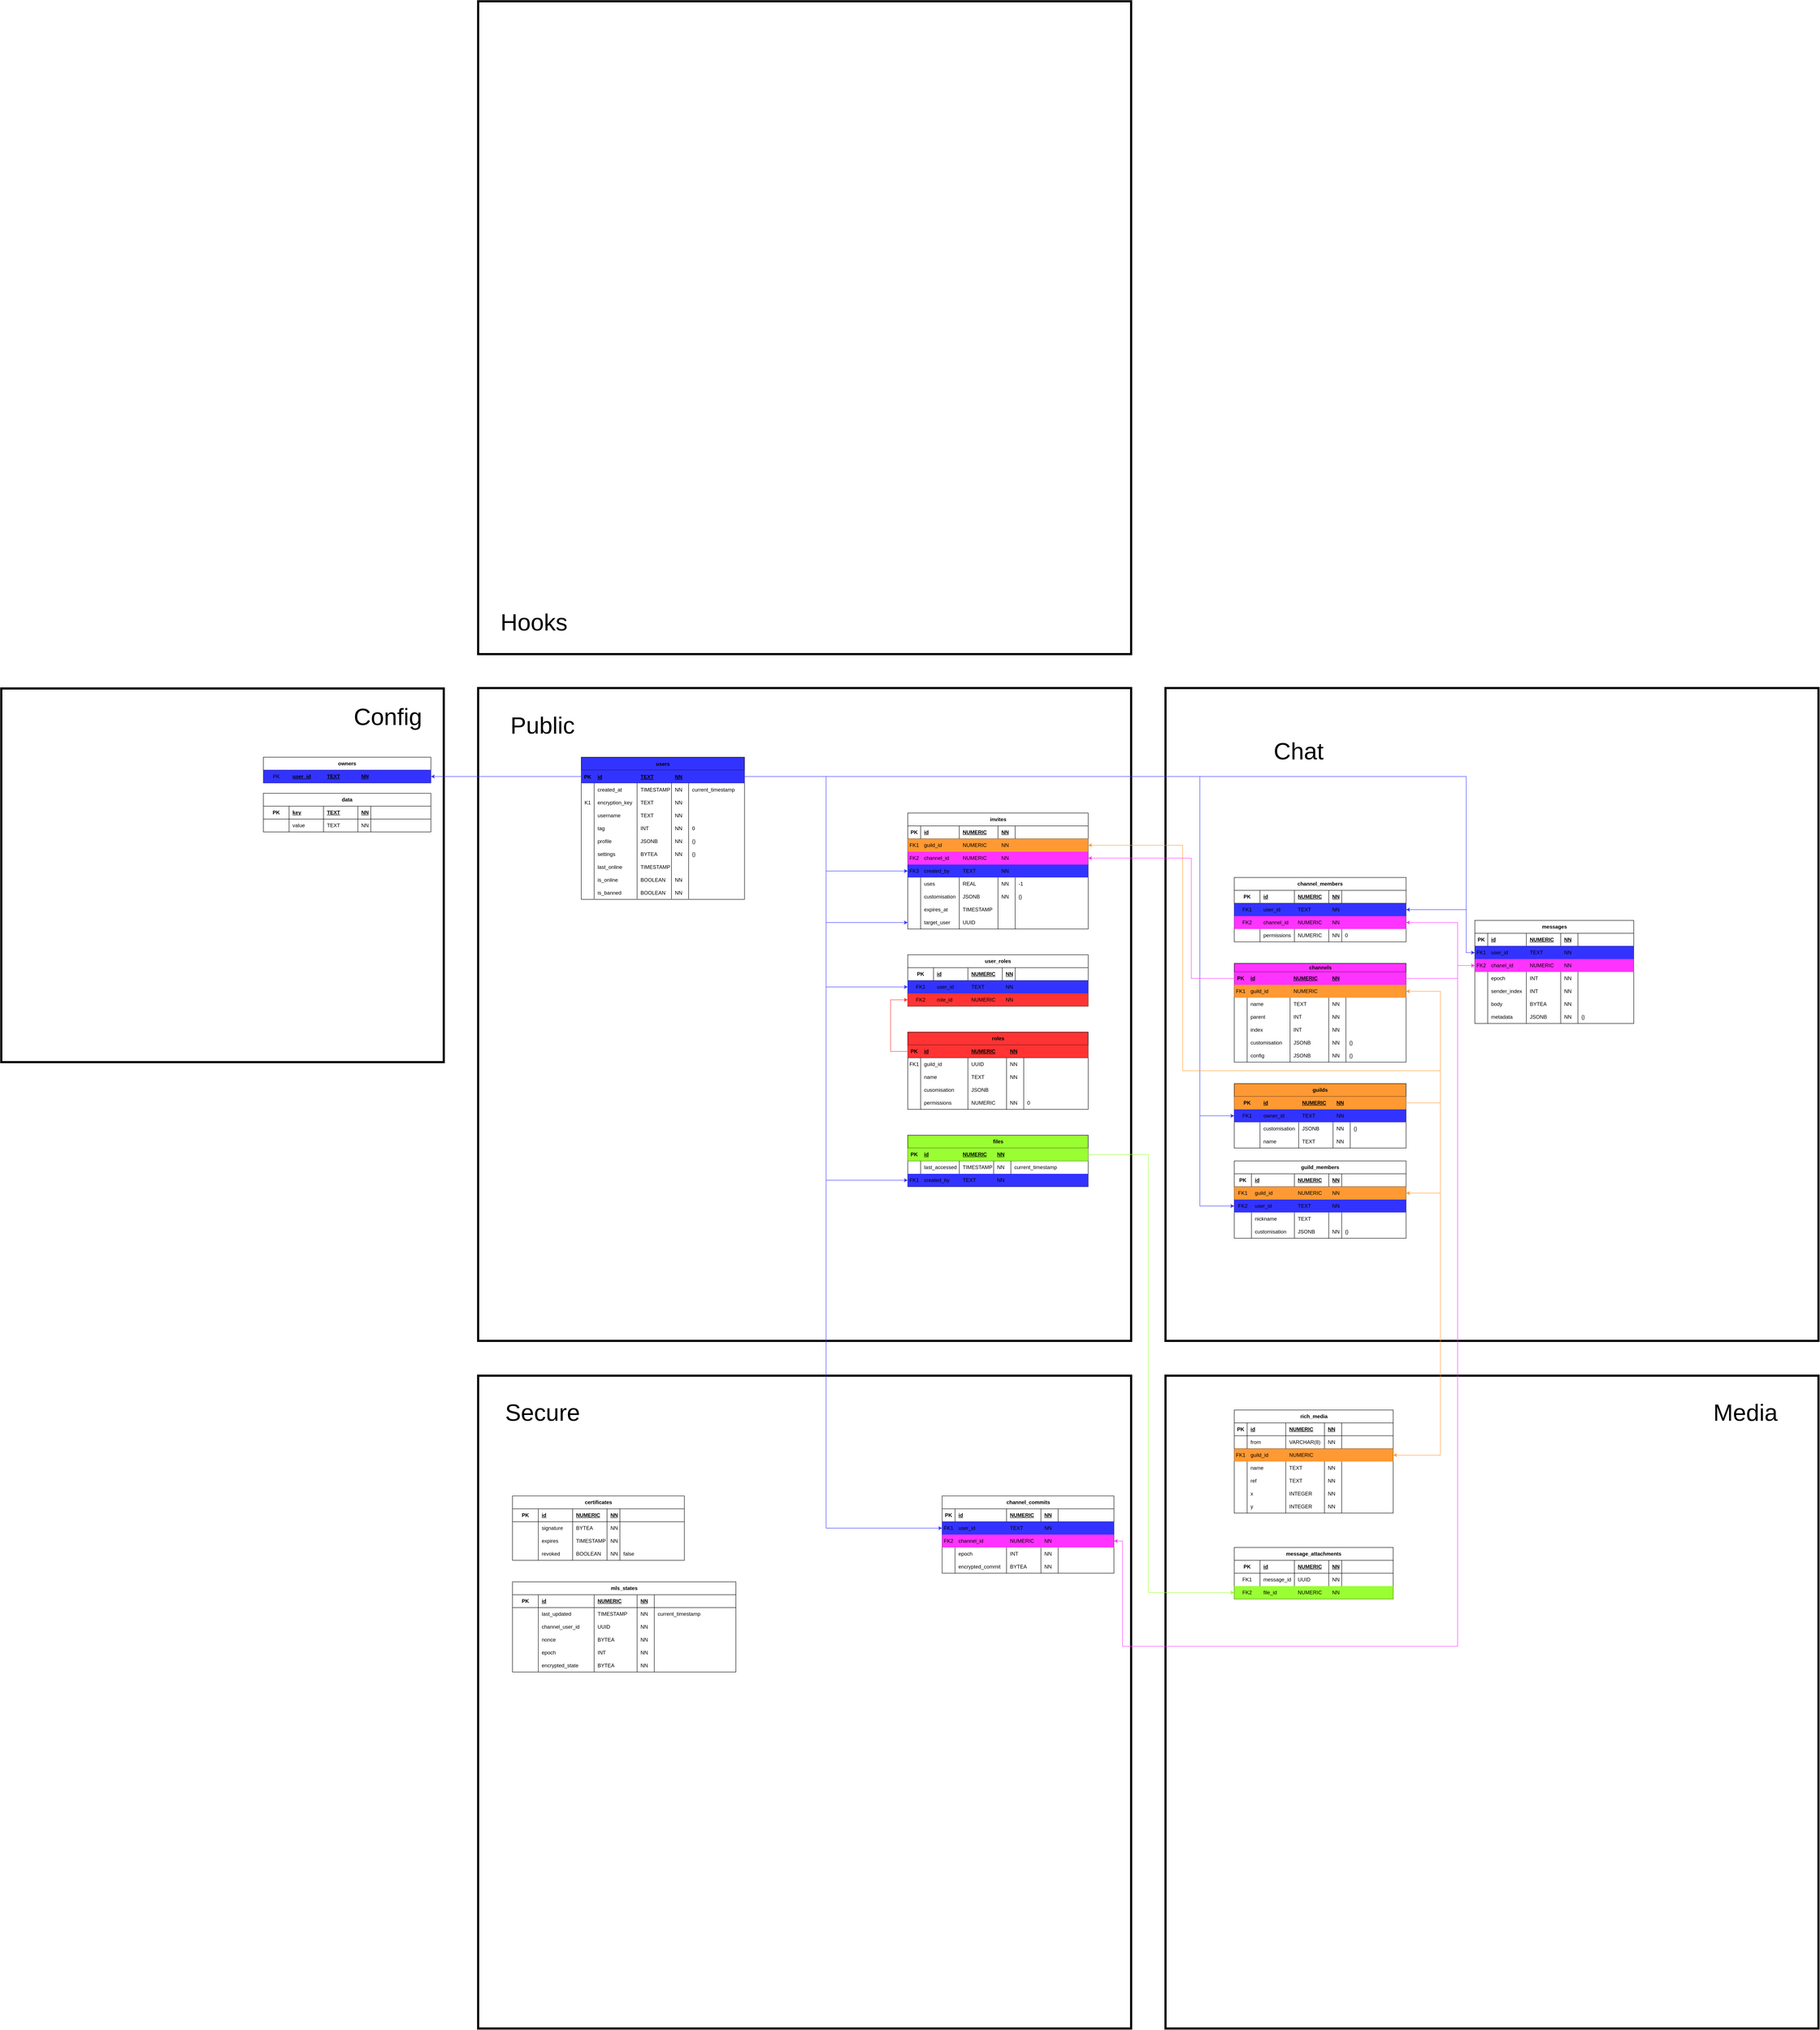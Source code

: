 <mxfile version="27.0.9">
  <diagram id="R2lEEEUBdFMjLlhIrx00" name="Page-1">
    <mxGraphModel dx="5921" dy="4038" grid="1" gridSize="10" guides="1" tooltips="1" connect="1" arrows="1" fold="1" page="1" pageScale="1" pageWidth="4681" pageHeight="3300" math="0" shadow="0" extFonts="Permanent Marker^https://fonts.googleapis.com/css?family=Permanent+Marker">
      <root>
        <mxCell id="0" />
        <mxCell id="1" parent="0" />
        <mxCell id="tVE1KSPqddBKg3zkZGek-285" value="" style="rounded=0;whiteSpace=wrap;html=1;fillColor=none;strokeWidth=5;movable=1;resizable=1;rotatable=1;deletable=1;editable=1;locked=0;connectable=1;" parent="1" vertex="1">
          <mxGeometry x="-360" y="-201" width="1520" height="1520" as="geometry" />
        </mxCell>
        <mxCell id="tVE1KSPqddBKg3zkZGek-25" value="files" style="shape=table;startSize=30;container=1;collapsible=1;childLayout=tableLayout;fixedRows=1;rowLines=0;fontStyle=1;align=center;resizeLast=1;html=1;fillColor=#99FF33;fontColor=#000000;" parent="1" vertex="1">
          <mxGeometry x="640" y="840" width="420" height="120" as="geometry">
            <mxRectangle x="120" y="230" width="60" height="30" as="alternateBounds" />
          </mxGeometry>
        </mxCell>
        <mxCell id="tVE1KSPqddBKg3zkZGek-26" value="" style="shape=tableRow;horizontal=0;startSize=0;swimlaneHead=0;swimlaneBody=0;fillColor=none;collapsible=0;dropTarget=0;points=[[0,0.5],[1,0.5]];portConstraint=eastwest;top=0;left=0;right=0;bottom=1;" parent="tVE1KSPqddBKg3zkZGek-25" vertex="1">
          <mxGeometry y="30" width="420" height="30" as="geometry" />
        </mxCell>
        <mxCell id="tVE1KSPqddBKg3zkZGek-27" value="PK" style="shape=partialRectangle;connectable=0;fillColor=#99FF33;top=0;left=0;bottom=0;right=0;fontStyle=1;overflow=hidden;whiteSpace=wrap;html=1;strokeColor=#FF9999;fontColor=#000000;" parent="tVE1KSPqddBKg3zkZGek-26" vertex="1">
          <mxGeometry width="30" height="30" as="geometry">
            <mxRectangle width="30" height="30" as="alternateBounds" />
          </mxGeometry>
        </mxCell>
        <mxCell id="tVE1KSPqddBKg3zkZGek-28" value="id" style="shape=partialRectangle;connectable=0;fillColor=#99FF33;top=0;left=0;bottom=0;right=0;align=left;spacingLeft=6;fontStyle=5;overflow=hidden;whiteSpace=wrap;html=1;strokeColor=#FF9999;fontColor=#000000;" parent="tVE1KSPqddBKg3zkZGek-26" vertex="1">
          <mxGeometry x="30" width="90" height="30" as="geometry">
            <mxRectangle width="90" height="30" as="alternateBounds" />
          </mxGeometry>
        </mxCell>
        <mxCell id="XkiqH6NaUqZM2gxv_Mw4-144" value="NUMERIC" style="shape=partialRectangle;connectable=0;fillColor=#99FF33;top=0;left=0;bottom=0;right=0;align=left;spacingLeft=6;fontStyle=5;overflow=hidden;whiteSpace=wrap;html=1;strokeColor=#FF9999;fontColor=#000000;" parent="tVE1KSPqddBKg3zkZGek-26" vertex="1">
          <mxGeometry x="120" width="80" height="30" as="geometry">
            <mxRectangle width="80" height="30" as="alternateBounds" />
          </mxGeometry>
        </mxCell>
        <mxCell id="XkiqH6NaUqZM2gxv_Mw4-147" value="NN" style="shape=partialRectangle;connectable=0;fillColor=#99FF33;top=0;left=0;bottom=0;right=0;align=left;spacingLeft=6;fontStyle=5;overflow=hidden;whiteSpace=wrap;html=1;strokeColor=#FF9999;fontColor=#000000;" parent="tVE1KSPqddBKg3zkZGek-26" vertex="1">
          <mxGeometry x="200" width="40" height="30" as="geometry">
            <mxRectangle width="40" height="30" as="alternateBounds" />
          </mxGeometry>
        </mxCell>
        <mxCell id="XkiqH6NaUqZM2gxv_Mw4-150" value="" style="shape=partialRectangle;connectable=0;fillColor=#99FF33;top=0;left=0;bottom=0;right=0;align=left;spacingLeft=6;fontStyle=5;overflow=hidden;whiteSpace=wrap;html=1;strokeColor=#FF9999;fontColor=#000000;" parent="tVE1KSPqddBKg3zkZGek-26" vertex="1">
          <mxGeometry x="240" width="180" height="30" as="geometry">
            <mxRectangle width="180" height="30" as="alternateBounds" />
          </mxGeometry>
        </mxCell>
        <mxCell id="xv_0Wx36uNxZ8Bgh2-wu-101" style="shape=tableRow;horizontal=0;startSize=0;swimlaneHead=0;swimlaneBody=0;fillColor=none;collapsible=0;dropTarget=0;points=[[0,0.5],[1,0.5]];portConstraint=eastwest;top=0;left=0;right=0;bottom=0;" parent="tVE1KSPqddBKg3zkZGek-25" vertex="1">
          <mxGeometry y="60" width="420" height="30" as="geometry" />
        </mxCell>
        <mxCell id="xv_0Wx36uNxZ8Bgh2-wu-102" style="shape=partialRectangle;connectable=0;fillColor=none;top=0;left=0;bottom=0;right=0;editable=1;overflow=hidden;whiteSpace=wrap;html=1;" parent="xv_0Wx36uNxZ8Bgh2-wu-101" vertex="1">
          <mxGeometry width="30" height="30" as="geometry">
            <mxRectangle width="30" height="30" as="alternateBounds" />
          </mxGeometry>
        </mxCell>
        <mxCell id="xv_0Wx36uNxZ8Bgh2-wu-103" value="last_accessed" style="shape=partialRectangle;connectable=0;fillColor=none;top=0;left=0;bottom=0;right=0;align=left;spacingLeft=6;overflow=hidden;whiteSpace=wrap;html=1;" parent="xv_0Wx36uNxZ8Bgh2-wu-101" vertex="1">
          <mxGeometry x="30" width="90" height="30" as="geometry">
            <mxRectangle width="90" height="30" as="alternateBounds" />
          </mxGeometry>
        </mxCell>
        <mxCell id="xv_0Wx36uNxZ8Bgh2-wu-104" value="TIMESTAMP" style="shape=partialRectangle;connectable=0;fillColor=none;top=0;left=0;bottom=0;right=0;align=left;spacingLeft=6;overflow=hidden;whiteSpace=wrap;html=1;" parent="xv_0Wx36uNxZ8Bgh2-wu-101" vertex="1">
          <mxGeometry x="120" width="80" height="30" as="geometry">
            <mxRectangle width="80" height="30" as="alternateBounds" />
          </mxGeometry>
        </mxCell>
        <mxCell id="xv_0Wx36uNxZ8Bgh2-wu-105" value="NN" style="shape=partialRectangle;connectable=0;fillColor=none;top=0;left=0;bottom=0;right=0;align=left;spacingLeft=6;overflow=hidden;whiteSpace=wrap;html=1;" parent="xv_0Wx36uNxZ8Bgh2-wu-101" vertex="1">
          <mxGeometry x="200" width="40" height="30" as="geometry">
            <mxRectangle width="40" height="30" as="alternateBounds" />
          </mxGeometry>
        </mxCell>
        <mxCell id="xv_0Wx36uNxZ8Bgh2-wu-106" value="current_timestamp" style="shape=partialRectangle;connectable=0;fillColor=none;top=0;left=0;bottom=0;right=0;align=left;spacingLeft=6;overflow=hidden;whiteSpace=wrap;html=1;" parent="xv_0Wx36uNxZ8Bgh2-wu-101" vertex="1">
          <mxGeometry x="240" width="180" height="30" as="geometry">
            <mxRectangle width="180" height="30" as="alternateBounds" />
          </mxGeometry>
        </mxCell>
        <mxCell id="tVE1KSPqddBKg3zkZGek-32" value="" style="shape=tableRow;horizontal=0;startSize=0;swimlaneHead=0;swimlaneBody=0;fillColor=none;collapsible=0;dropTarget=0;points=[[0,0.5],[1,0.5]];portConstraint=eastwest;top=0;left=0;right=0;bottom=0;" parent="tVE1KSPqddBKg3zkZGek-25" vertex="1">
          <mxGeometry y="90" width="420" height="30" as="geometry" />
        </mxCell>
        <mxCell id="tVE1KSPqddBKg3zkZGek-33" value="FK1" style="shape=partialRectangle;connectable=0;fillColor=#3333FF;top=0;left=0;bottom=0;right=0;editable=1;overflow=hidden;whiteSpace=wrap;html=1;" parent="tVE1KSPqddBKg3zkZGek-32" vertex="1">
          <mxGeometry width="30" height="30" as="geometry">
            <mxRectangle width="30" height="30" as="alternateBounds" />
          </mxGeometry>
        </mxCell>
        <mxCell id="tVE1KSPqddBKg3zkZGek-34" value="created_by" style="shape=partialRectangle;connectable=0;fillColor=#3333FF;top=0;left=0;bottom=0;right=0;align=left;spacingLeft=6;overflow=hidden;whiteSpace=wrap;html=1;" parent="tVE1KSPqddBKg3zkZGek-32" vertex="1">
          <mxGeometry x="30" width="90" height="30" as="geometry">
            <mxRectangle width="90" height="30" as="alternateBounds" />
          </mxGeometry>
        </mxCell>
        <mxCell id="XkiqH6NaUqZM2gxv_Mw4-146" value="TEXT" style="shape=partialRectangle;connectable=0;fillColor=#3333FF;top=0;left=0;bottom=0;right=0;align=left;spacingLeft=6;overflow=hidden;whiteSpace=wrap;html=1;" parent="tVE1KSPqddBKg3zkZGek-32" vertex="1">
          <mxGeometry x="120" width="80" height="30" as="geometry">
            <mxRectangle width="80" height="30" as="alternateBounds" />
          </mxGeometry>
        </mxCell>
        <mxCell id="XkiqH6NaUqZM2gxv_Mw4-149" value="NN" style="shape=partialRectangle;connectable=0;fillColor=#3333FF;top=0;left=0;bottom=0;right=0;align=left;spacingLeft=6;overflow=hidden;whiteSpace=wrap;html=1;" parent="tVE1KSPqddBKg3zkZGek-32" vertex="1">
          <mxGeometry x="200" width="40" height="30" as="geometry">
            <mxRectangle width="40" height="30" as="alternateBounds" />
          </mxGeometry>
        </mxCell>
        <mxCell id="XkiqH6NaUqZM2gxv_Mw4-152" style="shape=partialRectangle;connectable=0;fillColor=#3333FF;top=0;left=0;bottom=0;right=0;align=left;spacingLeft=6;overflow=hidden;whiteSpace=wrap;html=1;" parent="tVE1KSPqddBKg3zkZGek-32" vertex="1">
          <mxGeometry x="240" width="180" height="30" as="geometry">
            <mxRectangle width="180" height="30" as="alternateBounds" />
          </mxGeometry>
        </mxCell>
        <mxCell id="C-vyLk0tnHw3VtMMgP7b-23" value="users" style="shape=table;startSize=30;container=1;collapsible=1;childLayout=tableLayout;fixedRows=1;rowLines=0;fontStyle=1;align=center;resizeLast=1;swimlaneFillColor=default;fillColor=#3333FF;" parent="1" vertex="1">
          <mxGeometry x="-120" y="-40" width="380" height="331" as="geometry" />
        </mxCell>
        <mxCell id="C-vyLk0tnHw3VtMMgP7b-24" value="" style="shape=partialRectangle;collapsible=0;dropTarget=0;pointerEvents=0;fillColor=none;points=[[0,0.5],[1,0.5]];portConstraint=eastwest;top=0;left=0;right=0;bottom=1;" parent="C-vyLk0tnHw3VtMMgP7b-23" vertex="1">
          <mxGeometry y="30" width="380" height="30" as="geometry" />
        </mxCell>
        <mxCell id="C-vyLk0tnHw3VtMMgP7b-25" value="PK" style="shape=partialRectangle;overflow=hidden;connectable=0;fillColor=#3333FF;top=0;left=0;bottom=0;right=0;fontStyle=1;strokeColor=#9999FF;" parent="C-vyLk0tnHw3VtMMgP7b-24" vertex="1">
          <mxGeometry width="30" height="30" as="geometry">
            <mxRectangle width="30" height="30" as="alternateBounds" />
          </mxGeometry>
        </mxCell>
        <mxCell id="C-vyLk0tnHw3VtMMgP7b-26" value="id" style="shape=partialRectangle;overflow=hidden;connectable=0;fillColor=#3333FF;top=0;left=0;bottom=0;right=0;align=left;spacingLeft=6;fontStyle=5;strokeColor=#9999FF;" parent="C-vyLk0tnHw3VtMMgP7b-24" vertex="1">
          <mxGeometry x="30" width="100" height="30" as="geometry">
            <mxRectangle width="100" height="30" as="alternateBounds" />
          </mxGeometry>
        </mxCell>
        <mxCell id="XkiqH6NaUqZM2gxv_Mw4-13" value="TEXT" style="shape=partialRectangle;overflow=hidden;connectable=0;fillColor=#3333FF;top=0;left=0;bottom=0;right=0;align=left;spacingLeft=6;fontStyle=5;strokeColor=#9999FF;" parent="C-vyLk0tnHw3VtMMgP7b-24" vertex="1">
          <mxGeometry x="130" width="80" height="30" as="geometry">
            <mxRectangle width="80" height="30" as="alternateBounds" />
          </mxGeometry>
        </mxCell>
        <mxCell id="XkiqH6NaUqZM2gxv_Mw4-1" value="NN" style="shape=partialRectangle;overflow=hidden;connectable=0;fillColor=#3333FF;top=0;left=0;bottom=0;right=0;align=left;spacingLeft=6;fontStyle=5;strokeColor=#9999FF;" parent="C-vyLk0tnHw3VtMMgP7b-24" vertex="1">
          <mxGeometry x="210" width="40" height="30" as="geometry">
            <mxRectangle width="40" height="30" as="alternateBounds" />
          </mxGeometry>
        </mxCell>
        <mxCell id="XkiqH6NaUqZM2gxv_Mw4-25" value="" style="shape=partialRectangle;overflow=hidden;connectable=0;fillColor=#3333FF;top=0;left=0;bottom=0;right=0;align=left;spacingLeft=6;fontStyle=5;strokeColor=#9999FF;" parent="C-vyLk0tnHw3VtMMgP7b-24" vertex="1">
          <mxGeometry x="250" width="130" height="30" as="geometry">
            <mxRectangle width="130" height="30" as="alternateBounds" />
          </mxGeometry>
        </mxCell>
        <mxCell id="C-vyLk0tnHw3VtMMgP7b-27" value="" style="shape=partialRectangle;collapsible=0;dropTarget=0;pointerEvents=0;fillColor=none;points=[[0,0.5],[1,0.5]];portConstraint=eastwest;top=0;left=0;right=0;bottom=0;" parent="C-vyLk0tnHw3VtMMgP7b-23" vertex="1">
          <mxGeometry y="60" width="380" height="30" as="geometry" />
        </mxCell>
        <mxCell id="C-vyLk0tnHw3VtMMgP7b-28" value="" style="shape=partialRectangle;overflow=hidden;connectable=0;fillColor=none;top=0;left=0;bottom=0;right=0;" parent="C-vyLk0tnHw3VtMMgP7b-27" vertex="1">
          <mxGeometry width="30" height="30" as="geometry">
            <mxRectangle width="30" height="30" as="alternateBounds" />
          </mxGeometry>
        </mxCell>
        <mxCell id="C-vyLk0tnHw3VtMMgP7b-29" value="created_at " style="shape=partialRectangle;overflow=hidden;connectable=0;fillColor=none;top=0;left=0;bottom=0;right=0;align=left;spacingLeft=6;" parent="C-vyLk0tnHw3VtMMgP7b-27" vertex="1">
          <mxGeometry x="30" width="100" height="30" as="geometry">
            <mxRectangle width="100" height="30" as="alternateBounds" />
          </mxGeometry>
        </mxCell>
        <mxCell id="XkiqH6NaUqZM2gxv_Mw4-14" value="TIMESTAMP" style="shape=partialRectangle;overflow=hidden;connectable=0;fillColor=none;top=0;left=0;bottom=0;right=0;align=left;spacingLeft=6;" parent="C-vyLk0tnHw3VtMMgP7b-27" vertex="1">
          <mxGeometry x="130" width="80" height="30" as="geometry">
            <mxRectangle width="80" height="30" as="alternateBounds" />
          </mxGeometry>
        </mxCell>
        <mxCell id="XkiqH6NaUqZM2gxv_Mw4-2" value="NN" style="shape=partialRectangle;overflow=hidden;connectable=0;fillColor=none;top=0;left=0;bottom=0;right=0;align=left;spacingLeft=6;" parent="C-vyLk0tnHw3VtMMgP7b-27" vertex="1">
          <mxGeometry x="210" width="40" height="30" as="geometry">
            <mxRectangle width="40" height="30" as="alternateBounds" />
          </mxGeometry>
        </mxCell>
        <mxCell id="XkiqH6NaUqZM2gxv_Mw4-26" value="current_timestamp" style="shape=partialRectangle;overflow=hidden;connectable=0;fillColor=none;top=0;left=0;bottom=0;right=0;align=left;spacingLeft=6;" parent="C-vyLk0tnHw3VtMMgP7b-27" vertex="1">
          <mxGeometry x="250" width="130" height="30" as="geometry">
            <mxRectangle width="130" height="30" as="alternateBounds" />
          </mxGeometry>
        </mxCell>
        <mxCell id="dCxbs3mE67PrDRb-THHK-1" style="shape=partialRectangle;collapsible=0;dropTarget=0;pointerEvents=0;fillColor=none;points=[[0,0.5],[1,0.5]];portConstraint=eastwest;top=0;left=0;right=0;bottom=0;" parent="C-vyLk0tnHw3VtMMgP7b-23" vertex="1">
          <mxGeometry y="90" width="380" height="30" as="geometry" />
        </mxCell>
        <mxCell id="dCxbs3mE67PrDRb-THHK-2" value="K1" style="shape=partialRectangle;overflow=hidden;connectable=0;fillColor=none;top=0;left=0;bottom=0;right=0;" parent="dCxbs3mE67PrDRb-THHK-1" vertex="1">
          <mxGeometry width="30" height="30" as="geometry">
            <mxRectangle width="30" height="30" as="alternateBounds" />
          </mxGeometry>
        </mxCell>
        <mxCell id="dCxbs3mE67PrDRb-THHK-3" value="encryption_key" style="shape=partialRectangle;overflow=hidden;connectable=0;fillColor=none;top=0;left=0;bottom=0;right=0;align=left;spacingLeft=6;" parent="dCxbs3mE67PrDRb-THHK-1" vertex="1">
          <mxGeometry x="30" width="100" height="30" as="geometry">
            <mxRectangle width="100" height="30" as="alternateBounds" />
          </mxGeometry>
        </mxCell>
        <mxCell id="dCxbs3mE67PrDRb-THHK-4" value="TEXT" style="shape=partialRectangle;overflow=hidden;connectable=0;fillColor=none;top=0;left=0;bottom=0;right=0;align=left;spacingLeft=6;" parent="dCxbs3mE67PrDRb-THHK-1" vertex="1">
          <mxGeometry x="130" width="80" height="30" as="geometry">
            <mxRectangle width="80" height="30" as="alternateBounds" />
          </mxGeometry>
        </mxCell>
        <mxCell id="dCxbs3mE67PrDRb-THHK-5" value="NN" style="shape=partialRectangle;overflow=hidden;connectable=0;fillColor=none;top=0;left=0;bottom=0;right=0;align=left;spacingLeft=6;" parent="dCxbs3mE67PrDRb-THHK-1" vertex="1">
          <mxGeometry x="210" width="40" height="30" as="geometry">
            <mxRectangle width="40" height="30" as="alternateBounds" />
          </mxGeometry>
        </mxCell>
        <mxCell id="dCxbs3mE67PrDRb-THHK-6" style="shape=partialRectangle;overflow=hidden;connectable=0;fillColor=none;top=0;left=0;bottom=0;right=0;align=left;spacingLeft=6;" parent="dCxbs3mE67PrDRb-THHK-1" vertex="1">
          <mxGeometry x="250" width="130" height="30" as="geometry">
            <mxRectangle width="130" height="30" as="alternateBounds" />
          </mxGeometry>
        </mxCell>
        <mxCell id="tVE1KSPqddBKg3zkZGek-54" style="shape=partialRectangle;collapsible=0;dropTarget=0;pointerEvents=0;fillColor=none;points=[[0,0.5],[1,0.5]];portConstraint=eastwest;top=0;left=0;right=0;bottom=0;" parent="C-vyLk0tnHw3VtMMgP7b-23" vertex="1">
          <mxGeometry y="120" width="380" height="30" as="geometry" />
        </mxCell>
        <mxCell id="tVE1KSPqddBKg3zkZGek-55" value="" style="shape=partialRectangle;overflow=hidden;connectable=0;fillColor=none;top=0;left=0;bottom=0;right=0;" parent="tVE1KSPqddBKg3zkZGek-54" vertex="1">
          <mxGeometry width="30" height="30" as="geometry">
            <mxRectangle width="30" height="30" as="alternateBounds" />
          </mxGeometry>
        </mxCell>
        <mxCell id="tVE1KSPqddBKg3zkZGek-56" value="username" style="shape=partialRectangle;overflow=hidden;connectable=0;fillColor=none;top=0;left=0;bottom=0;right=0;align=left;spacingLeft=6;" parent="tVE1KSPqddBKg3zkZGek-54" vertex="1">
          <mxGeometry x="30" width="100" height="30" as="geometry">
            <mxRectangle width="100" height="30" as="alternateBounds" />
          </mxGeometry>
        </mxCell>
        <mxCell id="XkiqH6NaUqZM2gxv_Mw4-16" value="TEXT" style="shape=partialRectangle;overflow=hidden;connectable=0;fillColor=none;top=0;left=0;bottom=0;right=0;align=left;spacingLeft=6;" parent="tVE1KSPqddBKg3zkZGek-54" vertex="1">
          <mxGeometry x="130" width="80" height="30" as="geometry">
            <mxRectangle width="80" height="30" as="alternateBounds" />
          </mxGeometry>
        </mxCell>
        <mxCell id="XkiqH6NaUqZM2gxv_Mw4-4" value="NN" style="shape=partialRectangle;overflow=hidden;connectable=0;fillColor=none;top=0;left=0;bottom=0;right=0;align=left;spacingLeft=6;" parent="tVE1KSPqddBKg3zkZGek-54" vertex="1">
          <mxGeometry x="210" width="40" height="30" as="geometry">
            <mxRectangle width="40" height="30" as="alternateBounds" />
          </mxGeometry>
        </mxCell>
        <mxCell id="XkiqH6NaUqZM2gxv_Mw4-28" style="shape=partialRectangle;overflow=hidden;connectable=0;fillColor=none;top=0;left=0;bottom=0;right=0;align=left;spacingLeft=6;" parent="tVE1KSPqddBKg3zkZGek-54" vertex="1">
          <mxGeometry x="250" width="130" height="30" as="geometry">
            <mxRectangle width="130" height="30" as="alternateBounds" />
          </mxGeometry>
        </mxCell>
        <mxCell id="tVE1KSPqddBKg3zkZGek-57" style="shape=partialRectangle;collapsible=0;dropTarget=0;pointerEvents=0;fillColor=none;points=[[0,0.5],[1,0.5]];portConstraint=eastwest;top=0;left=0;right=0;bottom=0;" parent="C-vyLk0tnHw3VtMMgP7b-23" vertex="1">
          <mxGeometry y="150" width="380" height="30" as="geometry" />
        </mxCell>
        <mxCell id="tVE1KSPqddBKg3zkZGek-58" style="shape=partialRectangle;overflow=hidden;connectable=0;fillColor=none;top=0;left=0;bottom=0;right=0;" parent="tVE1KSPqddBKg3zkZGek-57" vertex="1">
          <mxGeometry width="30" height="30" as="geometry">
            <mxRectangle width="30" height="30" as="alternateBounds" />
          </mxGeometry>
        </mxCell>
        <mxCell id="tVE1KSPqddBKg3zkZGek-59" value="tag" style="shape=partialRectangle;overflow=hidden;connectable=0;fillColor=none;top=0;left=0;bottom=0;right=0;align=left;spacingLeft=6;" parent="tVE1KSPqddBKg3zkZGek-57" vertex="1">
          <mxGeometry x="30" width="100" height="30" as="geometry">
            <mxRectangle width="100" height="30" as="alternateBounds" />
          </mxGeometry>
        </mxCell>
        <mxCell id="XkiqH6NaUqZM2gxv_Mw4-17" value="INT" style="shape=partialRectangle;overflow=hidden;connectable=0;fillColor=none;top=0;left=0;bottom=0;right=0;align=left;spacingLeft=6;" parent="tVE1KSPqddBKg3zkZGek-57" vertex="1">
          <mxGeometry x="130" width="80" height="30" as="geometry">
            <mxRectangle width="80" height="30" as="alternateBounds" />
          </mxGeometry>
        </mxCell>
        <mxCell id="XkiqH6NaUqZM2gxv_Mw4-5" value="NN" style="shape=partialRectangle;overflow=hidden;connectable=0;fillColor=none;top=0;left=0;bottom=0;right=0;align=left;spacingLeft=6;" parent="tVE1KSPqddBKg3zkZGek-57" vertex="1">
          <mxGeometry x="210" width="40" height="30" as="geometry">
            <mxRectangle width="40" height="30" as="alternateBounds" />
          </mxGeometry>
        </mxCell>
        <mxCell id="XkiqH6NaUqZM2gxv_Mw4-29" value="0" style="shape=partialRectangle;overflow=hidden;connectable=0;fillColor=none;top=0;left=0;bottom=0;right=0;align=left;spacingLeft=6;" parent="tVE1KSPqddBKg3zkZGek-57" vertex="1">
          <mxGeometry x="250" width="130" height="30" as="geometry">
            <mxRectangle width="130" height="30" as="alternateBounds" />
          </mxGeometry>
        </mxCell>
        <mxCell id="pm_8ynG6mrITOIgNiB_x-124" style="shape=partialRectangle;collapsible=0;dropTarget=0;pointerEvents=0;fillColor=none;points=[[0,0.5],[1,0.5]];portConstraint=eastwest;top=0;left=0;right=0;bottom=0;" parent="C-vyLk0tnHw3VtMMgP7b-23" vertex="1">
          <mxGeometry y="180" width="380" height="30" as="geometry" />
        </mxCell>
        <mxCell id="pm_8ynG6mrITOIgNiB_x-125" style="shape=partialRectangle;overflow=hidden;connectable=0;fillColor=none;top=0;left=0;bottom=0;right=0;" parent="pm_8ynG6mrITOIgNiB_x-124" vertex="1">
          <mxGeometry width="30" height="30" as="geometry">
            <mxRectangle width="30" height="30" as="alternateBounds" />
          </mxGeometry>
        </mxCell>
        <mxCell id="pm_8ynG6mrITOIgNiB_x-126" value="profile" style="shape=partialRectangle;overflow=hidden;connectable=0;fillColor=none;top=0;left=0;bottom=0;right=0;align=left;spacingLeft=6;" parent="pm_8ynG6mrITOIgNiB_x-124" vertex="1">
          <mxGeometry x="30" width="100" height="30" as="geometry">
            <mxRectangle width="100" height="30" as="alternateBounds" />
          </mxGeometry>
        </mxCell>
        <mxCell id="pm_8ynG6mrITOIgNiB_x-127" value="JSONB" style="shape=partialRectangle;overflow=hidden;connectable=0;fillColor=none;top=0;left=0;bottom=0;right=0;align=left;spacingLeft=6;" parent="pm_8ynG6mrITOIgNiB_x-124" vertex="1">
          <mxGeometry x="130" width="80" height="30" as="geometry">
            <mxRectangle width="80" height="30" as="alternateBounds" />
          </mxGeometry>
        </mxCell>
        <mxCell id="pm_8ynG6mrITOIgNiB_x-128" value="NN" style="shape=partialRectangle;overflow=hidden;connectable=0;fillColor=none;top=0;left=0;bottom=0;right=0;align=left;spacingLeft=6;" parent="pm_8ynG6mrITOIgNiB_x-124" vertex="1">
          <mxGeometry x="210" width="40" height="30" as="geometry">
            <mxRectangle width="40" height="30" as="alternateBounds" />
          </mxGeometry>
        </mxCell>
        <mxCell id="pm_8ynG6mrITOIgNiB_x-129" value="{}" style="shape=partialRectangle;overflow=hidden;connectable=0;fillColor=none;top=0;left=0;bottom=0;right=0;align=left;spacingLeft=6;" parent="pm_8ynG6mrITOIgNiB_x-124" vertex="1">
          <mxGeometry x="250" width="130" height="30" as="geometry">
            <mxRectangle width="130" height="30" as="alternateBounds" />
          </mxGeometry>
        </mxCell>
        <mxCell id="3OMrayYkgLtnuD2Xhd9x-1" style="shape=partialRectangle;collapsible=0;dropTarget=0;pointerEvents=0;fillColor=none;points=[[0,0.5],[1,0.5]];portConstraint=eastwest;top=0;left=0;right=0;bottom=0;" parent="C-vyLk0tnHw3VtMMgP7b-23" vertex="1">
          <mxGeometry y="210" width="380" height="30" as="geometry" />
        </mxCell>
        <mxCell id="3OMrayYkgLtnuD2Xhd9x-2" style="shape=partialRectangle;overflow=hidden;connectable=0;fillColor=none;top=0;left=0;bottom=0;right=0;" parent="3OMrayYkgLtnuD2Xhd9x-1" vertex="1">
          <mxGeometry width="30" height="30" as="geometry">
            <mxRectangle width="30" height="30" as="alternateBounds" />
          </mxGeometry>
        </mxCell>
        <mxCell id="3OMrayYkgLtnuD2Xhd9x-3" value="settings" style="shape=partialRectangle;overflow=hidden;connectable=0;fillColor=none;top=0;left=0;bottom=0;right=0;align=left;spacingLeft=6;" parent="3OMrayYkgLtnuD2Xhd9x-1" vertex="1">
          <mxGeometry x="30" width="100" height="30" as="geometry">
            <mxRectangle width="100" height="30" as="alternateBounds" />
          </mxGeometry>
        </mxCell>
        <mxCell id="3OMrayYkgLtnuD2Xhd9x-4" value="BYTEA" style="shape=partialRectangle;overflow=hidden;connectable=0;fillColor=none;top=0;left=0;bottom=0;right=0;align=left;spacingLeft=6;" parent="3OMrayYkgLtnuD2Xhd9x-1" vertex="1">
          <mxGeometry x="130" width="80" height="30" as="geometry">
            <mxRectangle width="80" height="30" as="alternateBounds" />
          </mxGeometry>
        </mxCell>
        <mxCell id="3OMrayYkgLtnuD2Xhd9x-5" value="NN" style="shape=partialRectangle;overflow=hidden;connectable=0;fillColor=none;top=0;left=0;bottom=0;right=0;align=left;spacingLeft=6;" parent="3OMrayYkgLtnuD2Xhd9x-1" vertex="1">
          <mxGeometry x="210" width="40" height="30" as="geometry">
            <mxRectangle width="40" height="30" as="alternateBounds" />
          </mxGeometry>
        </mxCell>
        <mxCell id="3OMrayYkgLtnuD2Xhd9x-6" value="{}" style="shape=partialRectangle;overflow=hidden;connectable=0;fillColor=none;top=0;left=0;bottom=0;right=0;align=left;spacingLeft=6;" parent="3OMrayYkgLtnuD2Xhd9x-1" vertex="1">
          <mxGeometry x="250" width="130" height="30" as="geometry">
            <mxRectangle width="130" height="30" as="alternateBounds" />
          </mxGeometry>
        </mxCell>
        <mxCell id="tVE1KSPqddBKg3zkZGek-72" style="shape=partialRectangle;collapsible=0;dropTarget=0;pointerEvents=0;fillColor=none;points=[[0,0.5],[1,0.5]];portConstraint=eastwest;top=0;left=0;right=0;bottom=0;" parent="C-vyLk0tnHw3VtMMgP7b-23" vertex="1">
          <mxGeometry y="240" width="380" height="30" as="geometry" />
        </mxCell>
        <mxCell id="tVE1KSPqddBKg3zkZGek-73" style="shape=partialRectangle;overflow=hidden;connectable=0;fillColor=none;top=0;left=0;bottom=0;right=0;" parent="tVE1KSPqddBKg3zkZGek-72" vertex="1">
          <mxGeometry width="30" height="30" as="geometry">
            <mxRectangle width="30" height="30" as="alternateBounds" />
          </mxGeometry>
        </mxCell>
        <mxCell id="tVE1KSPqddBKg3zkZGek-74" value="last_online" style="shape=partialRectangle;overflow=hidden;connectable=0;fillColor=none;top=0;left=0;bottom=0;right=0;align=left;spacingLeft=6;" parent="tVE1KSPqddBKg3zkZGek-72" vertex="1">
          <mxGeometry x="30" width="100" height="30" as="geometry">
            <mxRectangle width="100" height="30" as="alternateBounds" />
          </mxGeometry>
        </mxCell>
        <mxCell id="XkiqH6NaUqZM2gxv_Mw4-21" value="TIMESTAMP" style="shape=partialRectangle;overflow=hidden;connectable=0;fillColor=none;top=0;left=0;bottom=0;right=0;align=left;spacingLeft=6;" parent="tVE1KSPqddBKg3zkZGek-72" vertex="1">
          <mxGeometry x="130" width="80" height="30" as="geometry">
            <mxRectangle width="80" height="30" as="alternateBounds" />
          </mxGeometry>
        </mxCell>
        <mxCell id="XkiqH6NaUqZM2gxv_Mw4-9" value="" style="shape=partialRectangle;overflow=hidden;connectable=0;fillColor=none;top=0;left=0;bottom=0;right=0;align=left;spacingLeft=6;" parent="tVE1KSPqddBKg3zkZGek-72" vertex="1">
          <mxGeometry x="210" width="40" height="30" as="geometry">
            <mxRectangle width="40" height="30" as="alternateBounds" />
          </mxGeometry>
        </mxCell>
        <mxCell id="XkiqH6NaUqZM2gxv_Mw4-33" value="" style="shape=partialRectangle;overflow=hidden;connectable=0;fillColor=none;top=0;left=0;bottom=0;right=0;align=left;spacingLeft=6;" parent="tVE1KSPqddBKg3zkZGek-72" vertex="1">
          <mxGeometry x="250" width="130" height="30" as="geometry">
            <mxRectangle width="130" height="30" as="alternateBounds" />
          </mxGeometry>
        </mxCell>
        <mxCell id="tVE1KSPqddBKg3zkZGek-69" style="shape=partialRectangle;collapsible=0;dropTarget=0;pointerEvents=0;fillColor=none;points=[[0,0.5],[1,0.5]];portConstraint=eastwest;top=0;left=0;right=0;bottom=0;" parent="C-vyLk0tnHw3VtMMgP7b-23" vertex="1">
          <mxGeometry y="270" width="380" height="30" as="geometry" />
        </mxCell>
        <mxCell id="tVE1KSPqddBKg3zkZGek-70" style="shape=partialRectangle;overflow=hidden;connectable=0;fillColor=none;top=0;left=0;bottom=0;right=0;" parent="tVE1KSPqddBKg3zkZGek-69" vertex="1">
          <mxGeometry width="30" height="30" as="geometry">
            <mxRectangle width="30" height="30" as="alternateBounds" />
          </mxGeometry>
        </mxCell>
        <mxCell id="tVE1KSPqddBKg3zkZGek-71" value="is_online" style="shape=partialRectangle;overflow=hidden;connectable=0;fillColor=none;top=0;left=0;bottom=0;right=0;align=left;spacingLeft=6;" parent="tVE1KSPqddBKg3zkZGek-69" vertex="1">
          <mxGeometry x="30" width="100" height="30" as="geometry">
            <mxRectangle width="100" height="30" as="alternateBounds" />
          </mxGeometry>
        </mxCell>
        <mxCell id="XkiqH6NaUqZM2gxv_Mw4-22" value="BOOLEAN" style="shape=partialRectangle;overflow=hidden;connectable=0;fillColor=none;top=0;left=0;bottom=0;right=0;align=left;spacingLeft=6;" parent="tVE1KSPqddBKg3zkZGek-69" vertex="1">
          <mxGeometry x="130" width="80" height="30" as="geometry">
            <mxRectangle width="80" height="30" as="alternateBounds" />
          </mxGeometry>
        </mxCell>
        <mxCell id="XkiqH6NaUqZM2gxv_Mw4-10" value="NN" style="shape=partialRectangle;overflow=hidden;connectable=0;fillColor=none;top=0;left=0;bottom=0;right=0;align=left;spacingLeft=6;" parent="tVE1KSPqddBKg3zkZGek-69" vertex="1">
          <mxGeometry x="210" width="40" height="30" as="geometry">
            <mxRectangle width="40" height="30" as="alternateBounds" />
          </mxGeometry>
        </mxCell>
        <mxCell id="XkiqH6NaUqZM2gxv_Mw4-34" style="shape=partialRectangle;overflow=hidden;connectable=0;fillColor=none;top=0;left=0;bottom=0;right=0;align=left;spacingLeft=6;" parent="tVE1KSPqddBKg3zkZGek-69" vertex="1">
          <mxGeometry x="250" width="130" height="30" as="geometry">
            <mxRectangle width="130" height="30" as="alternateBounds" />
          </mxGeometry>
        </mxCell>
        <mxCell id="tVE1KSPqddBKg3zkZGek-78" style="shape=partialRectangle;collapsible=0;dropTarget=0;pointerEvents=0;fillColor=none;points=[[0,0.5],[1,0.5]];portConstraint=eastwest;top=0;left=0;right=0;bottom=0;" parent="C-vyLk0tnHw3VtMMgP7b-23" vertex="1">
          <mxGeometry y="300" width="380" height="30" as="geometry" />
        </mxCell>
        <mxCell id="tVE1KSPqddBKg3zkZGek-79" style="shape=partialRectangle;overflow=hidden;connectable=0;fillColor=none;top=0;left=0;bottom=0;right=0;" parent="tVE1KSPqddBKg3zkZGek-78" vertex="1">
          <mxGeometry width="30" height="30" as="geometry">
            <mxRectangle width="30" height="30" as="alternateBounds" />
          </mxGeometry>
        </mxCell>
        <mxCell id="tVE1KSPqddBKg3zkZGek-80" value="is_banned" style="shape=partialRectangle;overflow=hidden;connectable=0;fillColor=none;top=0;left=0;bottom=0;right=0;align=left;spacingLeft=6;" parent="tVE1KSPqddBKg3zkZGek-78" vertex="1">
          <mxGeometry x="30" width="100" height="30" as="geometry">
            <mxRectangle width="100" height="30" as="alternateBounds" />
          </mxGeometry>
        </mxCell>
        <mxCell id="XkiqH6NaUqZM2gxv_Mw4-23" value="BOOLEAN" style="shape=partialRectangle;overflow=hidden;connectable=0;fillColor=none;top=0;left=0;bottom=0;right=0;align=left;spacingLeft=6;" parent="tVE1KSPqddBKg3zkZGek-78" vertex="1">
          <mxGeometry x="130" width="80" height="30" as="geometry">
            <mxRectangle width="80" height="30" as="alternateBounds" />
          </mxGeometry>
        </mxCell>
        <mxCell id="XkiqH6NaUqZM2gxv_Mw4-11" value="NN" style="shape=partialRectangle;overflow=hidden;connectable=0;fillColor=none;top=0;left=0;bottom=0;right=0;align=left;spacingLeft=6;" parent="tVE1KSPqddBKg3zkZGek-78" vertex="1">
          <mxGeometry x="210" width="40" height="30" as="geometry">
            <mxRectangle width="40" height="30" as="alternateBounds" />
          </mxGeometry>
        </mxCell>
        <mxCell id="XkiqH6NaUqZM2gxv_Mw4-35" style="shape=partialRectangle;overflow=hidden;connectable=0;fillColor=none;top=0;left=0;bottom=0;right=0;align=left;spacingLeft=6;" parent="tVE1KSPqddBKg3zkZGek-78" vertex="1">
          <mxGeometry x="250" width="130" height="30" as="geometry">
            <mxRectangle width="130" height="30" as="alternateBounds" />
          </mxGeometry>
        </mxCell>
        <mxCell id="tVE1KSPqddBKg3zkZGek-126" value="roles" style="shape=table;startSize=30;container=1;collapsible=1;childLayout=tableLayout;fixedRows=1;rowLines=0;fontStyle=1;align=center;resizeLast=1;html=1;fillColor=#FF3333;" parent="1" vertex="1">
          <mxGeometry x="640" y="600" width="420" height="180" as="geometry" />
        </mxCell>
        <mxCell id="tVE1KSPqddBKg3zkZGek-127" value="" style="shape=tableRow;horizontal=0;startSize=0;swimlaneHead=0;swimlaneBody=0;fillColor=none;collapsible=0;dropTarget=0;points=[[0,0.5],[1,0.5]];portConstraint=eastwest;top=0;left=0;right=0;bottom=1;" parent="tVE1KSPqddBKg3zkZGek-126" vertex="1">
          <mxGeometry y="30" width="420" height="30" as="geometry" />
        </mxCell>
        <mxCell id="tVE1KSPqddBKg3zkZGek-128" value="PK" style="shape=partialRectangle;connectable=0;fillColor=#FF3333;top=0;left=0;bottom=0;right=0;fontStyle=1;overflow=hidden;whiteSpace=wrap;html=1;" parent="tVE1KSPqddBKg3zkZGek-127" vertex="1">
          <mxGeometry width="30" height="30" as="geometry">
            <mxRectangle width="30" height="30" as="alternateBounds" />
          </mxGeometry>
        </mxCell>
        <mxCell id="tVE1KSPqddBKg3zkZGek-129" value="id" style="shape=partialRectangle;connectable=0;fillColor=#FF3333;top=0;left=0;bottom=0;right=0;align=left;spacingLeft=6;fontStyle=5;overflow=hidden;whiteSpace=wrap;html=1;" parent="tVE1KSPqddBKg3zkZGek-127" vertex="1">
          <mxGeometry x="30" width="110" height="30" as="geometry">
            <mxRectangle width="110" height="30" as="alternateBounds" />
          </mxGeometry>
        </mxCell>
        <mxCell id="XkiqH6NaUqZM2gxv_Mw4-190" value="NUMERIC" style="shape=partialRectangle;connectable=0;fillColor=#FF3333;top=0;left=0;bottom=0;right=0;align=left;spacingLeft=6;fontStyle=5;overflow=hidden;whiteSpace=wrap;html=1;" parent="tVE1KSPqddBKg3zkZGek-127" vertex="1">
          <mxGeometry x="140" width="90" height="30" as="geometry">
            <mxRectangle width="90" height="30" as="alternateBounds" />
          </mxGeometry>
        </mxCell>
        <mxCell id="XkiqH6NaUqZM2gxv_Mw4-197" value="NN" style="shape=partialRectangle;connectable=0;fillColor=#FF3333;top=0;left=0;bottom=0;right=0;align=left;spacingLeft=6;fontStyle=5;overflow=hidden;whiteSpace=wrap;html=1;" parent="tVE1KSPqddBKg3zkZGek-127" vertex="1">
          <mxGeometry x="230" width="40" height="30" as="geometry">
            <mxRectangle width="40" height="30" as="alternateBounds" />
          </mxGeometry>
        </mxCell>
        <mxCell id="XkiqH6NaUqZM2gxv_Mw4-204" value="" style="shape=partialRectangle;connectable=0;fillColor=#FF3333;top=0;left=0;bottom=0;right=0;align=left;spacingLeft=6;fontStyle=5;overflow=hidden;whiteSpace=wrap;html=1;" parent="tVE1KSPqddBKg3zkZGek-127" vertex="1">
          <mxGeometry x="270" width="150" height="30" as="geometry">
            <mxRectangle width="150" height="30" as="alternateBounds" />
          </mxGeometry>
        </mxCell>
        <mxCell id="tVE1KSPqddBKg3zkZGek-133" value="" style="shape=tableRow;horizontal=0;startSize=0;swimlaneHead=0;swimlaneBody=0;fillColor=none;collapsible=0;dropTarget=0;points=[[0,0.5],[1,0.5]];portConstraint=eastwest;top=0;left=0;right=0;bottom=0;" parent="tVE1KSPqddBKg3zkZGek-126" vertex="1">
          <mxGeometry y="60" width="420" height="30" as="geometry" />
        </mxCell>
        <mxCell id="tVE1KSPqddBKg3zkZGek-134" value="FK1" style="shape=partialRectangle;connectable=0;fillColor=none;top=0;left=0;bottom=0;right=0;editable=1;overflow=hidden;whiteSpace=wrap;html=1;" parent="tVE1KSPqddBKg3zkZGek-133" vertex="1">
          <mxGeometry width="30" height="30" as="geometry">
            <mxRectangle width="30" height="30" as="alternateBounds" />
          </mxGeometry>
        </mxCell>
        <mxCell id="tVE1KSPqddBKg3zkZGek-135" value="guild_id" style="shape=partialRectangle;connectable=0;fillColor=none;top=0;left=0;bottom=0;right=0;align=left;spacingLeft=6;overflow=hidden;whiteSpace=wrap;html=1;" parent="tVE1KSPqddBKg3zkZGek-133" vertex="1">
          <mxGeometry x="30" width="110" height="30" as="geometry">
            <mxRectangle width="110" height="30" as="alternateBounds" />
          </mxGeometry>
        </mxCell>
        <mxCell id="XkiqH6NaUqZM2gxv_Mw4-192" value="UUID" style="shape=partialRectangle;connectable=0;fillColor=none;top=0;left=0;bottom=0;right=0;align=left;spacingLeft=6;overflow=hidden;whiteSpace=wrap;html=1;" parent="tVE1KSPqddBKg3zkZGek-133" vertex="1">
          <mxGeometry x="140" width="90" height="30" as="geometry">
            <mxRectangle width="90" height="30" as="alternateBounds" />
          </mxGeometry>
        </mxCell>
        <mxCell id="XkiqH6NaUqZM2gxv_Mw4-199" value="NN" style="shape=partialRectangle;connectable=0;fillColor=none;top=0;left=0;bottom=0;right=0;align=left;spacingLeft=6;overflow=hidden;whiteSpace=wrap;html=1;" parent="tVE1KSPqddBKg3zkZGek-133" vertex="1">
          <mxGeometry x="230" width="40" height="30" as="geometry">
            <mxRectangle width="40" height="30" as="alternateBounds" />
          </mxGeometry>
        </mxCell>
        <mxCell id="XkiqH6NaUqZM2gxv_Mw4-206" style="shape=partialRectangle;connectable=0;fillColor=none;top=0;left=0;bottom=0;right=0;align=left;spacingLeft=6;overflow=hidden;whiteSpace=wrap;html=1;" parent="tVE1KSPqddBKg3zkZGek-133" vertex="1">
          <mxGeometry x="270" width="150" height="30" as="geometry">
            <mxRectangle width="150" height="30" as="alternateBounds" />
          </mxGeometry>
        </mxCell>
        <mxCell id="tVE1KSPqddBKg3zkZGek-136" value="" style="shape=tableRow;horizontal=0;startSize=0;swimlaneHead=0;swimlaneBody=0;fillColor=none;collapsible=0;dropTarget=0;points=[[0,0.5],[1,0.5]];portConstraint=eastwest;top=0;left=0;right=0;bottom=0;" parent="tVE1KSPqddBKg3zkZGek-126" vertex="1">
          <mxGeometry y="90" width="420" height="30" as="geometry" />
        </mxCell>
        <mxCell id="tVE1KSPqddBKg3zkZGek-137" value="" style="shape=partialRectangle;connectable=0;fillColor=none;top=0;left=0;bottom=0;right=0;editable=1;overflow=hidden;whiteSpace=wrap;html=1;" parent="tVE1KSPqddBKg3zkZGek-136" vertex="1">
          <mxGeometry width="30" height="30" as="geometry">
            <mxRectangle width="30" height="30" as="alternateBounds" />
          </mxGeometry>
        </mxCell>
        <mxCell id="tVE1KSPqddBKg3zkZGek-138" value="name" style="shape=partialRectangle;connectable=0;fillColor=none;top=0;left=0;bottom=0;right=0;align=left;spacingLeft=6;overflow=hidden;whiteSpace=wrap;html=1;" parent="tVE1KSPqddBKg3zkZGek-136" vertex="1">
          <mxGeometry x="30" width="110" height="30" as="geometry">
            <mxRectangle width="110" height="30" as="alternateBounds" />
          </mxGeometry>
        </mxCell>
        <mxCell id="XkiqH6NaUqZM2gxv_Mw4-193" value="TEXT" style="shape=partialRectangle;connectable=0;fillColor=none;top=0;left=0;bottom=0;right=0;align=left;spacingLeft=6;overflow=hidden;whiteSpace=wrap;html=1;" parent="tVE1KSPqddBKg3zkZGek-136" vertex="1">
          <mxGeometry x="140" width="90" height="30" as="geometry">
            <mxRectangle width="90" height="30" as="alternateBounds" />
          </mxGeometry>
        </mxCell>
        <mxCell id="XkiqH6NaUqZM2gxv_Mw4-200" value="NN" style="shape=partialRectangle;connectable=0;fillColor=none;top=0;left=0;bottom=0;right=0;align=left;spacingLeft=6;overflow=hidden;whiteSpace=wrap;html=1;" parent="tVE1KSPqddBKg3zkZGek-136" vertex="1">
          <mxGeometry x="230" width="40" height="30" as="geometry">
            <mxRectangle width="40" height="30" as="alternateBounds" />
          </mxGeometry>
        </mxCell>
        <mxCell id="XkiqH6NaUqZM2gxv_Mw4-207" style="shape=partialRectangle;connectable=0;fillColor=none;top=0;left=0;bottom=0;right=0;align=left;spacingLeft=6;overflow=hidden;whiteSpace=wrap;html=1;" parent="tVE1KSPqddBKg3zkZGek-136" vertex="1">
          <mxGeometry x="270" width="150" height="30" as="geometry">
            <mxRectangle width="150" height="30" as="alternateBounds" />
          </mxGeometry>
        </mxCell>
        <mxCell id="tVE1KSPqddBKg3zkZGek-148" style="shape=tableRow;horizontal=0;startSize=0;swimlaneHead=0;swimlaneBody=0;fillColor=none;collapsible=0;dropTarget=0;points=[[0,0.5],[1,0.5]];portConstraint=eastwest;top=0;left=0;right=0;bottom=0;" parent="tVE1KSPqddBKg3zkZGek-126" vertex="1">
          <mxGeometry y="120" width="420" height="30" as="geometry" />
        </mxCell>
        <mxCell id="tVE1KSPqddBKg3zkZGek-149" style="shape=partialRectangle;connectable=0;fillColor=none;top=0;left=0;bottom=0;right=0;editable=1;overflow=hidden;whiteSpace=wrap;html=1;" parent="tVE1KSPqddBKg3zkZGek-148" vertex="1">
          <mxGeometry width="30" height="30" as="geometry">
            <mxRectangle width="30" height="30" as="alternateBounds" />
          </mxGeometry>
        </mxCell>
        <mxCell id="tVE1KSPqddBKg3zkZGek-150" value="cusomisation" style="shape=partialRectangle;connectable=0;fillColor=none;top=0;left=0;bottom=0;right=0;align=left;spacingLeft=6;overflow=hidden;whiteSpace=wrap;html=1;" parent="tVE1KSPqddBKg3zkZGek-148" vertex="1">
          <mxGeometry x="30" width="110" height="30" as="geometry">
            <mxRectangle width="110" height="30" as="alternateBounds" />
          </mxGeometry>
        </mxCell>
        <mxCell id="XkiqH6NaUqZM2gxv_Mw4-194" value="JSONB" style="shape=partialRectangle;connectable=0;fillColor=none;top=0;left=0;bottom=0;right=0;align=left;spacingLeft=6;overflow=hidden;whiteSpace=wrap;html=1;" parent="tVE1KSPqddBKg3zkZGek-148" vertex="1">
          <mxGeometry x="140" width="90" height="30" as="geometry">
            <mxRectangle width="90" height="30" as="alternateBounds" />
          </mxGeometry>
        </mxCell>
        <mxCell id="XkiqH6NaUqZM2gxv_Mw4-201" style="shape=partialRectangle;connectable=0;fillColor=none;top=0;left=0;bottom=0;right=0;align=left;spacingLeft=6;overflow=hidden;whiteSpace=wrap;html=1;" parent="tVE1KSPqddBKg3zkZGek-148" vertex="1">
          <mxGeometry x="230" width="40" height="30" as="geometry">
            <mxRectangle width="40" height="30" as="alternateBounds" />
          </mxGeometry>
        </mxCell>
        <mxCell id="XkiqH6NaUqZM2gxv_Mw4-208" style="shape=partialRectangle;connectable=0;fillColor=none;top=0;left=0;bottom=0;right=0;align=left;spacingLeft=6;overflow=hidden;whiteSpace=wrap;html=1;" parent="tVE1KSPqddBKg3zkZGek-148" vertex="1">
          <mxGeometry x="270" width="150" height="30" as="geometry">
            <mxRectangle width="150" height="30" as="alternateBounds" />
          </mxGeometry>
        </mxCell>
        <mxCell id="tVE1KSPqddBKg3zkZGek-142" style="shape=tableRow;horizontal=0;startSize=0;swimlaneHead=0;swimlaneBody=0;fillColor=none;collapsible=0;dropTarget=0;points=[[0,0.5],[1,0.5]];portConstraint=eastwest;top=0;left=0;right=0;bottom=0;" parent="tVE1KSPqddBKg3zkZGek-126" vertex="1">
          <mxGeometry y="150" width="420" height="30" as="geometry" />
        </mxCell>
        <mxCell id="tVE1KSPqddBKg3zkZGek-143" style="shape=partialRectangle;connectable=0;fillColor=none;top=0;left=0;bottom=0;right=0;editable=1;overflow=hidden;whiteSpace=wrap;html=1;" parent="tVE1KSPqddBKg3zkZGek-142" vertex="1">
          <mxGeometry width="30" height="30" as="geometry">
            <mxRectangle width="30" height="30" as="alternateBounds" />
          </mxGeometry>
        </mxCell>
        <mxCell id="tVE1KSPqddBKg3zkZGek-144" value="permissions" style="shape=partialRectangle;connectable=0;fillColor=none;top=0;left=0;bottom=0;right=0;align=left;spacingLeft=6;overflow=hidden;whiteSpace=wrap;html=1;" parent="tVE1KSPqddBKg3zkZGek-142" vertex="1">
          <mxGeometry x="30" width="110" height="30" as="geometry">
            <mxRectangle width="110" height="30" as="alternateBounds" />
          </mxGeometry>
        </mxCell>
        <mxCell id="XkiqH6NaUqZM2gxv_Mw4-196" value="NUMERIC" style="shape=partialRectangle;connectable=0;fillColor=none;top=0;left=0;bottom=0;right=0;align=left;spacingLeft=6;overflow=hidden;whiteSpace=wrap;html=1;" parent="tVE1KSPqddBKg3zkZGek-142" vertex="1">
          <mxGeometry x="140" width="90" height="30" as="geometry">
            <mxRectangle width="90" height="30" as="alternateBounds" />
          </mxGeometry>
        </mxCell>
        <mxCell id="XkiqH6NaUqZM2gxv_Mw4-203" value="NN" style="shape=partialRectangle;connectable=0;fillColor=none;top=0;left=0;bottom=0;right=0;align=left;spacingLeft=6;overflow=hidden;whiteSpace=wrap;html=1;" parent="tVE1KSPqddBKg3zkZGek-142" vertex="1">
          <mxGeometry x="230" width="40" height="30" as="geometry">
            <mxRectangle width="40" height="30" as="alternateBounds" />
          </mxGeometry>
        </mxCell>
        <mxCell id="XkiqH6NaUqZM2gxv_Mw4-210" value="0" style="shape=partialRectangle;connectable=0;fillColor=none;top=0;left=0;bottom=0;right=0;align=left;spacingLeft=6;overflow=hidden;whiteSpace=wrap;html=1;" parent="tVE1KSPqddBKg3zkZGek-142" vertex="1">
          <mxGeometry x="270" width="150" height="30" as="geometry">
            <mxRectangle width="150" height="30" as="alternateBounds" />
          </mxGeometry>
        </mxCell>
        <mxCell id="tVE1KSPqddBKg3zkZGek-151" value="invites" style="shape=table;startSize=30;container=1;collapsible=1;childLayout=tableLayout;fixedRows=1;rowLines=0;fontStyle=1;align=center;resizeLast=1;html=1;" parent="1" vertex="1">
          <mxGeometry x="640" y="90" width="420" height="270" as="geometry" />
        </mxCell>
        <mxCell id="tVE1KSPqddBKg3zkZGek-152" value="" style="shape=tableRow;horizontal=0;startSize=0;swimlaneHead=0;swimlaneBody=0;fillColor=none;collapsible=0;dropTarget=0;points=[[0,0.5],[1,0.5]];portConstraint=eastwest;top=0;left=0;right=0;bottom=1;" parent="tVE1KSPqddBKg3zkZGek-151" vertex="1">
          <mxGeometry y="30" width="420" height="30" as="geometry" />
        </mxCell>
        <mxCell id="tVE1KSPqddBKg3zkZGek-153" value="PK" style="shape=partialRectangle;connectable=0;fillColor=none;top=0;left=0;bottom=0;right=0;fontStyle=1;overflow=hidden;whiteSpace=wrap;html=1;" parent="tVE1KSPqddBKg3zkZGek-152" vertex="1">
          <mxGeometry width="30" height="30" as="geometry">
            <mxRectangle width="30" height="30" as="alternateBounds" />
          </mxGeometry>
        </mxCell>
        <mxCell id="tVE1KSPqddBKg3zkZGek-154" value="id" style="shape=partialRectangle;connectable=0;fillColor=none;top=0;left=0;bottom=0;right=0;align=left;spacingLeft=6;fontStyle=5;overflow=hidden;whiteSpace=wrap;html=1;" parent="tVE1KSPqddBKg3zkZGek-152" vertex="1">
          <mxGeometry x="30" width="90" height="30" as="geometry">
            <mxRectangle width="90" height="30" as="alternateBounds" />
          </mxGeometry>
        </mxCell>
        <mxCell id="XkiqH6NaUqZM2gxv_Mw4-76" value="NUMERIC" style="shape=partialRectangle;connectable=0;fillColor=none;top=0;left=0;bottom=0;right=0;align=left;spacingLeft=6;fontStyle=5;overflow=hidden;whiteSpace=wrap;html=1;" parent="tVE1KSPqddBKg3zkZGek-152" vertex="1">
          <mxGeometry x="120" width="90" height="30" as="geometry">
            <mxRectangle width="90" height="30" as="alternateBounds" />
          </mxGeometry>
        </mxCell>
        <mxCell id="XkiqH6NaUqZM2gxv_Mw4-85" value="NN" style="shape=partialRectangle;connectable=0;fillColor=none;top=0;left=0;bottom=0;right=0;align=left;spacingLeft=6;fontStyle=5;overflow=hidden;whiteSpace=wrap;html=1;" parent="tVE1KSPqddBKg3zkZGek-152" vertex="1">
          <mxGeometry x="210" width="40" height="30" as="geometry">
            <mxRectangle width="40" height="30" as="alternateBounds" />
          </mxGeometry>
        </mxCell>
        <mxCell id="XkiqH6NaUqZM2gxv_Mw4-94" value="" style="shape=partialRectangle;connectable=0;fillColor=none;top=0;left=0;bottom=0;right=0;align=left;spacingLeft=6;fontStyle=5;overflow=hidden;whiteSpace=wrap;html=1;" parent="tVE1KSPqddBKg3zkZGek-152" vertex="1">
          <mxGeometry x="250" width="170" height="30" as="geometry">
            <mxRectangle width="170" height="30" as="alternateBounds" />
          </mxGeometry>
        </mxCell>
        <mxCell id="tVE1KSPqddBKg3zkZGek-158" value="" style="shape=tableRow;horizontal=0;startSize=0;swimlaneHead=0;swimlaneBody=0;fillColor=none;collapsible=0;dropTarget=0;points=[[0,0.5],[1,0.5]];portConstraint=eastwest;top=0;left=0;right=0;bottom=0;" parent="tVE1KSPqddBKg3zkZGek-151" vertex="1">
          <mxGeometry y="60" width="420" height="30" as="geometry" />
        </mxCell>
        <mxCell id="tVE1KSPqddBKg3zkZGek-159" value="FK1" style="shape=partialRectangle;connectable=0;fillColor=#FF9933;top=0;left=0;bottom=0;right=0;editable=1;overflow=hidden;whiteSpace=wrap;html=1;" parent="tVE1KSPqddBKg3zkZGek-158" vertex="1">
          <mxGeometry width="30" height="30" as="geometry">
            <mxRectangle width="30" height="30" as="alternateBounds" />
          </mxGeometry>
        </mxCell>
        <mxCell id="tVE1KSPqddBKg3zkZGek-160" value="guild_id" style="shape=partialRectangle;connectable=0;fillColor=#FF9933;top=0;left=0;bottom=0;right=0;align=left;spacingLeft=6;overflow=hidden;whiteSpace=wrap;html=1;" parent="tVE1KSPqddBKg3zkZGek-158" vertex="1">
          <mxGeometry x="30" width="90" height="30" as="geometry">
            <mxRectangle width="90" height="30" as="alternateBounds" />
          </mxGeometry>
        </mxCell>
        <mxCell id="XkiqH6NaUqZM2gxv_Mw4-78" value="NUMERIC" style="shape=partialRectangle;connectable=0;fillColor=#FF9933;top=0;left=0;bottom=0;right=0;align=left;spacingLeft=6;overflow=hidden;whiteSpace=wrap;html=1;" parent="tVE1KSPqddBKg3zkZGek-158" vertex="1">
          <mxGeometry x="120" width="90" height="30" as="geometry">
            <mxRectangle width="90" height="30" as="alternateBounds" />
          </mxGeometry>
        </mxCell>
        <mxCell id="XkiqH6NaUqZM2gxv_Mw4-87" value="NN" style="shape=partialRectangle;connectable=0;fillColor=#FF9933;top=0;left=0;bottom=0;right=0;align=left;spacingLeft=6;overflow=hidden;whiteSpace=wrap;html=1;" parent="tVE1KSPqddBKg3zkZGek-158" vertex="1">
          <mxGeometry x="210" width="40" height="30" as="geometry">
            <mxRectangle width="40" height="30" as="alternateBounds" />
          </mxGeometry>
        </mxCell>
        <mxCell id="XkiqH6NaUqZM2gxv_Mw4-96" style="shape=partialRectangle;connectable=0;fillColor=#FF9933;top=0;left=0;bottom=0;right=0;align=left;spacingLeft=6;overflow=hidden;whiteSpace=wrap;html=1;" parent="tVE1KSPqddBKg3zkZGek-158" vertex="1">
          <mxGeometry x="250" width="170" height="30" as="geometry">
            <mxRectangle width="170" height="30" as="alternateBounds" />
          </mxGeometry>
        </mxCell>
        <mxCell id="tVE1KSPqddBKg3zkZGek-161" value="" style="shape=tableRow;horizontal=0;startSize=0;swimlaneHead=0;swimlaneBody=0;fillColor=none;collapsible=0;dropTarget=0;points=[[0,0.5],[1,0.5]];portConstraint=eastwest;top=0;left=0;right=0;bottom=0;" parent="tVE1KSPqddBKg3zkZGek-151" vertex="1">
          <mxGeometry y="90" width="420" height="30" as="geometry" />
        </mxCell>
        <mxCell id="tVE1KSPqddBKg3zkZGek-162" value="FK2" style="shape=partialRectangle;connectable=0;fillColor=#FF33FF;top=0;left=0;bottom=0;right=0;editable=1;overflow=hidden;whiteSpace=wrap;html=1;" parent="tVE1KSPqddBKg3zkZGek-161" vertex="1">
          <mxGeometry width="30" height="30" as="geometry">
            <mxRectangle width="30" height="30" as="alternateBounds" />
          </mxGeometry>
        </mxCell>
        <mxCell id="tVE1KSPqddBKg3zkZGek-163" value="channel_id" style="shape=partialRectangle;connectable=0;fillColor=#FF33FF;top=0;left=0;bottom=0;right=0;align=left;spacingLeft=6;overflow=hidden;whiteSpace=wrap;html=1;" parent="tVE1KSPqddBKg3zkZGek-161" vertex="1">
          <mxGeometry x="30" width="90" height="30" as="geometry">
            <mxRectangle width="90" height="30" as="alternateBounds" />
          </mxGeometry>
        </mxCell>
        <mxCell id="XkiqH6NaUqZM2gxv_Mw4-79" value="NUMERIC" style="shape=partialRectangle;connectable=0;fillColor=#FF33FF;top=0;left=0;bottom=0;right=0;align=left;spacingLeft=6;overflow=hidden;whiteSpace=wrap;html=1;" parent="tVE1KSPqddBKg3zkZGek-161" vertex="1">
          <mxGeometry x="120" width="90" height="30" as="geometry">
            <mxRectangle width="90" height="30" as="alternateBounds" />
          </mxGeometry>
        </mxCell>
        <mxCell id="XkiqH6NaUqZM2gxv_Mw4-88" value="NN" style="shape=partialRectangle;connectable=0;fillColor=#FF33FF;top=0;left=0;bottom=0;right=0;align=left;spacingLeft=6;overflow=hidden;whiteSpace=wrap;html=1;" parent="tVE1KSPqddBKg3zkZGek-161" vertex="1">
          <mxGeometry x="210" width="40" height="30" as="geometry">
            <mxRectangle width="40" height="30" as="alternateBounds" />
          </mxGeometry>
        </mxCell>
        <mxCell id="XkiqH6NaUqZM2gxv_Mw4-97" style="shape=partialRectangle;connectable=0;fillColor=#FF33FF;top=0;left=0;bottom=0;right=0;align=left;spacingLeft=6;overflow=hidden;whiteSpace=wrap;html=1;" parent="tVE1KSPqddBKg3zkZGek-161" vertex="1">
          <mxGeometry x="250" width="170" height="30" as="geometry">
            <mxRectangle width="170" height="30" as="alternateBounds" />
          </mxGeometry>
        </mxCell>
        <mxCell id="tVE1KSPqddBKg3zkZGek-167" style="shape=tableRow;horizontal=0;startSize=0;swimlaneHead=0;swimlaneBody=0;fillColor=none;collapsible=0;dropTarget=0;points=[[0,0.5],[1,0.5]];portConstraint=eastwest;top=0;left=0;right=0;bottom=0;" parent="tVE1KSPqddBKg3zkZGek-151" vertex="1">
          <mxGeometry y="120" width="420" height="30" as="geometry" />
        </mxCell>
        <mxCell id="tVE1KSPqddBKg3zkZGek-168" value="FK3" style="shape=partialRectangle;connectable=0;fillColor=#3333FF;top=0;left=0;bottom=0;right=0;editable=1;overflow=hidden;whiteSpace=wrap;html=1;" parent="tVE1KSPqddBKg3zkZGek-167" vertex="1">
          <mxGeometry width="30" height="30" as="geometry">
            <mxRectangle width="30" height="30" as="alternateBounds" />
          </mxGeometry>
        </mxCell>
        <mxCell id="tVE1KSPqddBKg3zkZGek-169" value="created_by" style="shape=partialRectangle;connectable=0;fillColor=#3333FF;top=0;left=0;bottom=0;right=0;align=left;spacingLeft=6;overflow=hidden;whiteSpace=wrap;html=1;" parent="tVE1KSPqddBKg3zkZGek-167" vertex="1">
          <mxGeometry x="30" width="90" height="30" as="geometry">
            <mxRectangle width="90" height="30" as="alternateBounds" />
          </mxGeometry>
        </mxCell>
        <mxCell id="XkiqH6NaUqZM2gxv_Mw4-80" value="TEXT" style="shape=partialRectangle;connectable=0;fillColor=#3333FF;top=0;left=0;bottom=0;right=0;align=left;spacingLeft=6;overflow=hidden;whiteSpace=wrap;html=1;" parent="tVE1KSPqddBKg3zkZGek-167" vertex="1">
          <mxGeometry x="120" width="90" height="30" as="geometry">
            <mxRectangle width="90" height="30" as="alternateBounds" />
          </mxGeometry>
        </mxCell>
        <mxCell id="XkiqH6NaUqZM2gxv_Mw4-89" value="NN" style="shape=partialRectangle;connectable=0;fillColor=#3333FF;top=0;left=0;bottom=0;right=0;align=left;spacingLeft=6;overflow=hidden;whiteSpace=wrap;html=1;" parent="tVE1KSPqddBKg3zkZGek-167" vertex="1">
          <mxGeometry x="210" width="40" height="30" as="geometry">
            <mxRectangle width="40" height="30" as="alternateBounds" />
          </mxGeometry>
        </mxCell>
        <mxCell id="XkiqH6NaUqZM2gxv_Mw4-98" style="shape=partialRectangle;connectable=0;fillColor=#3333FF;top=0;left=0;bottom=0;right=0;align=left;spacingLeft=6;overflow=hidden;whiteSpace=wrap;html=1;" parent="tVE1KSPqddBKg3zkZGek-167" vertex="1">
          <mxGeometry x="250" width="170" height="30" as="geometry">
            <mxRectangle width="170" height="30" as="alternateBounds" />
          </mxGeometry>
        </mxCell>
        <mxCell id="tVE1KSPqddBKg3zkZGek-164" style="shape=tableRow;horizontal=0;startSize=0;swimlaneHead=0;swimlaneBody=0;fillColor=none;collapsible=0;dropTarget=0;points=[[0,0.5],[1,0.5]];portConstraint=eastwest;top=0;left=0;right=0;bottom=0;" parent="tVE1KSPqddBKg3zkZGek-151" vertex="1">
          <mxGeometry y="150" width="420" height="30" as="geometry" />
        </mxCell>
        <mxCell id="tVE1KSPqddBKg3zkZGek-165" style="shape=partialRectangle;connectable=0;fillColor=none;top=0;left=0;bottom=0;right=0;editable=1;overflow=hidden;whiteSpace=wrap;html=1;" parent="tVE1KSPqddBKg3zkZGek-164" vertex="1">
          <mxGeometry width="30" height="30" as="geometry">
            <mxRectangle width="30" height="30" as="alternateBounds" />
          </mxGeometry>
        </mxCell>
        <mxCell id="tVE1KSPqddBKg3zkZGek-166" value="uses" style="shape=partialRectangle;connectable=0;fillColor=none;top=0;left=0;bottom=0;right=0;align=left;spacingLeft=6;overflow=hidden;whiteSpace=wrap;html=1;" parent="tVE1KSPqddBKg3zkZGek-164" vertex="1">
          <mxGeometry x="30" width="90" height="30" as="geometry">
            <mxRectangle width="90" height="30" as="alternateBounds" />
          </mxGeometry>
        </mxCell>
        <mxCell id="XkiqH6NaUqZM2gxv_Mw4-81" value="REAL" style="shape=partialRectangle;connectable=0;fillColor=none;top=0;left=0;bottom=0;right=0;align=left;spacingLeft=6;overflow=hidden;whiteSpace=wrap;html=1;" parent="tVE1KSPqddBKg3zkZGek-164" vertex="1">
          <mxGeometry x="120" width="90" height="30" as="geometry">
            <mxRectangle width="90" height="30" as="alternateBounds" />
          </mxGeometry>
        </mxCell>
        <mxCell id="XkiqH6NaUqZM2gxv_Mw4-90" value="NN" style="shape=partialRectangle;connectable=0;fillColor=none;top=0;left=0;bottom=0;right=0;align=left;spacingLeft=6;overflow=hidden;whiteSpace=wrap;html=1;" parent="tVE1KSPqddBKg3zkZGek-164" vertex="1">
          <mxGeometry x="210" width="40" height="30" as="geometry">
            <mxRectangle width="40" height="30" as="alternateBounds" />
          </mxGeometry>
        </mxCell>
        <mxCell id="XkiqH6NaUqZM2gxv_Mw4-99" value="-1" style="shape=partialRectangle;connectable=0;fillColor=none;top=0;left=0;bottom=0;right=0;align=left;spacingLeft=6;overflow=hidden;whiteSpace=wrap;html=1;" parent="tVE1KSPqddBKg3zkZGek-164" vertex="1">
          <mxGeometry x="250" width="170" height="30" as="geometry">
            <mxRectangle width="170" height="30" as="alternateBounds" />
          </mxGeometry>
        </mxCell>
        <mxCell id="pm_8ynG6mrITOIgNiB_x-71" style="shape=tableRow;horizontal=0;startSize=0;swimlaneHead=0;swimlaneBody=0;fillColor=none;collapsible=0;dropTarget=0;points=[[0,0.5],[1,0.5]];portConstraint=eastwest;top=0;left=0;right=0;bottom=0;" parent="tVE1KSPqddBKg3zkZGek-151" vertex="1">
          <mxGeometry y="180" width="420" height="30" as="geometry" />
        </mxCell>
        <mxCell id="pm_8ynG6mrITOIgNiB_x-72" style="shape=partialRectangle;connectable=0;fillColor=none;top=0;left=0;bottom=0;right=0;editable=1;overflow=hidden;whiteSpace=wrap;html=1;" parent="pm_8ynG6mrITOIgNiB_x-71" vertex="1">
          <mxGeometry width="30" height="30" as="geometry">
            <mxRectangle width="30" height="30" as="alternateBounds" />
          </mxGeometry>
        </mxCell>
        <mxCell id="pm_8ynG6mrITOIgNiB_x-73" value="customisation" style="shape=partialRectangle;connectable=0;fillColor=none;top=0;left=0;bottom=0;right=0;align=left;spacingLeft=6;overflow=hidden;whiteSpace=wrap;html=1;" parent="pm_8ynG6mrITOIgNiB_x-71" vertex="1">
          <mxGeometry x="30" width="90" height="30" as="geometry">
            <mxRectangle width="90" height="30" as="alternateBounds" />
          </mxGeometry>
        </mxCell>
        <mxCell id="pm_8ynG6mrITOIgNiB_x-74" value="JSONB" style="shape=partialRectangle;connectable=0;fillColor=none;top=0;left=0;bottom=0;right=0;align=left;spacingLeft=6;overflow=hidden;whiteSpace=wrap;html=1;" parent="pm_8ynG6mrITOIgNiB_x-71" vertex="1">
          <mxGeometry x="120" width="90" height="30" as="geometry">
            <mxRectangle width="90" height="30" as="alternateBounds" />
          </mxGeometry>
        </mxCell>
        <mxCell id="pm_8ynG6mrITOIgNiB_x-75" value="NN" style="shape=partialRectangle;connectable=0;fillColor=none;top=0;left=0;bottom=0;right=0;align=left;spacingLeft=6;overflow=hidden;whiteSpace=wrap;html=1;" parent="pm_8ynG6mrITOIgNiB_x-71" vertex="1">
          <mxGeometry x="210" width="40" height="30" as="geometry">
            <mxRectangle width="40" height="30" as="alternateBounds" />
          </mxGeometry>
        </mxCell>
        <mxCell id="pm_8ynG6mrITOIgNiB_x-76" value="{}" style="shape=partialRectangle;connectable=0;fillColor=none;top=0;left=0;bottom=0;right=0;align=left;spacingLeft=6;overflow=hidden;whiteSpace=wrap;html=1;" parent="pm_8ynG6mrITOIgNiB_x-71" vertex="1">
          <mxGeometry x="250" width="170" height="30" as="geometry">
            <mxRectangle width="170" height="30" as="alternateBounds" />
          </mxGeometry>
        </mxCell>
        <mxCell id="tVE1KSPqddBKg3zkZGek-170" style="shape=tableRow;horizontal=0;startSize=0;swimlaneHead=0;swimlaneBody=0;fillColor=none;collapsible=0;dropTarget=0;points=[[0,0.5],[1,0.5]];portConstraint=eastwest;top=0;left=0;right=0;bottom=0;" parent="tVE1KSPqddBKg3zkZGek-151" vertex="1">
          <mxGeometry y="210" width="420" height="30" as="geometry" />
        </mxCell>
        <mxCell id="tVE1KSPqddBKg3zkZGek-171" style="shape=partialRectangle;connectable=0;fillColor=none;top=0;left=0;bottom=0;right=0;editable=1;overflow=hidden;whiteSpace=wrap;html=1;" parent="tVE1KSPqddBKg3zkZGek-170" vertex="1">
          <mxGeometry width="30" height="30" as="geometry">
            <mxRectangle width="30" height="30" as="alternateBounds" />
          </mxGeometry>
        </mxCell>
        <mxCell id="tVE1KSPqddBKg3zkZGek-172" value="expires_at" style="shape=partialRectangle;connectable=0;fillColor=none;top=0;left=0;bottom=0;right=0;align=left;spacingLeft=6;overflow=hidden;whiteSpace=wrap;html=1;" parent="tVE1KSPqddBKg3zkZGek-170" vertex="1">
          <mxGeometry x="30" width="90" height="30" as="geometry">
            <mxRectangle width="90" height="30" as="alternateBounds" />
          </mxGeometry>
        </mxCell>
        <mxCell id="XkiqH6NaUqZM2gxv_Mw4-82" value="TIMESTAMP" style="shape=partialRectangle;connectable=0;fillColor=none;top=0;left=0;bottom=0;right=0;align=left;spacingLeft=6;overflow=hidden;whiteSpace=wrap;html=1;" parent="tVE1KSPqddBKg3zkZGek-170" vertex="1">
          <mxGeometry x="120" width="90" height="30" as="geometry">
            <mxRectangle width="90" height="30" as="alternateBounds" />
          </mxGeometry>
        </mxCell>
        <mxCell id="XkiqH6NaUqZM2gxv_Mw4-91" style="shape=partialRectangle;connectable=0;fillColor=none;top=0;left=0;bottom=0;right=0;align=left;spacingLeft=6;overflow=hidden;whiteSpace=wrap;html=1;" parent="tVE1KSPqddBKg3zkZGek-170" vertex="1">
          <mxGeometry x="210" width="40" height="30" as="geometry">
            <mxRectangle width="40" height="30" as="alternateBounds" />
          </mxGeometry>
        </mxCell>
        <mxCell id="XkiqH6NaUqZM2gxv_Mw4-100" style="shape=partialRectangle;connectable=0;fillColor=none;top=0;left=0;bottom=0;right=0;align=left;spacingLeft=6;overflow=hidden;whiteSpace=wrap;html=1;" parent="tVE1KSPqddBKg3zkZGek-170" vertex="1">
          <mxGeometry x="250" width="170" height="30" as="geometry">
            <mxRectangle width="170" height="30" as="alternateBounds" />
          </mxGeometry>
        </mxCell>
        <mxCell id="tVE1KSPqddBKg3zkZGek-173" style="shape=tableRow;horizontal=0;startSize=0;swimlaneHead=0;swimlaneBody=0;fillColor=none;collapsible=0;dropTarget=0;points=[[0,0.5],[1,0.5]];portConstraint=eastwest;top=0;left=0;right=0;bottom=0;" parent="tVE1KSPqddBKg3zkZGek-151" vertex="1">
          <mxGeometry y="240" width="420" height="30" as="geometry" />
        </mxCell>
        <mxCell id="tVE1KSPqddBKg3zkZGek-174" style="shape=partialRectangle;connectable=0;fillColor=none;top=0;left=0;bottom=0;right=0;editable=1;overflow=hidden;whiteSpace=wrap;html=1;" parent="tVE1KSPqddBKg3zkZGek-173" vertex="1">
          <mxGeometry width="30" height="30" as="geometry">
            <mxRectangle width="30" height="30" as="alternateBounds" />
          </mxGeometry>
        </mxCell>
        <mxCell id="tVE1KSPqddBKg3zkZGek-175" value="target_user" style="shape=partialRectangle;connectable=0;fillColor=none;top=0;left=0;bottom=0;right=0;align=left;spacingLeft=6;overflow=hidden;whiteSpace=wrap;html=1;" parent="tVE1KSPqddBKg3zkZGek-173" vertex="1">
          <mxGeometry x="30" width="90" height="30" as="geometry">
            <mxRectangle width="90" height="30" as="alternateBounds" />
          </mxGeometry>
        </mxCell>
        <mxCell id="XkiqH6NaUqZM2gxv_Mw4-83" value="UUID" style="shape=partialRectangle;connectable=0;fillColor=none;top=0;left=0;bottom=0;right=0;align=left;spacingLeft=6;overflow=hidden;whiteSpace=wrap;html=1;" parent="tVE1KSPqddBKg3zkZGek-173" vertex="1">
          <mxGeometry x="120" width="90" height="30" as="geometry">
            <mxRectangle width="90" height="30" as="alternateBounds" />
          </mxGeometry>
        </mxCell>
        <mxCell id="XkiqH6NaUqZM2gxv_Mw4-92" style="shape=partialRectangle;connectable=0;fillColor=none;top=0;left=0;bottom=0;right=0;align=left;spacingLeft=6;overflow=hidden;whiteSpace=wrap;html=1;" parent="tVE1KSPqddBKg3zkZGek-173" vertex="1">
          <mxGeometry x="210" width="40" height="30" as="geometry">
            <mxRectangle width="40" height="30" as="alternateBounds" />
          </mxGeometry>
        </mxCell>
        <mxCell id="XkiqH6NaUqZM2gxv_Mw4-101" style="shape=partialRectangle;connectable=0;fillColor=none;top=0;left=0;bottom=0;right=0;align=left;spacingLeft=6;overflow=hidden;whiteSpace=wrap;html=1;" parent="tVE1KSPqddBKg3zkZGek-173" vertex="1">
          <mxGeometry x="250" width="170" height="30" as="geometry">
            <mxRectangle width="170" height="30" as="alternateBounds" />
          </mxGeometry>
        </mxCell>
        <mxCell id="Rr5xsJm1r3WVsirrMXG5-1" value="" style="rounded=0;whiteSpace=wrap;html=1;fillColor=none;strokeWidth=5;movable=0;resizable=0;rotatable=0;deletable=0;editable=0;locked=1;connectable=0;" parent="1" vertex="1">
          <mxGeometry x="-360" y="1400" width="1520" height="1520" as="geometry" />
        </mxCell>
        <mxCell id="Rr5xsJm1r3WVsirrMXG5-95" style="edgeStyle=orthogonalEdgeStyle;rounded=0;orthogonalLoop=1;jettySize=auto;html=1;exitX=1;exitY=0.5;exitDx=0;exitDy=0;entryX=0;entryY=0.5;entryDx=0;entryDy=0;" parent="1" source="C-vyLk0tnHw3VtMMgP7b-24" edge="1">
          <mxGeometry relative="1" as="geometry">
            <Array as="points">
              <mxPoint x="340" y="-65" />
              <mxPoint x="340" y="5" />
            </Array>
          </mxGeometry>
        </mxCell>
        <mxCell id="XkiqH6NaUqZM2gxv_Mw4-153" value="user_roles" style="shape=table;startSize=30;container=1;collapsible=1;childLayout=tableLayout;fixedRows=1;rowLines=0;fontStyle=1;align=center;resizeLast=1;html=1;whiteSpace=wrap;" parent="1" vertex="1">
          <mxGeometry x="640" y="420" width="420" height="120" as="geometry" />
        </mxCell>
        <mxCell id="XkiqH6NaUqZM2gxv_Mw4-154" value="" style="shape=tableRow;horizontal=0;startSize=0;swimlaneHead=0;swimlaneBody=0;fillColor=none;collapsible=0;dropTarget=0;points=[[0,0.5],[1,0.5]];portConstraint=eastwest;top=0;left=0;right=0;bottom=1;html=1;" parent="XkiqH6NaUqZM2gxv_Mw4-153" vertex="1">
          <mxGeometry y="30" width="420" height="30" as="geometry" />
        </mxCell>
        <mxCell id="XkiqH6NaUqZM2gxv_Mw4-155" value="PK" style="shape=partialRectangle;connectable=0;fillColor=none;top=0;left=0;bottom=0;right=0;fontStyle=1;overflow=hidden;html=1;whiteSpace=wrap;" parent="XkiqH6NaUqZM2gxv_Mw4-154" vertex="1">
          <mxGeometry width="60" height="30" as="geometry">
            <mxRectangle width="60" height="30" as="alternateBounds" />
          </mxGeometry>
        </mxCell>
        <mxCell id="XkiqH6NaUqZM2gxv_Mw4-156" value="id" style="shape=partialRectangle;connectable=0;fillColor=none;top=0;left=0;bottom=0;right=0;align=left;spacingLeft=6;fontStyle=5;overflow=hidden;html=1;whiteSpace=wrap;" parent="XkiqH6NaUqZM2gxv_Mw4-154" vertex="1">
          <mxGeometry x="60" width="80" height="30" as="geometry">
            <mxRectangle width="80" height="30" as="alternateBounds" />
          </mxGeometry>
        </mxCell>
        <mxCell id="XkiqH6NaUqZM2gxv_Mw4-157" value="NUMERIC" style="shape=partialRectangle;connectable=0;fillColor=none;top=0;left=0;bottom=0;right=0;align=left;spacingLeft=6;fontStyle=5;overflow=hidden;html=1;whiteSpace=wrap;" parent="XkiqH6NaUqZM2gxv_Mw4-154" vertex="1">
          <mxGeometry x="140" width="80" height="30" as="geometry">
            <mxRectangle width="80" height="30" as="alternateBounds" />
          </mxGeometry>
        </mxCell>
        <mxCell id="XkiqH6NaUqZM2gxv_Mw4-158" value="NN" style="shape=partialRectangle;connectable=0;fillColor=none;top=0;left=0;bottom=0;right=0;align=left;spacingLeft=6;fontStyle=5;overflow=hidden;html=1;whiteSpace=wrap;" parent="XkiqH6NaUqZM2gxv_Mw4-154" vertex="1">
          <mxGeometry x="220" width="30" height="30" as="geometry">
            <mxRectangle width="30" height="30" as="alternateBounds" />
          </mxGeometry>
        </mxCell>
        <mxCell id="XkiqH6NaUqZM2gxv_Mw4-159" value="" style="shape=partialRectangle;connectable=0;fillColor=none;top=0;left=0;bottom=0;right=0;align=left;spacingLeft=6;fontStyle=5;overflow=hidden;html=1;whiteSpace=wrap;" parent="XkiqH6NaUqZM2gxv_Mw4-154" vertex="1">
          <mxGeometry x="250" width="170" height="30" as="geometry">
            <mxRectangle width="170" height="30" as="alternateBounds" />
          </mxGeometry>
        </mxCell>
        <mxCell id="XkiqH6NaUqZM2gxv_Mw4-166" style="shape=tableRow;horizontal=0;startSize=0;swimlaneHead=0;swimlaneBody=0;fillColor=none;collapsible=0;dropTarget=0;points=[[0,0.5],[1,0.5]];portConstraint=eastwest;top=0;left=0;right=0;bottom=0;html=1;" parent="XkiqH6NaUqZM2gxv_Mw4-153" vertex="1">
          <mxGeometry y="60" width="420" height="30" as="geometry" />
        </mxCell>
        <mxCell id="XkiqH6NaUqZM2gxv_Mw4-167" value="FK1" style="shape=partialRectangle;connectable=0;fillColor=#3333FF;top=0;left=0;bottom=0;right=0;editable=1;overflow=hidden;html=1;whiteSpace=wrap;" parent="XkiqH6NaUqZM2gxv_Mw4-166" vertex="1">
          <mxGeometry width="60" height="30" as="geometry">
            <mxRectangle width="60" height="30" as="alternateBounds" />
          </mxGeometry>
        </mxCell>
        <mxCell id="XkiqH6NaUqZM2gxv_Mw4-168" value="user_id" style="shape=partialRectangle;connectable=0;fillColor=#3333FF;top=0;left=0;bottom=0;right=0;align=left;spacingLeft=6;overflow=hidden;html=1;whiteSpace=wrap;" parent="XkiqH6NaUqZM2gxv_Mw4-166" vertex="1">
          <mxGeometry x="60" width="80" height="30" as="geometry">
            <mxRectangle width="80" height="30" as="alternateBounds" />
          </mxGeometry>
        </mxCell>
        <mxCell id="XkiqH6NaUqZM2gxv_Mw4-169" value="TEXT" style="shape=partialRectangle;connectable=0;fillColor=#3333FF;top=0;left=0;bottom=0;right=0;align=left;spacingLeft=6;overflow=hidden;html=1;whiteSpace=wrap;" parent="XkiqH6NaUqZM2gxv_Mw4-166" vertex="1">
          <mxGeometry x="140" width="80" height="30" as="geometry">
            <mxRectangle width="80" height="30" as="alternateBounds" />
          </mxGeometry>
        </mxCell>
        <mxCell id="XkiqH6NaUqZM2gxv_Mw4-170" value="NN" style="shape=partialRectangle;connectable=0;fillColor=#3333FF;top=0;left=0;bottom=0;right=0;align=left;spacingLeft=6;overflow=hidden;html=1;whiteSpace=wrap;" parent="XkiqH6NaUqZM2gxv_Mw4-166" vertex="1">
          <mxGeometry x="220" width="30" height="30" as="geometry">
            <mxRectangle width="30" height="30" as="alternateBounds" />
          </mxGeometry>
        </mxCell>
        <mxCell id="XkiqH6NaUqZM2gxv_Mw4-171" style="shape=partialRectangle;connectable=0;fillColor=#3333FF;top=0;left=0;bottom=0;right=0;align=left;spacingLeft=6;overflow=hidden;html=1;whiteSpace=wrap;" parent="XkiqH6NaUqZM2gxv_Mw4-166" vertex="1">
          <mxGeometry x="250" width="170" height="30" as="geometry">
            <mxRectangle width="170" height="30" as="alternateBounds" />
          </mxGeometry>
        </mxCell>
        <mxCell id="XkiqH6NaUqZM2gxv_Mw4-172" style="shape=tableRow;horizontal=0;startSize=0;swimlaneHead=0;swimlaneBody=0;fillColor=none;collapsible=0;dropTarget=0;points=[[0,0.5],[1,0.5]];portConstraint=eastwest;top=0;left=0;right=0;bottom=0;html=1;" parent="XkiqH6NaUqZM2gxv_Mw4-153" vertex="1">
          <mxGeometry y="90" width="420" height="30" as="geometry" />
        </mxCell>
        <mxCell id="XkiqH6NaUqZM2gxv_Mw4-173" value="FK2" style="shape=partialRectangle;connectable=0;fillColor=#FF3333;top=0;left=0;bottom=0;right=0;editable=1;overflow=hidden;html=1;whiteSpace=wrap;" parent="XkiqH6NaUqZM2gxv_Mw4-172" vertex="1">
          <mxGeometry width="60" height="30" as="geometry">
            <mxRectangle width="60" height="30" as="alternateBounds" />
          </mxGeometry>
        </mxCell>
        <mxCell id="XkiqH6NaUqZM2gxv_Mw4-174" value="role_id" style="shape=partialRectangle;connectable=0;fillColor=#FF3333;top=0;left=0;bottom=0;right=0;align=left;spacingLeft=6;overflow=hidden;html=1;whiteSpace=wrap;" parent="XkiqH6NaUqZM2gxv_Mw4-172" vertex="1">
          <mxGeometry x="60" width="80" height="30" as="geometry">
            <mxRectangle width="80" height="30" as="alternateBounds" />
          </mxGeometry>
        </mxCell>
        <mxCell id="XkiqH6NaUqZM2gxv_Mw4-175" value="NUMERIC" style="shape=partialRectangle;connectable=0;fillColor=#FF3333;top=0;left=0;bottom=0;right=0;align=left;spacingLeft=6;overflow=hidden;html=1;whiteSpace=wrap;" parent="XkiqH6NaUqZM2gxv_Mw4-172" vertex="1">
          <mxGeometry x="140" width="80" height="30" as="geometry">
            <mxRectangle width="80" height="30" as="alternateBounds" />
          </mxGeometry>
        </mxCell>
        <mxCell id="XkiqH6NaUqZM2gxv_Mw4-176" value="NN" style="shape=partialRectangle;connectable=0;fillColor=#FF3333;top=0;left=0;bottom=0;right=0;align=left;spacingLeft=6;overflow=hidden;html=1;whiteSpace=wrap;" parent="XkiqH6NaUqZM2gxv_Mw4-172" vertex="1">
          <mxGeometry x="220" width="30" height="30" as="geometry">
            <mxRectangle width="30" height="30" as="alternateBounds" />
          </mxGeometry>
        </mxCell>
        <mxCell id="XkiqH6NaUqZM2gxv_Mw4-177" style="shape=partialRectangle;connectable=0;fillColor=#FF3333;top=0;left=0;bottom=0;right=0;align=left;spacingLeft=6;overflow=hidden;html=1;whiteSpace=wrap;" parent="XkiqH6NaUqZM2gxv_Mw4-172" vertex="1">
          <mxGeometry x="250" width="170" height="30" as="geometry">
            <mxRectangle width="170" height="30" as="alternateBounds" />
          </mxGeometry>
        </mxCell>
        <mxCell id="xv_0Wx36uNxZ8Bgh2-wu-1" value="certificates" style="shape=table;startSize=30;container=1;collapsible=1;childLayout=tableLayout;fixedRows=1;rowLines=0;fontStyle=1;align=center;resizeLast=1;html=1;whiteSpace=wrap;" parent="1" vertex="1">
          <mxGeometry x="-280" y="1680" width="400" height="150" as="geometry" />
        </mxCell>
        <mxCell id="xv_0Wx36uNxZ8Bgh2-wu-2" value="" style="shape=tableRow;horizontal=0;startSize=0;swimlaneHead=0;swimlaneBody=0;fillColor=none;collapsible=0;dropTarget=0;points=[[0,0.5],[1,0.5]];portConstraint=eastwest;top=0;left=0;right=0;bottom=1;html=1;" parent="xv_0Wx36uNxZ8Bgh2-wu-1" vertex="1">
          <mxGeometry y="30" width="400" height="30" as="geometry" />
        </mxCell>
        <mxCell id="xv_0Wx36uNxZ8Bgh2-wu-3" value="PK" style="shape=partialRectangle;connectable=0;fillColor=none;top=0;left=0;bottom=0;right=0;fontStyle=1;overflow=hidden;html=1;whiteSpace=wrap;" parent="xv_0Wx36uNxZ8Bgh2-wu-2" vertex="1">
          <mxGeometry width="60" height="30" as="geometry">
            <mxRectangle width="60" height="30" as="alternateBounds" />
          </mxGeometry>
        </mxCell>
        <mxCell id="xv_0Wx36uNxZ8Bgh2-wu-4" value="id" style="shape=partialRectangle;connectable=0;fillColor=none;top=0;left=0;bottom=0;right=0;align=left;spacingLeft=6;fontStyle=5;overflow=hidden;html=1;whiteSpace=wrap;" parent="xv_0Wx36uNxZ8Bgh2-wu-2" vertex="1">
          <mxGeometry x="60" width="80" height="30" as="geometry">
            <mxRectangle width="80" height="30" as="alternateBounds" />
          </mxGeometry>
        </mxCell>
        <mxCell id="xv_0Wx36uNxZ8Bgh2-wu-5" value="NUMERIC" style="shape=partialRectangle;connectable=0;fillColor=none;top=0;left=0;bottom=0;right=0;align=left;spacingLeft=6;fontStyle=5;overflow=hidden;html=1;whiteSpace=wrap;" parent="xv_0Wx36uNxZ8Bgh2-wu-2" vertex="1">
          <mxGeometry x="140" width="80" height="30" as="geometry">
            <mxRectangle width="80" height="30" as="alternateBounds" />
          </mxGeometry>
        </mxCell>
        <mxCell id="xv_0Wx36uNxZ8Bgh2-wu-6" value="NN" style="shape=partialRectangle;connectable=0;fillColor=none;top=0;left=0;bottom=0;right=0;align=left;spacingLeft=6;fontStyle=5;overflow=hidden;html=1;whiteSpace=wrap;" parent="xv_0Wx36uNxZ8Bgh2-wu-2" vertex="1">
          <mxGeometry x="220" width="30" height="30" as="geometry">
            <mxRectangle width="30" height="30" as="alternateBounds" />
          </mxGeometry>
        </mxCell>
        <mxCell id="xv_0Wx36uNxZ8Bgh2-wu-7" value="" style="shape=partialRectangle;connectable=0;fillColor=none;top=0;left=0;bottom=0;right=0;align=left;spacingLeft=6;fontStyle=5;overflow=hidden;html=1;whiteSpace=wrap;" parent="xv_0Wx36uNxZ8Bgh2-wu-2" vertex="1">
          <mxGeometry x="250" width="150" height="30" as="geometry">
            <mxRectangle width="150" height="30" as="alternateBounds" />
          </mxGeometry>
        </mxCell>
        <mxCell id="xv_0Wx36uNxZ8Bgh2-wu-26" style="shape=tableRow;horizontal=0;startSize=0;swimlaneHead=0;swimlaneBody=0;fillColor=none;collapsible=0;dropTarget=0;points=[[0,0.5],[1,0.5]];portConstraint=eastwest;top=0;left=0;right=0;bottom=0;html=1;" parent="xv_0Wx36uNxZ8Bgh2-wu-1" vertex="1">
          <mxGeometry y="60" width="400" height="30" as="geometry" />
        </mxCell>
        <mxCell id="xv_0Wx36uNxZ8Bgh2-wu-27" style="shape=partialRectangle;connectable=0;fillColor=none;top=0;left=0;bottom=0;right=0;editable=1;overflow=hidden;html=1;whiteSpace=wrap;" parent="xv_0Wx36uNxZ8Bgh2-wu-26" vertex="1">
          <mxGeometry width="60" height="30" as="geometry">
            <mxRectangle width="60" height="30" as="alternateBounds" />
          </mxGeometry>
        </mxCell>
        <mxCell id="xv_0Wx36uNxZ8Bgh2-wu-28" value="signature" style="shape=partialRectangle;connectable=0;fillColor=none;top=0;left=0;bottom=0;right=0;align=left;spacingLeft=6;overflow=hidden;html=1;whiteSpace=wrap;" parent="xv_0Wx36uNxZ8Bgh2-wu-26" vertex="1">
          <mxGeometry x="60" width="80" height="30" as="geometry">
            <mxRectangle width="80" height="30" as="alternateBounds" />
          </mxGeometry>
        </mxCell>
        <mxCell id="xv_0Wx36uNxZ8Bgh2-wu-29" value="BYTEA" style="shape=partialRectangle;connectable=0;fillColor=none;top=0;left=0;bottom=0;right=0;align=left;spacingLeft=6;overflow=hidden;html=1;whiteSpace=wrap;" parent="xv_0Wx36uNxZ8Bgh2-wu-26" vertex="1">
          <mxGeometry x="140" width="80" height="30" as="geometry">
            <mxRectangle width="80" height="30" as="alternateBounds" />
          </mxGeometry>
        </mxCell>
        <mxCell id="xv_0Wx36uNxZ8Bgh2-wu-30" value="NN" style="shape=partialRectangle;connectable=0;fillColor=none;top=0;left=0;bottom=0;right=0;align=left;spacingLeft=6;overflow=hidden;html=1;whiteSpace=wrap;" parent="xv_0Wx36uNxZ8Bgh2-wu-26" vertex="1">
          <mxGeometry x="220" width="30" height="30" as="geometry">
            <mxRectangle width="30" height="30" as="alternateBounds" />
          </mxGeometry>
        </mxCell>
        <mxCell id="xv_0Wx36uNxZ8Bgh2-wu-31" style="shape=partialRectangle;connectable=0;fillColor=none;top=0;left=0;bottom=0;right=0;align=left;spacingLeft=6;overflow=hidden;html=1;whiteSpace=wrap;" parent="xv_0Wx36uNxZ8Bgh2-wu-26" vertex="1">
          <mxGeometry x="250" width="150" height="30" as="geometry">
            <mxRectangle width="150" height="30" as="alternateBounds" />
          </mxGeometry>
        </mxCell>
        <mxCell id="xv_0Wx36uNxZ8Bgh2-wu-14" style="shape=tableRow;horizontal=0;startSize=0;swimlaneHead=0;swimlaneBody=0;fillColor=none;collapsible=0;dropTarget=0;points=[[0,0.5],[1,0.5]];portConstraint=eastwest;top=0;left=0;right=0;bottom=0;html=1;" parent="xv_0Wx36uNxZ8Bgh2-wu-1" vertex="1">
          <mxGeometry y="90" width="400" height="30" as="geometry" />
        </mxCell>
        <mxCell id="xv_0Wx36uNxZ8Bgh2-wu-15" value="" style="shape=partialRectangle;connectable=0;fillColor=none;top=0;left=0;bottom=0;right=0;editable=1;overflow=hidden;html=1;whiteSpace=wrap;" parent="xv_0Wx36uNxZ8Bgh2-wu-14" vertex="1">
          <mxGeometry width="60" height="30" as="geometry">
            <mxRectangle width="60" height="30" as="alternateBounds" />
          </mxGeometry>
        </mxCell>
        <mxCell id="xv_0Wx36uNxZ8Bgh2-wu-16" value="expires" style="shape=partialRectangle;connectable=0;fillColor=none;top=0;left=0;bottom=0;right=0;align=left;spacingLeft=6;overflow=hidden;html=1;whiteSpace=wrap;" parent="xv_0Wx36uNxZ8Bgh2-wu-14" vertex="1">
          <mxGeometry x="60" width="80" height="30" as="geometry">
            <mxRectangle width="80" height="30" as="alternateBounds" />
          </mxGeometry>
        </mxCell>
        <mxCell id="xv_0Wx36uNxZ8Bgh2-wu-17" value="TIMESTAMP" style="shape=partialRectangle;connectable=0;fillColor=none;top=0;left=0;bottom=0;right=0;align=left;spacingLeft=6;overflow=hidden;html=1;whiteSpace=wrap;" parent="xv_0Wx36uNxZ8Bgh2-wu-14" vertex="1">
          <mxGeometry x="140" width="80" height="30" as="geometry">
            <mxRectangle width="80" height="30" as="alternateBounds" />
          </mxGeometry>
        </mxCell>
        <mxCell id="xv_0Wx36uNxZ8Bgh2-wu-18" value="NN" style="shape=partialRectangle;connectable=0;fillColor=none;top=0;left=0;bottom=0;right=0;align=left;spacingLeft=6;overflow=hidden;html=1;whiteSpace=wrap;" parent="xv_0Wx36uNxZ8Bgh2-wu-14" vertex="1">
          <mxGeometry x="220" width="30" height="30" as="geometry">
            <mxRectangle width="30" height="30" as="alternateBounds" />
          </mxGeometry>
        </mxCell>
        <mxCell id="xv_0Wx36uNxZ8Bgh2-wu-19" style="shape=partialRectangle;connectable=0;fillColor=none;top=0;left=0;bottom=0;right=0;align=left;spacingLeft=6;overflow=hidden;html=1;whiteSpace=wrap;" parent="xv_0Wx36uNxZ8Bgh2-wu-14" vertex="1">
          <mxGeometry x="250" width="150" height="30" as="geometry">
            <mxRectangle width="150" height="30" as="alternateBounds" />
          </mxGeometry>
        </mxCell>
        <mxCell id="xv_0Wx36uNxZ8Bgh2-wu-20" style="shape=tableRow;horizontal=0;startSize=0;swimlaneHead=0;swimlaneBody=0;fillColor=none;collapsible=0;dropTarget=0;points=[[0,0.5],[1,0.5]];portConstraint=eastwest;top=0;left=0;right=0;bottom=0;html=1;" parent="xv_0Wx36uNxZ8Bgh2-wu-1" vertex="1">
          <mxGeometry y="120" width="400" height="30" as="geometry" />
        </mxCell>
        <mxCell id="xv_0Wx36uNxZ8Bgh2-wu-21" value="" style="shape=partialRectangle;connectable=0;fillColor=none;top=0;left=0;bottom=0;right=0;editable=1;overflow=hidden;html=1;whiteSpace=wrap;" parent="xv_0Wx36uNxZ8Bgh2-wu-20" vertex="1">
          <mxGeometry width="60" height="30" as="geometry">
            <mxRectangle width="60" height="30" as="alternateBounds" />
          </mxGeometry>
        </mxCell>
        <mxCell id="xv_0Wx36uNxZ8Bgh2-wu-22" value="revoked" style="shape=partialRectangle;connectable=0;fillColor=none;top=0;left=0;bottom=0;right=0;align=left;spacingLeft=6;overflow=hidden;html=1;whiteSpace=wrap;" parent="xv_0Wx36uNxZ8Bgh2-wu-20" vertex="1">
          <mxGeometry x="60" width="80" height="30" as="geometry">
            <mxRectangle width="80" height="30" as="alternateBounds" />
          </mxGeometry>
        </mxCell>
        <mxCell id="xv_0Wx36uNxZ8Bgh2-wu-23" value="BOOLEAN" style="shape=partialRectangle;connectable=0;fillColor=none;top=0;left=0;bottom=0;right=0;align=left;spacingLeft=6;overflow=hidden;html=1;whiteSpace=wrap;" parent="xv_0Wx36uNxZ8Bgh2-wu-20" vertex="1">
          <mxGeometry x="140" width="80" height="30" as="geometry">
            <mxRectangle width="80" height="30" as="alternateBounds" />
          </mxGeometry>
        </mxCell>
        <mxCell id="xv_0Wx36uNxZ8Bgh2-wu-24" value="NN" style="shape=partialRectangle;connectable=0;fillColor=none;top=0;left=0;bottom=0;right=0;align=left;spacingLeft=6;overflow=hidden;html=1;whiteSpace=wrap;" parent="xv_0Wx36uNxZ8Bgh2-wu-20" vertex="1">
          <mxGeometry x="220" width="30" height="30" as="geometry">
            <mxRectangle width="30" height="30" as="alternateBounds" />
          </mxGeometry>
        </mxCell>
        <mxCell id="xv_0Wx36uNxZ8Bgh2-wu-25" value="false" style="shape=partialRectangle;connectable=0;fillColor=none;top=0;left=0;bottom=0;right=0;align=left;spacingLeft=6;overflow=hidden;html=1;whiteSpace=wrap;" parent="xv_0Wx36uNxZ8Bgh2-wu-20" vertex="1">
          <mxGeometry x="250" width="150" height="30" as="geometry">
            <mxRectangle width="150" height="30" as="alternateBounds" />
          </mxGeometry>
        </mxCell>
        <mxCell id="xv_0Wx36uNxZ8Bgh2-wu-32" value="" style="rounded=0;whiteSpace=wrap;html=1;fillColor=none;strokeWidth=5;movable=0;resizable=0;rotatable=0;deletable=0;editable=0;locked=1;connectable=0;" parent="1" vertex="1">
          <mxGeometry x="-1470" y="-200" width="1030" height="870" as="geometry" />
        </mxCell>
        <mxCell id="xv_0Wx36uNxZ8Bgh2-wu-33" value="Public" style="text;html=1;align=center;verticalAlign=middle;whiteSpace=wrap;rounded=0;fontSize=55;" parent="1" vertex="1">
          <mxGeometry x="-320" y="-160" width="220" height="90" as="geometry" />
        </mxCell>
        <mxCell id="xv_0Wx36uNxZ8Bgh2-wu-34" value="Secure" style="text;html=1;align=center;verticalAlign=middle;whiteSpace=wrap;rounded=0;fontSize=55;" parent="1" vertex="1">
          <mxGeometry x="-320" y="1440" width="220" height="90" as="geometry" />
        </mxCell>
        <mxCell id="xv_0Wx36uNxZ8Bgh2-wu-35" value="Config" style="text;html=1;align=center;verticalAlign=middle;whiteSpace=wrap;rounded=0;fontSize=55;" parent="1" vertex="1">
          <mxGeometry x="-680" y="-180" width="220" height="90" as="geometry" />
        </mxCell>
        <mxCell id="xv_0Wx36uNxZ8Bgh2-wu-36" value="owners" style="shape=table;startSize=30;container=1;collapsible=1;childLayout=tableLayout;fixedRows=1;rowLines=0;fontStyle=1;align=center;resizeLast=1;html=1;whiteSpace=wrap;" parent="1" vertex="1">
          <mxGeometry x="-860" y="-40" width="390" height="60" as="geometry" />
        </mxCell>
        <mxCell id="xv_0Wx36uNxZ8Bgh2-wu-49" style="shape=tableRow;horizontal=0;startSize=0;swimlaneHead=0;swimlaneBody=0;fillColor=none;collapsible=0;dropTarget=0;points=[[0,0.5],[1,0.5]];portConstraint=eastwest;top=0;left=0;right=0;bottom=0;html=1;" parent="xv_0Wx36uNxZ8Bgh2-wu-36" vertex="1">
          <mxGeometry y="30" width="390" height="30" as="geometry" />
        </mxCell>
        <mxCell id="xv_0Wx36uNxZ8Bgh2-wu-50" value="PK" style="shape=partialRectangle;connectable=0;fillColor=#3333FF;top=0;left=0;bottom=0;right=0;editable=1;overflow=hidden;html=1;whiteSpace=wrap;" parent="xv_0Wx36uNxZ8Bgh2-wu-49" vertex="1">
          <mxGeometry width="60" height="30" as="geometry">
            <mxRectangle width="60" height="30" as="alternateBounds" />
          </mxGeometry>
        </mxCell>
        <mxCell id="xv_0Wx36uNxZ8Bgh2-wu-51" value="user_id" style="shape=partialRectangle;connectable=0;fillColor=#3333FF;top=0;left=0;bottom=0;right=0;align=left;spacingLeft=6;overflow=hidden;html=1;whiteSpace=wrap;fontStyle=5" parent="xv_0Wx36uNxZ8Bgh2-wu-49" vertex="1">
          <mxGeometry x="60" width="80" height="30" as="geometry">
            <mxRectangle width="80" height="30" as="alternateBounds" />
          </mxGeometry>
        </mxCell>
        <mxCell id="xv_0Wx36uNxZ8Bgh2-wu-52" value="TEXT" style="shape=partialRectangle;connectable=0;fillColor=#3333FF;top=0;left=0;bottom=0;right=0;align=left;spacingLeft=6;overflow=hidden;html=1;whiteSpace=wrap;fontStyle=5" parent="xv_0Wx36uNxZ8Bgh2-wu-49" vertex="1">
          <mxGeometry x="140" width="80" height="30" as="geometry">
            <mxRectangle width="80" height="30" as="alternateBounds" />
          </mxGeometry>
        </mxCell>
        <mxCell id="xv_0Wx36uNxZ8Bgh2-wu-53" value="NN" style="shape=partialRectangle;connectable=0;fillColor=#3333FF;top=0;left=0;bottom=0;right=0;align=left;spacingLeft=6;overflow=hidden;html=1;whiteSpace=wrap;fontStyle=5" parent="xv_0Wx36uNxZ8Bgh2-wu-49" vertex="1">
          <mxGeometry x="220" width="30" height="30" as="geometry">
            <mxRectangle width="30" height="30" as="alternateBounds" />
          </mxGeometry>
        </mxCell>
        <mxCell id="xv_0Wx36uNxZ8Bgh2-wu-54" style="shape=partialRectangle;connectable=0;fillColor=#3333FF;top=0;left=0;bottom=0;right=0;align=left;spacingLeft=6;overflow=hidden;html=1;whiteSpace=wrap;" parent="xv_0Wx36uNxZ8Bgh2-wu-49" vertex="1">
          <mxGeometry x="250" width="140" height="30" as="geometry">
            <mxRectangle width="140" height="30" as="alternateBounds" />
          </mxGeometry>
        </mxCell>
        <mxCell id="xv_0Wx36uNxZ8Bgh2-wu-67" value="data" style="shape=table;startSize=30;container=1;collapsible=1;childLayout=tableLayout;fixedRows=1;rowLines=0;fontStyle=1;align=center;resizeLast=1;html=1;whiteSpace=wrap;" parent="1" vertex="1">
          <mxGeometry x="-860" y="44" width="390" height="90" as="geometry" />
        </mxCell>
        <mxCell id="xv_0Wx36uNxZ8Bgh2-wu-68" value="" style="shape=tableRow;horizontal=0;startSize=0;swimlaneHead=0;swimlaneBody=0;fillColor=none;collapsible=0;dropTarget=0;points=[[0,0.5],[1,0.5]];portConstraint=eastwest;top=0;left=0;right=0;bottom=1;html=1;" parent="xv_0Wx36uNxZ8Bgh2-wu-67" vertex="1">
          <mxGeometry y="30" width="390" height="30" as="geometry" />
        </mxCell>
        <mxCell id="xv_0Wx36uNxZ8Bgh2-wu-69" value="PK" style="shape=partialRectangle;connectable=0;fillColor=none;top=0;left=0;bottom=0;right=0;fontStyle=1;overflow=hidden;html=1;whiteSpace=wrap;" parent="xv_0Wx36uNxZ8Bgh2-wu-68" vertex="1">
          <mxGeometry width="60" height="30" as="geometry">
            <mxRectangle width="60" height="30" as="alternateBounds" />
          </mxGeometry>
        </mxCell>
        <mxCell id="xv_0Wx36uNxZ8Bgh2-wu-70" value="key" style="shape=partialRectangle;connectable=0;fillColor=none;top=0;left=0;bottom=0;right=0;align=left;spacingLeft=6;fontStyle=5;overflow=hidden;html=1;whiteSpace=wrap;" parent="xv_0Wx36uNxZ8Bgh2-wu-68" vertex="1">
          <mxGeometry x="60" width="80" height="30" as="geometry">
            <mxRectangle width="80" height="30" as="alternateBounds" />
          </mxGeometry>
        </mxCell>
        <mxCell id="xv_0Wx36uNxZ8Bgh2-wu-71" value="TEXT" style="shape=partialRectangle;connectable=0;fillColor=none;top=0;left=0;bottom=0;right=0;align=left;spacingLeft=6;fontStyle=5;overflow=hidden;html=1;whiteSpace=wrap;" parent="xv_0Wx36uNxZ8Bgh2-wu-68" vertex="1">
          <mxGeometry x="140" width="80" height="30" as="geometry">
            <mxRectangle width="80" height="30" as="alternateBounds" />
          </mxGeometry>
        </mxCell>
        <mxCell id="xv_0Wx36uNxZ8Bgh2-wu-72" value="NN" style="shape=partialRectangle;connectable=0;fillColor=none;top=0;left=0;bottom=0;right=0;align=left;spacingLeft=6;fontStyle=5;overflow=hidden;html=1;whiteSpace=wrap;" parent="xv_0Wx36uNxZ8Bgh2-wu-68" vertex="1">
          <mxGeometry x="220" width="30" height="30" as="geometry">
            <mxRectangle width="30" height="30" as="alternateBounds" />
          </mxGeometry>
        </mxCell>
        <mxCell id="xv_0Wx36uNxZ8Bgh2-wu-73" value="" style="shape=partialRectangle;connectable=0;fillColor=none;top=0;left=0;bottom=0;right=0;align=left;spacingLeft=6;fontStyle=5;overflow=hidden;html=1;whiteSpace=wrap;" parent="xv_0Wx36uNxZ8Bgh2-wu-68" vertex="1">
          <mxGeometry x="250" width="140" height="30" as="geometry">
            <mxRectangle width="140" height="30" as="alternateBounds" />
          </mxGeometry>
        </mxCell>
        <mxCell id="xv_0Wx36uNxZ8Bgh2-wu-74" style="shape=tableRow;horizontal=0;startSize=0;swimlaneHead=0;swimlaneBody=0;fillColor=none;collapsible=0;dropTarget=0;points=[[0,0.5],[1,0.5]];portConstraint=eastwest;top=0;left=0;right=0;bottom=0;html=1;" parent="xv_0Wx36uNxZ8Bgh2-wu-67" vertex="1">
          <mxGeometry y="60" width="390" height="30" as="geometry" />
        </mxCell>
        <mxCell id="xv_0Wx36uNxZ8Bgh2-wu-75" value="" style="shape=partialRectangle;connectable=0;fillColor=none;top=0;left=0;bottom=0;right=0;editable=1;overflow=hidden;html=1;whiteSpace=wrap;" parent="xv_0Wx36uNxZ8Bgh2-wu-74" vertex="1">
          <mxGeometry width="60" height="30" as="geometry">
            <mxRectangle width="60" height="30" as="alternateBounds" />
          </mxGeometry>
        </mxCell>
        <mxCell id="xv_0Wx36uNxZ8Bgh2-wu-76" value="value" style="shape=partialRectangle;connectable=0;fillColor=none;top=0;left=0;bottom=0;right=0;align=left;spacingLeft=6;overflow=hidden;html=1;whiteSpace=wrap;" parent="xv_0Wx36uNxZ8Bgh2-wu-74" vertex="1">
          <mxGeometry x="60" width="80" height="30" as="geometry">
            <mxRectangle width="80" height="30" as="alternateBounds" />
          </mxGeometry>
        </mxCell>
        <mxCell id="xv_0Wx36uNxZ8Bgh2-wu-77" value="TEXT" style="shape=partialRectangle;connectable=0;fillColor=none;top=0;left=0;bottom=0;right=0;align=left;spacingLeft=6;overflow=hidden;html=1;whiteSpace=wrap;" parent="xv_0Wx36uNxZ8Bgh2-wu-74" vertex="1">
          <mxGeometry x="140" width="80" height="30" as="geometry">
            <mxRectangle width="80" height="30" as="alternateBounds" />
          </mxGeometry>
        </mxCell>
        <mxCell id="xv_0Wx36uNxZ8Bgh2-wu-78" value="NN" style="shape=partialRectangle;connectable=0;fillColor=none;top=0;left=0;bottom=0;right=0;align=left;spacingLeft=6;overflow=hidden;html=1;whiteSpace=wrap;" parent="xv_0Wx36uNxZ8Bgh2-wu-74" vertex="1">
          <mxGeometry x="220" width="30" height="30" as="geometry">
            <mxRectangle width="30" height="30" as="alternateBounds" />
          </mxGeometry>
        </mxCell>
        <mxCell id="xv_0Wx36uNxZ8Bgh2-wu-79" value="" style="shape=partialRectangle;connectable=0;fillColor=none;top=0;left=0;bottom=0;right=0;align=left;spacingLeft=6;overflow=hidden;html=1;whiteSpace=wrap;" parent="xv_0Wx36uNxZ8Bgh2-wu-74" vertex="1">
          <mxGeometry x="250" width="140" height="30" as="geometry">
            <mxRectangle width="140" height="30" as="alternateBounds" />
          </mxGeometry>
        </mxCell>
        <mxCell id="xv_0Wx36uNxZ8Bgh2-wu-100" style="edgeStyle=orthogonalEdgeStyle;rounded=0;orthogonalLoop=1;jettySize=auto;html=1;exitX=0;exitY=0.5;exitDx=0;exitDy=0;entryX=1;entryY=0.5;entryDx=0;entryDy=0;fontColor=#9999FF;strokeColor=#3333FF;" parent="1" source="C-vyLk0tnHw3VtMMgP7b-24" target="xv_0Wx36uNxZ8Bgh2-wu-49" edge="1">
          <mxGeometry relative="1" as="geometry">
            <Array as="points">
              <mxPoint x="-470" y="5" />
            </Array>
          </mxGeometry>
        </mxCell>
        <mxCell id="pm_8ynG6mrITOIgNiB_x-19" value="mls_states" style="shape=table;startSize=30;container=1;collapsible=1;childLayout=tableLayout;fixedRows=1;rowLines=0;fontStyle=1;align=center;resizeLast=1;html=1;whiteSpace=wrap;" parent="1" vertex="1">
          <mxGeometry x="-280" y="1880" width="520" height="210" as="geometry" />
        </mxCell>
        <mxCell id="pm_8ynG6mrITOIgNiB_x-20" value="" style="shape=tableRow;horizontal=0;startSize=0;swimlaneHead=0;swimlaneBody=0;fillColor=none;collapsible=0;dropTarget=0;points=[[0,0.5],[1,0.5]];portConstraint=eastwest;top=0;left=0;right=0;bottom=1;html=1;" parent="pm_8ynG6mrITOIgNiB_x-19" vertex="1">
          <mxGeometry y="30" width="520" height="30" as="geometry" />
        </mxCell>
        <mxCell id="pm_8ynG6mrITOIgNiB_x-21" value="PK" style="shape=partialRectangle;connectable=0;fillColor=none;top=0;left=0;bottom=0;right=0;fontStyle=1;overflow=hidden;html=1;whiteSpace=wrap;" parent="pm_8ynG6mrITOIgNiB_x-20" vertex="1">
          <mxGeometry width="60" height="30" as="geometry">
            <mxRectangle width="60" height="30" as="alternateBounds" />
          </mxGeometry>
        </mxCell>
        <mxCell id="pm_8ynG6mrITOIgNiB_x-22" value="id" style="shape=partialRectangle;connectable=0;fillColor=none;top=0;left=0;bottom=0;right=0;align=left;spacingLeft=6;fontStyle=5;overflow=hidden;html=1;whiteSpace=wrap;" parent="pm_8ynG6mrITOIgNiB_x-20" vertex="1">
          <mxGeometry x="60" width="130" height="30" as="geometry">
            <mxRectangle width="130" height="30" as="alternateBounds" />
          </mxGeometry>
        </mxCell>
        <mxCell id="pm_8ynG6mrITOIgNiB_x-23" value="NUMERIC" style="shape=partialRectangle;connectable=0;fillColor=none;top=0;left=0;bottom=0;right=0;align=left;spacingLeft=6;fontStyle=5;overflow=hidden;html=1;whiteSpace=wrap;" parent="pm_8ynG6mrITOIgNiB_x-20" vertex="1">
          <mxGeometry x="190" width="100" height="30" as="geometry">
            <mxRectangle width="100" height="30" as="alternateBounds" />
          </mxGeometry>
        </mxCell>
        <mxCell id="pm_8ynG6mrITOIgNiB_x-24" value="NN" style="shape=partialRectangle;connectable=0;fillColor=none;top=0;left=0;bottom=0;right=0;align=left;spacingLeft=6;fontStyle=5;overflow=hidden;html=1;whiteSpace=wrap;" parent="pm_8ynG6mrITOIgNiB_x-20" vertex="1">
          <mxGeometry x="290" width="40" height="30" as="geometry">
            <mxRectangle width="40" height="30" as="alternateBounds" />
          </mxGeometry>
        </mxCell>
        <mxCell id="pm_8ynG6mrITOIgNiB_x-25" value="" style="shape=partialRectangle;connectable=0;fillColor=none;top=0;left=0;bottom=0;right=0;align=left;spacingLeft=6;fontStyle=5;overflow=hidden;html=1;whiteSpace=wrap;" parent="pm_8ynG6mrITOIgNiB_x-20" vertex="1">
          <mxGeometry x="330" width="190" height="30" as="geometry">
            <mxRectangle width="190" height="30" as="alternateBounds" />
          </mxGeometry>
        </mxCell>
        <mxCell id="pm_8ynG6mrITOIgNiB_x-51" style="shape=tableRow;horizontal=0;startSize=0;swimlaneHead=0;swimlaneBody=0;fillColor=none;collapsible=0;dropTarget=0;points=[[0,0.5],[1,0.5]];portConstraint=eastwest;top=0;left=0;right=0;bottom=0;html=1;" parent="pm_8ynG6mrITOIgNiB_x-19" vertex="1">
          <mxGeometry y="60" width="520" height="30" as="geometry" />
        </mxCell>
        <mxCell id="pm_8ynG6mrITOIgNiB_x-52" style="shape=partialRectangle;connectable=0;fillColor=none;top=0;left=0;bottom=0;right=0;editable=1;overflow=hidden;html=1;whiteSpace=wrap;" parent="pm_8ynG6mrITOIgNiB_x-51" vertex="1">
          <mxGeometry width="60" height="30" as="geometry">
            <mxRectangle width="60" height="30" as="alternateBounds" />
          </mxGeometry>
        </mxCell>
        <mxCell id="pm_8ynG6mrITOIgNiB_x-53" value="last_updated" style="shape=partialRectangle;connectable=0;fillColor=none;top=0;left=0;bottom=0;right=0;align=left;spacingLeft=6;overflow=hidden;html=1;whiteSpace=wrap;" parent="pm_8ynG6mrITOIgNiB_x-51" vertex="1">
          <mxGeometry x="60" width="130" height="30" as="geometry">
            <mxRectangle width="130" height="30" as="alternateBounds" />
          </mxGeometry>
        </mxCell>
        <mxCell id="pm_8ynG6mrITOIgNiB_x-54" value="TIMESTAMP" style="shape=partialRectangle;connectable=0;fillColor=none;top=0;left=0;bottom=0;right=0;align=left;spacingLeft=6;overflow=hidden;html=1;whiteSpace=wrap;" parent="pm_8ynG6mrITOIgNiB_x-51" vertex="1">
          <mxGeometry x="190" width="100" height="30" as="geometry">
            <mxRectangle width="100" height="30" as="alternateBounds" />
          </mxGeometry>
        </mxCell>
        <mxCell id="pm_8ynG6mrITOIgNiB_x-55" value="NN" style="shape=partialRectangle;connectable=0;fillColor=none;top=0;left=0;bottom=0;right=0;align=left;spacingLeft=6;overflow=hidden;html=1;whiteSpace=wrap;" parent="pm_8ynG6mrITOIgNiB_x-51" vertex="1">
          <mxGeometry x="290" width="40" height="30" as="geometry">
            <mxRectangle width="40" height="30" as="alternateBounds" />
          </mxGeometry>
        </mxCell>
        <mxCell id="pm_8ynG6mrITOIgNiB_x-56" value="current_timestamp" style="shape=partialRectangle;connectable=0;fillColor=none;top=0;left=0;bottom=0;right=0;align=left;spacingLeft=6;overflow=hidden;html=1;whiteSpace=wrap;" parent="pm_8ynG6mrITOIgNiB_x-51" vertex="1">
          <mxGeometry x="330" width="190" height="30" as="geometry">
            <mxRectangle width="190" height="30" as="alternateBounds" />
          </mxGeometry>
        </mxCell>
        <mxCell id="pm_8ynG6mrITOIgNiB_x-32" style="shape=tableRow;horizontal=0;startSize=0;swimlaneHead=0;swimlaneBody=0;fillColor=none;collapsible=0;dropTarget=0;points=[[0,0.5],[1,0.5]];portConstraint=eastwest;top=0;left=0;right=0;bottom=0;html=1;" parent="pm_8ynG6mrITOIgNiB_x-19" vertex="1">
          <mxGeometry y="90" width="520" height="30" as="geometry" />
        </mxCell>
        <mxCell id="pm_8ynG6mrITOIgNiB_x-33" style="shape=partialRectangle;connectable=0;fillColor=none;top=0;left=0;bottom=0;right=0;editable=1;overflow=hidden;html=1;whiteSpace=wrap;" parent="pm_8ynG6mrITOIgNiB_x-32" vertex="1">
          <mxGeometry width="60" height="30" as="geometry">
            <mxRectangle width="60" height="30" as="alternateBounds" />
          </mxGeometry>
        </mxCell>
        <mxCell id="pm_8ynG6mrITOIgNiB_x-34" value="channel_user_id" style="shape=partialRectangle;connectable=0;fillColor=none;top=0;left=0;bottom=0;right=0;align=left;spacingLeft=6;overflow=hidden;html=1;whiteSpace=wrap;" parent="pm_8ynG6mrITOIgNiB_x-32" vertex="1">
          <mxGeometry x="60" width="130" height="30" as="geometry">
            <mxRectangle width="130" height="30" as="alternateBounds" />
          </mxGeometry>
        </mxCell>
        <mxCell id="pm_8ynG6mrITOIgNiB_x-35" value="UUID" style="shape=partialRectangle;connectable=0;fillColor=none;top=0;left=0;bottom=0;right=0;align=left;spacingLeft=6;overflow=hidden;html=1;whiteSpace=wrap;" parent="pm_8ynG6mrITOIgNiB_x-32" vertex="1">
          <mxGeometry x="190" width="100" height="30" as="geometry">
            <mxRectangle width="100" height="30" as="alternateBounds" />
          </mxGeometry>
        </mxCell>
        <mxCell id="pm_8ynG6mrITOIgNiB_x-36" value="NN" style="shape=partialRectangle;connectable=0;fillColor=none;top=0;left=0;bottom=0;right=0;align=left;spacingLeft=6;overflow=hidden;html=1;whiteSpace=wrap;" parent="pm_8ynG6mrITOIgNiB_x-32" vertex="1">
          <mxGeometry x="290" width="40" height="30" as="geometry">
            <mxRectangle width="40" height="30" as="alternateBounds" />
          </mxGeometry>
        </mxCell>
        <mxCell id="pm_8ynG6mrITOIgNiB_x-37" style="shape=partialRectangle;connectable=0;fillColor=none;top=0;left=0;bottom=0;right=0;align=left;spacingLeft=6;overflow=hidden;html=1;whiteSpace=wrap;" parent="pm_8ynG6mrITOIgNiB_x-32" vertex="1">
          <mxGeometry x="330" width="190" height="30" as="geometry">
            <mxRectangle width="190" height="30" as="alternateBounds" />
          </mxGeometry>
        </mxCell>
        <mxCell id="pm_8ynG6mrITOIgNiB_x-38" style="shape=tableRow;horizontal=0;startSize=0;swimlaneHead=0;swimlaneBody=0;fillColor=none;collapsible=0;dropTarget=0;points=[[0,0.5],[1,0.5]];portConstraint=eastwest;top=0;left=0;right=0;bottom=0;html=1;" parent="pm_8ynG6mrITOIgNiB_x-19" vertex="1">
          <mxGeometry y="120" width="520" height="30" as="geometry" />
        </mxCell>
        <mxCell id="pm_8ynG6mrITOIgNiB_x-39" value="" style="shape=partialRectangle;connectable=0;fillColor=none;top=0;left=0;bottom=0;right=0;editable=1;overflow=hidden;html=1;whiteSpace=wrap;" parent="pm_8ynG6mrITOIgNiB_x-38" vertex="1">
          <mxGeometry width="60" height="30" as="geometry">
            <mxRectangle width="60" height="30" as="alternateBounds" />
          </mxGeometry>
        </mxCell>
        <mxCell id="pm_8ynG6mrITOIgNiB_x-40" value="nonce" style="shape=partialRectangle;connectable=0;fillColor=none;top=0;left=0;bottom=0;right=0;align=left;spacingLeft=6;overflow=hidden;html=1;whiteSpace=wrap;" parent="pm_8ynG6mrITOIgNiB_x-38" vertex="1">
          <mxGeometry x="60" width="130" height="30" as="geometry">
            <mxRectangle width="130" height="30" as="alternateBounds" />
          </mxGeometry>
        </mxCell>
        <mxCell id="pm_8ynG6mrITOIgNiB_x-41" value="BYTEA" style="shape=partialRectangle;connectable=0;fillColor=none;top=0;left=0;bottom=0;right=0;align=left;spacingLeft=6;overflow=hidden;html=1;whiteSpace=wrap;" parent="pm_8ynG6mrITOIgNiB_x-38" vertex="1">
          <mxGeometry x="190" width="100" height="30" as="geometry">
            <mxRectangle width="100" height="30" as="alternateBounds" />
          </mxGeometry>
        </mxCell>
        <mxCell id="pm_8ynG6mrITOIgNiB_x-42" value="NN" style="shape=partialRectangle;connectable=0;fillColor=none;top=0;left=0;bottom=0;right=0;align=left;spacingLeft=6;overflow=hidden;html=1;whiteSpace=wrap;" parent="pm_8ynG6mrITOIgNiB_x-38" vertex="1">
          <mxGeometry x="290" width="40" height="30" as="geometry">
            <mxRectangle width="40" height="30" as="alternateBounds" />
          </mxGeometry>
        </mxCell>
        <mxCell id="pm_8ynG6mrITOIgNiB_x-43" style="shape=partialRectangle;connectable=0;fillColor=none;top=0;left=0;bottom=0;right=0;align=left;spacingLeft=6;overflow=hidden;html=1;whiteSpace=wrap;" parent="pm_8ynG6mrITOIgNiB_x-38" vertex="1">
          <mxGeometry x="330" width="190" height="30" as="geometry">
            <mxRectangle width="190" height="30" as="alternateBounds" />
          </mxGeometry>
        </mxCell>
        <mxCell id="pm_8ynG6mrITOIgNiB_x-58" style="shape=tableRow;horizontal=0;startSize=0;swimlaneHead=0;swimlaneBody=0;fillColor=none;collapsible=0;dropTarget=0;points=[[0,0.5],[1,0.5]];portConstraint=eastwest;top=0;left=0;right=0;bottom=0;html=1;" parent="pm_8ynG6mrITOIgNiB_x-19" vertex="1">
          <mxGeometry y="150" width="520" height="30" as="geometry" />
        </mxCell>
        <mxCell id="pm_8ynG6mrITOIgNiB_x-59" style="shape=partialRectangle;connectable=0;fillColor=none;top=0;left=0;bottom=0;right=0;editable=1;overflow=hidden;html=1;whiteSpace=wrap;" parent="pm_8ynG6mrITOIgNiB_x-58" vertex="1">
          <mxGeometry width="60" height="30" as="geometry">
            <mxRectangle width="60" height="30" as="alternateBounds" />
          </mxGeometry>
        </mxCell>
        <mxCell id="pm_8ynG6mrITOIgNiB_x-60" value="epoch" style="shape=partialRectangle;connectable=0;fillColor=none;top=0;left=0;bottom=0;right=0;align=left;spacingLeft=6;overflow=hidden;html=1;whiteSpace=wrap;" parent="pm_8ynG6mrITOIgNiB_x-58" vertex="1">
          <mxGeometry x="60" width="130" height="30" as="geometry">
            <mxRectangle width="130" height="30" as="alternateBounds" />
          </mxGeometry>
        </mxCell>
        <mxCell id="pm_8ynG6mrITOIgNiB_x-61" value="INT" style="shape=partialRectangle;connectable=0;fillColor=none;top=0;left=0;bottom=0;right=0;align=left;spacingLeft=6;overflow=hidden;html=1;whiteSpace=wrap;" parent="pm_8ynG6mrITOIgNiB_x-58" vertex="1">
          <mxGeometry x="190" width="100" height="30" as="geometry">
            <mxRectangle width="100" height="30" as="alternateBounds" />
          </mxGeometry>
        </mxCell>
        <mxCell id="pm_8ynG6mrITOIgNiB_x-62" value="NN" style="shape=partialRectangle;connectable=0;fillColor=none;top=0;left=0;bottom=0;right=0;align=left;spacingLeft=6;overflow=hidden;html=1;whiteSpace=wrap;" parent="pm_8ynG6mrITOIgNiB_x-58" vertex="1">
          <mxGeometry x="290" width="40" height="30" as="geometry">
            <mxRectangle width="40" height="30" as="alternateBounds" />
          </mxGeometry>
        </mxCell>
        <mxCell id="pm_8ynG6mrITOIgNiB_x-63" style="shape=partialRectangle;connectable=0;fillColor=none;top=0;left=0;bottom=0;right=0;align=left;spacingLeft=6;overflow=hidden;html=1;whiteSpace=wrap;" parent="pm_8ynG6mrITOIgNiB_x-58" vertex="1">
          <mxGeometry x="330" width="190" height="30" as="geometry">
            <mxRectangle width="190" height="30" as="alternateBounds" />
          </mxGeometry>
        </mxCell>
        <mxCell id="pm_8ynG6mrITOIgNiB_x-44" style="shape=tableRow;horizontal=0;startSize=0;swimlaneHead=0;swimlaneBody=0;fillColor=none;collapsible=0;dropTarget=0;points=[[0,0.5],[1,0.5]];portConstraint=eastwest;top=0;left=0;right=0;bottom=0;html=1;" parent="pm_8ynG6mrITOIgNiB_x-19" vertex="1">
          <mxGeometry y="180" width="520" height="30" as="geometry" />
        </mxCell>
        <mxCell id="pm_8ynG6mrITOIgNiB_x-45" value="" style="shape=partialRectangle;connectable=0;fillColor=none;top=0;left=0;bottom=0;right=0;editable=1;overflow=hidden;html=1;whiteSpace=wrap;" parent="pm_8ynG6mrITOIgNiB_x-44" vertex="1">
          <mxGeometry width="60" height="30" as="geometry">
            <mxRectangle width="60" height="30" as="alternateBounds" />
          </mxGeometry>
        </mxCell>
        <mxCell id="pm_8ynG6mrITOIgNiB_x-46" value="encrypted_state" style="shape=partialRectangle;connectable=0;fillColor=none;top=0;left=0;bottom=0;right=0;align=left;spacingLeft=6;overflow=hidden;html=1;whiteSpace=wrap;" parent="pm_8ynG6mrITOIgNiB_x-44" vertex="1">
          <mxGeometry x="60" width="130" height="30" as="geometry">
            <mxRectangle width="130" height="30" as="alternateBounds" />
          </mxGeometry>
        </mxCell>
        <mxCell id="pm_8ynG6mrITOIgNiB_x-47" value="BYTEA" style="shape=partialRectangle;connectable=0;fillColor=none;top=0;left=0;bottom=0;right=0;align=left;spacingLeft=6;overflow=hidden;html=1;whiteSpace=wrap;" parent="pm_8ynG6mrITOIgNiB_x-44" vertex="1">
          <mxGeometry x="190" width="100" height="30" as="geometry">
            <mxRectangle width="100" height="30" as="alternateBounds" />
          </mxGeometry>
        </mxCell>
        <mxCell id="pm_8ynG6mrITOIgNiB_x-48" value="NN" style="shape=partialRectangle;connectable=0;fillColor=none;top=0;left=0;bottom=0;right=0;align=left;spacingLeft=6;overflow=hidden;html=1;whiteSpace=wrap;" parent="pm_8ynG6mrITOIgNiB_x-44" vertex="1">
          <mxGeometry x="290" width="40" height="30" as="geometry">
            <mxRectangle width="40" height="30" as="alternateBounds" />
          </mxGeometry>
        </mxCell>
        <mxCell id="pm_8ynG6mrITOIgNiB_x-49" value="" style="shape=partialRectangle;connectable=0;fillColor=none;top=0;left=0;bottom=0;right=0;align=left;spacingLeft=6;overflow=hidden;html=1;whiteSpace=wrap;" parent="pm_8ynG6mrITOIgNiB_x-44" vertex="1">
          <mxGeometry x="330" width="190" height="30" as="geometry">
            <mxRectangle width="190" height="30" as="alternateBounds" />
          </mxGeometry>
        </mxCell>
        <mxCell id="pm_8ynG6mrITOIgNiB_x-83" value="channel_commits" style="shape=table;startSize=30;container=1;collapsible=1;childLayout=tableLayout;fixedRows=1;rowLines=0;fontStyle=1;align=center;resizeLast=1;html=1;" parent="1" vertex="1">
          <mxGeometry x="720" y="1680" width="400" height="180" as="geometry" />
        </mxCell>
        <mxCell id="pm_8ynG6mrITOIgNiB_x-84" value="" style="shape=tableRow;horizontal=0;startSize=0;swimlaneHead=0;swimlaneBody=0;fillColor=none;collapsible=0;dropTarget=0;points=[[0,0.5],[1,0.5]];portConstraint=eastwest;top=0;left=0;right=0;bottom=1;" parent="pm_8ynG6mrITOIgNiB_x-83" vertex="1">
          <mxGeometry y="30" width="400" height="30" as="geometry" />
        </mxCell>
        <mxCell id="pm_8ynG6mrITOIgNiB_x-85" value="PK" style="shape=partialRectangle;connectable=0;fillColor=none;top=0;left=0;bottom=0;right=0;fontStyle=1;overflow=hidden;whiteSpace=wrap;html=1;" parent="pm_8ynG6mrITOIgNiB_x-84" vertex="1">
          <mxGeometry width="30" height="30" as="geometry">
            <mxRectangle width="30" height="30" as="alternateBounds" />
          </mxGeometry>
        </mxCell>
        <mxCell id="pm_8ynG6mrITOIgNiB_x-86" value="id" style="shape=partialRectangle;connectable=0;fillColor=none;top=0;left=0;bottom=0;right=0;align=left;spacingLeft=6;fontStyle=5;overflow=hidden;whiteSpace=wrap;html=1;" parent="pm_8ynG6mrITOIgNiB_x-84" vertex="1">
          <mxGeometry x="30" width="120" height="30" as="geometry">
            <mxRectangle width="120" height="30" as="alternateBounds" />
          </mxGeometry>
        </mxCell>
        <mxCell id="pm_8ynG6mrITOIgNiB_x-87" value="NUMERIC" style="shape=partialRectangle;connectable=0;fillColor=none;top=0;left=0;bottom=0;right=0;align=left;spacingLeft=6;fontStyle=5;overflow=hidden;whiteSpace=wrap;html=1;" parent="pm_8ynG6mrITOIgNiB_x-84" vertex="1">
          <mxGeometry x="150" width="80" height="30" as="geometry">
            <mxRectangle width="80" height="30" as="alternateBounds" />
          </mxGeometry>
        </mxCell>
        <mxCell id="pm_8ynG6mrITOIgNiB_x-88" value="NN" style="shape=partialRectangle;connectable=0;fillColor=none;top=0;left=0;bottom=0;right=0;align=left;spacingLeft=6;fontStyle=5;overflow=hidden;whiteSpace=wrap;html=1;" parent="pm_8ynG6mrITOIgNiB_x-84" vertex="1">
          <mxGeometry x="230" width="40" height="30" as="geometry">
            <mxRectangle width="40" height="30" as="alternateBounds" />
          </mxGeometry>
        </mxCell>
        <mxCell id="pm_8ynG6mrITOIgNiB_x-89" value="" style="shape=partialRectangle;connectable=0;fillColor=none;top=0;left=0;bottom=0;right=0;align=left;spacingLeft=6;fontStyle=5;overflow=hidden;whiteSpace=wrap;html=1;" parent="pm_8ynG6mrITOIgNiB_x-84" vertex="1">
          <mxGeometry x="270" width="130" height="30" as="geometry">
            <mxRectangle width="130" height="30" as="alternateBounds" />
          </mxGeometry>
        </mxCell>
        <mxCell id="pm_8ynG6mrITOIgNiB_x-96" value="" style="shape=tableRow;horizontal=0;startSize=0;swimlaneHead=0;swimlaneBody=0;fillColor=none;collapsible=0;dropTarget=0;points=[[0,0.5],[1,0.5]];portConstraint=eastwest;top=0;left=0;right=0;bottom=0;" parent="pm_8ynG6mrITOIgNiB_x-83" vertex="1">
          <mxGeometry y="60" width="400" height="30" as="geometry" />
        </mxCell>
        <mxCell id="pm_8ynG6mrITOIgNiB_x-97" value="FK1" style="shape=partialRectangle;connectable=0;fillColor=#3333FF;top=0;left=0;bottom=0;right=0;editable=1;overflow=hidden;whiteSpace=wrap;html=1;" parent="pm_8ynG6mrITOIgNiB_x-96" vertex="1">
          <mxGeometry width="30" height="30" as="geometry">
            <mxRectangle width="30" height="30" as="alternateBounds" />
          </mxGeometry>
        </mxCell>
        <mxCell id="pm_8ynG6mrITOIgNiB_x-98" value="user_id" style="shape=partialRectangle;connectable=0;fillColor=#3333FF;top=0;left=0;bottom=0;right=0;align=left;spacingLeft=6;overflow=hidden;whiteSpace=wrap;html=1;" parent="pm_8ynG6mrITOIgNiB_x-96" vertex="1">
          <mxGeometry x="30" width="120" height="30" as="geometry">
            <mxRectangle width="120" height="30" as="alternateBounds" />
          </mxGeometry>
        </mxCell>
        <mxCell id="pm_8ynG6mrITOIgNiB_x-99" value="TEXT" style="shape=partialRectangle;connectable=0;fillColor=#3333FF;top=0;left=0;bottom=0;right=0;align=left;spacingLeft=6;overflow=hidden;whiteSpace=wrap;html=1;" parent="pm_8ynG6mrITOIgNiB_x-96" vertex="1">
          <mxGeometry x="150" width="80" height="30" as="geometry">
            <mxRectangle width="80" height="30" as="alternateBounds" />
          </mxGeometry>
        </mxCell>
        <mxCell id="pm_8ynG6mrITOIgNiB_x-100" value="NN" style="shape=partialRectangle;connectable=0;fillColor=#3333FF;top=0;left=0;bottom=0;right=0;align=left;spacingLeft=6;overflow=hidden;whiteSpace=wrap;html=1;" parent="pm_8ynG6mrITOIgNiB_x-96" vertex="1">
          <mxGeometry x="230" width="40" height="30" as="geometry">
            <mxRectangle width="40" height="30" as="alternateBounds" />
          </mxGeometry>
        </mxCell>
        <mxCell id="pm_8ynG6mrITOIgNiB_x-101" style="shape=partialRectangle;connectable=0;fillColor=#3333FF;top=0;left=0;bottom=0;right=0;align=left;spacingLeft=6;overflow=hidden;whiteSpace=wrap;html=1;" parent="pm_8ynG6mrITOIgNiB_x-96" vertex="1">
          <mxGeometry x="270" width="130" height="30" as="geometry">
            <mxRectangle width="130" height="30" as="alternateBounds" />
          </mxGeometry>
        </mxCell>
        <mxCell id="pm_8ynG6mrITOIgNiB_x-102" value="" style="shape=tableRow;horizontal=0;startSize=0;swimlaneHead=0;swimlaneBody=0;fillColor=none;collapsible=0;dropTarget=0;points=[[0,0.5],[1,0.5]];portConstraint=eastwest;top=0;left=0;right=0;bottom=0;" parent="pm_8ynG6mrITOIgNiB_x-83" vertex="1">
          <mxGeometry y="90" width="400" height="30" as="geometry" />
        </mxCell>
        <mxCell id="pm_8ynG6mrITOIgNiB_x-103" value="FK2" style="shape=partialRectangle;connectable=0;fillColor=#FF33FF;top=0;left=0;bottom=0;right=0;editable=1;overflow=hidden;whiteSpace=wrap;html=1;" parent="pm_8ynG6mrITOIgNiB_x-102" vertex="1">
          <mxGeometry width="30" height="30" as="geometry">
            <mxRectangle width="30" height="30" as="alternateBounds" />
          </mxGeometry>
        </mxCell>
        <mxCell id="pm_8ynG6mrITOIgNiB_x-104" value="channel_id" style="shape=partialRectangle;connectable=0;fillColor=#FF33FF;top=0;left=0;bottom=0;right=0;align=left;spacingLeft=6;overflow=hidden;whiteSpace=wrap;html=1;" parent="pm_8ynG6mrITOIgNiB_x-102" vertex="1">
          <mxGeometry x="30" width="120" height="30" as="geometry">
            <mxRectangle width="120" height="30" as="alternateBounds" />
          </mxGeometry>
        </mxCell>
        <mxCell id="pm_8ynG6mrITOIgNiB_x-105" value="NUMERIC" style="shape=partialRectangle;connectable=0;fillColor=#FF33FF;top=0;left=0;bottom=0;right=0;align=left;spacingLeft=6;overflow=hidden;whiteSpace=wrap;html=1;" parent="pm_8ynG6mrITOIgNiB_x-102" vertex="1">
          <mxGeometry x="150" width="80" height="30" as="geometry">
            <mxRectangle width="80" height="30" as="alternateBounds" />
          </mxGeometry>
        </mxCell>
        <mxCell id="pm_8ynG6mrITOIgNiB_x-106" value="NN" style="shape=partialRectangle;connectable=0;fillColor=#FF33FF;top=0;left=0;bottom=0;right=0;align=left;spacingLeft=6;overflow=hidden;whiteSpace=wrap;html=1;" parent="pm_8ynG6mrITOIgNiB_x-102" vertex="1">
          <mxGeometry x="230" width="40" height="30" as="geometry">
            <mxRectangle width="40" height="30" as="alternateBounds" />
          </mxGeometry>
        </mxCell>
        <mxCell id="pm_8ynG6mrITOIgNiB_x-107" style="shape=partialRectangle;connectable=0;fillColor=#FF33FF;top=0;left=0;bottom=0;right=0;align=left;spacingLeft=6;overflow=hidden;whiteSpace=wrap;html=1;" parent="pm_8ynG6mrITOIgNiB_x-102" vertex="1">
          <mxGeometry x="270" width="130" height="30" as="geometry">
            <mxRectangle width="130" height="30" as="alternateBounds" />
          </mxGeometry>
        </mxCell>
        <mxCell id="pm_8ynG6mrITOIgNiB_x-108" style="shape=tableRow;horizontal=0;startSize=0;swimlaneHead=0;swimlaneBody=0;fillColor=none;collapsible=0;dropTarget=0;points=[[0,0.5],[1,0.5]];portConstraint=eastwest;top=0;left=0;right=0;bottom=0;" parent="pm_8ynG6mrITOIgNiB_x-83" vertex="1">
          <mxGeometry y="120" width="400" height="30" as="geometry" />
        </mxCell>
        <mxCell id="pm_8ynG6mrITOIgNiB_x-109" style="shape=partialRectangle;connectable=0;fillColor=none;top=0;left=0;bottom=0;right=0;editable=1;overflow=hidden;whiteSpace=wrap;html=1;" parent="pm_8ynG6mrITOIgNiB_x-108" vertex="1">
          <mxGeometry width="30" height="30" as="geometry">
            <mxRectangle width="30" height="30" as="alternateBounds" />
          </mxGeometry>
        </mxCell>
        <mxCell id="pm_8ynG6mrITOIgNiB_x-110" value="epoch" style="shape=partialRectangle;connectable=0;fillColor=none;top=0;left=0;bottom=0;right=0;align=left;spacingLeft=6;overflow=hidden;whiteSpace=wrap;html=1;" parent="pm_8ynG6mrITOIgNiB_x-108" vertex="1">
          <mxGeometry x="30" width="120" height="30" as="geometry">
            <mxRectangle width="120" height="30" as="alternateBounds" />
          </mxGeometry>
        </mxCell>
        <mxCell id="pm_8ynG6mrITOIgNiB_x-111" value="INT" style="shape=partialRectangle;connectable=0;fillColor=none;top=0;left=0;bottom=0;right=0;align=left;spacingLeft=6;overflow=hidden;whiteSpace=wrap;html=1;" parent="pm_8ynG6mrITOIgNiB_x-108" vertex="1">
          <mxGeometry x="150" width="80" height="30" as="geometry">
            <mxRectangle width="80" height="30" as="alternateBounds" />
          </mxGeometry>
        </mxCell>
        <mxCell id="pm_8ynG6mrITOIgNiB_x-112" value="NN" style="shape=partialRectangle;connectable=0;fillColor=none;top=0;left=0;bottom=0;right=0;align=left;spacingLeft=6;overflow=hidden;whiteSpace=wrap;html=1;" parent="pm_8ynG6mrITOIgNiB_x-108" vertex="1">
          <mxGeometry x="230" width="40" height="30" as="geometry">
            <mxRectangle width="40" height="30" as="alternateBounds" />
          </mxGeometry>
        </mxCell>
        <mxCell id="pm_8ynG6mrITOIgNiB_x-113" style="shape=partialRectangle;connectable=0;fillColor=none;top=0;left=0;bottom=0;right=0;align=left;spacingLeft=6;overflow=hidden;whiteSpace=wrap;html=1;" parent="pm_8ynG6mrITOIgNiB_x-108" vertex="1">
          <mxGeometry x="270" width="130" height="30" as="geometry">
            <mxRectangle width="130" height="30" as="alternateBounds" />
          </mxGeometry>
        </mxCell>
        <mxCell id="pm_8ynG6mrITOIgNiB_x-114" style="shape=tableRow;horizontal=0;startSize=0;swimlaneHead=0;swimlaneBody=0;fillColor=none;collapsible=0;dropTarget=0;points=[[0,0.5],[1,0.5]];portConstraint=eastwest;top=0;left=0;right=0;bottom=0;" parent="pm_8ynG6mrITOIgNiB_x-83" vertex="1">
          <mxGeometry y="150" width="400" height="30" as="geometry" />
        </mxCell>
        <mxCell id="pm_8ynG6mrITOIgNiB_x-115" style="shape=partialRectangle;connectable=0;fillColor=none;top=0;left=0;bottom=0;right=0;editable=1;overflow=hidden;whiteSpace=wrap;html=1;" parent="pm_8ynG6mrITOIgNiB_x-114" vertex="1">
          <mxGeometry width="30" height="30" as="geometry">
            <mxRectangle width="30" height="30" as="alternateBounds" />
          </mxGeometry>
        </mxCell>
        <mxCell id="pm_8ynG6mrITOIgNiB_x-116" value="encrypted_commit" style="shape=partialRectangle;connectable=0;fillColor=none;top=0;left=0;bottom=0;right=0;align=left;spacingLeft=6;overflow=hidden;whiteSpace=wrap;html=1;" parent="pm_8ynG6mrITOIgNiB_x-114" vertex="1">
          <mxGeometry x="30" width="120" height="30" as="geometry">
            <mxRectangle width="120" height="30" as="alternateBounds" />
          </mxGeometry>
        </mxCell>
        <mxCell id="pm_8ynG6mrITOIgNiB_x-117" value="BYTEA" style="shape=partialRectangle;connectable=0;fillColor=none;top=0;left=0;bottom=0;right=0;align=left;spacingLeft=6;overflow=hidden;whiteSpace=wrap;html=1;" parent="pm_8ynG6mrITOIgNiB_x-114" vertex="1">
          <mxGeometry x="150" width="80" height="30" as="geometry">
            <mxRectangle width="80" height="30" as="alternateBounds" />
          </mxGeometry>
        </mxCell>
        <mxCell id="pm_8ynG6mrITOIgNiB_x-118" value="NN" style="shape=partialRectangle;connectable=0;fillColor=none;top=0;left=0;bottom=0;right=0;align=left;spacingLeft=6;overflow=hidden;whiteSpace=wrap;html=1;" parent="pm_8ynG6mrITOIgNiB_x-114" vertex="1">
          <mxGeometry x="230" width="40" height="30" as="geometry">
            <mxRectangle width="40" height="30" as="alternateBounds" />
          </mxGeometry>
        </mxCell>
        <mxCell id="pm_8ynG6mrITOIgNiB_x-119" style="shape=partialRectangle;connectable=0;fillColor=none;top=0;left=0;bottom=0;right=0;align=left;spacingLeft=6;overflow=hidden;whiteSpace=wrap;html=1;" parent="pm_8ynG6mrITOIgNiB_x-114" vertex="1">
          <mxGeometry x="270" width="130" height="30" as="geometry">
            <mxRectangle width="130" height="30" as="alternateBounds" />
          </mxGeometry>
        </mxCell>
        <mxCell id="WpOwVSYhDVGWMF9lwDRw-1" value="" style="rounded=0;whiteSpace=wrap;html=1;fillColor=none;strokeWidth=5;movable=0;resizable=0;rotatable=0;deletable=0;editable=0;locked=1;connectable=0;" parent="1" vertex="1">
          <mxGeometry x="1240" y="-201" width="1520" height="1520" as="geometry" />
        </mxCell>
        <mxCell id="WpOwVSYhDVGWMF9lwDRw-2" value="Chat" style="text;html=1;align=center;verticalAlign=middle;whiteSpace=wrap;rounded=0;fontSize=55;" parent="1" vertex="1">
          <mxGeometry x="1440" y="-100" width="220" height="90" as="geometry" />
        </mxCell>
        <mxCell id="WpOwVSYhDVGWMF9lwDRw-3" value="channel_members" style="shape=table;startSize=30;container=1;collapsible=1;childLayout=tableLayout;fixedRows=1;rowLines=0;fontStyle=1;align=center;resizeLast=1;html=1;whiteSpace=wrap;" parent="1" vertex="1">
          <mxGeometry x="1400" y="240" width="400" height="150" as="geometry" />
        </mxCell>
        <mxCell id="WpOwVSYhDVGWMF9lwDRw-4" value="" style="shape=tableRow;horizontal=0;startSize=0;swimlaneHead=0;swimlaneBody=0;fillColor=none;collapsible=0;dropTarget=0;points=[[0,0.5],[1,0.5]];portConstraint=eastwest;top=0;left=0;right=0;bottom=1;html=1;" parent="WpOwVSYhDVGWMF9lwDRw-3" vertex="1">
          <mxGeometry y="30" width="400" height="30" as="geometry" />
        </mxCell>
        <mxCell id="WpOwVSYhDVGWMF9lwDRw-5" value="PK" style="shape=partialRectangle;connectable=0;fillColor=none;top=0;left=0;bottom=0;right=0;fontStyle=1;overflow=hidden;html=1;whiteSpace=wrap;" parent="WpOwVSYhDVGWMF9lwDRw-4" vertex="1">
          <mxGeometry width="60" height="30" as="geometry">
            <mxRectangle width="60" height="30" as="alternateBounds" />
          </mxGeometry>
        </mxCell>
        <mxCell id="WpOwVSYhDVGWMF9lwDRw-6" value="id" style="shape=partialRectangle;connectable=0;fillColor=none;top=0;left=0;bottom=0;right=0;align=left;spacingLeft=6;fontStyle=5;overflow=hidden;html=1;whiteSpace=wrap;" parent="WpOwVSYhDVGWMF9lwDRw-4" vertex="1">
          <mxGeometry x="60" width="80" height="30" as="geometry">
            <mxRectangle width="80" height="30" as="alternateBounds" />
          </mxGeometry>
        </mxCell>
        <mxCell id="WpOwVSYhDVGWMF9lwDRw-7" value="NUMERIC" style="shape=partialRectangle;connectable=0;fillColor=none;top=0;left=0;bottom=0;right=0;align=left;spacingLeft=6;fontStyle=5;overflow=hidden;html=1;whiteSpace=wrap;" parent="WpOwVSYhDVGWMF9lwDRw-4" vertex="1">
          <mxGeometry x="140" width="80" height="30" as="geometry">
            <mxRectangle width="80" height="30" as="alternateBounds" />
          </mxGeometry>
        </mxCell>
        <mxCell id="WpOwVSYhDVGWMF9lwDRw-8" value="NN" style="shape=partialRectangle;connectable=0;fillColor=none;top=0;left=0;bottom=0;right=0;align=left;spacingLeft=6;fontStyle=5;overflow=hidden;html=1;whiteSpace=wrap;" parent="WpOwVSYhDVGWMF9lwDRw-4" vertex="1">
          <mxGeometry x="220" width="30" height="30" as="geometry">
            <mxRectangle width="30" height="30" as="alternateBounds" />
          </mxGeometry>
        </mxCell>
        <mxCell id="WpOwVSYhDVGWMF9lwDRw-9" value="" style="shape=partialRectangle;connectable=0;fillColor=none;top=0;left=0;bottom=0;right=0;align=left;spacingLeft=6;fontStyle=5;overflow=hidden;html=1;whiteSpace=wrap;" parent="WpOwVSYhDVGWMF9lwDRw-4" vertex="1">
          <mxGeometry x="250" width="150" height="30" as="geometry">
            <mxRectangle width="150" height="30" as="alternateBounds" />
          </mxGeometry>
        </mxCell>
        <mxCell id="WpOwVSYhDVGWMF9lwDRw-16" style="shape=tableRow;horizontal=0;startSize=0;swimlaneHead=0;swimlaneBody=0;fillColor=none;collapsible=0;dropTarget=0;points=[[0,0.5],[1,0.5]];portConstraint=eastwest;top=0;left=0;right=0;bottom=0;html=1;" parent="WpOwVSYhDVGWMF9lwDRw-3" vertex="1">
          <mxGeometry y="60" width="400" height="30" as="geometry" />
        </mxCell>
        <mxCell id="WpOwVSYhDVGWMF9lwDRw-17" value="FK1" style="shape=partialRectangle;connectable=0;fillColor=#3333FF;top=0;left=0;bottom=0;right=0;editable=1;overflow=hidden;html=1;whiteSpace=wrap;strokeColor=#3333FF;" parent="WpOwVSYhDVGWMF9lwDRw-16" vertex="1">
          <mxGeometry width="60" height="30" as="geometry">
            <mxRectangle width="60" height="30" as="alternateBounds" />
          </mxGeometry>
        </mxCell>
        <mxCell id="WpOwVSYhDVGWMF9lwDRw-18" value="user_id" style="shape=partialRectangle;connectable=0;fillColor=#3333FF;top=0;left=0;bottom=0;right=0;align=left;spacingLeft=6;overflow=hidden;html=1;whiteSpace=wrap;strokeColor=#3333FF;" parent="WpOwVSYhDVGWMF9lwDRw-16" vertex="1">
          <mxGeometry x="60" width="80" height="30" as="geometry">
            <mxRectangle width="80" height="30" as="alternateBounds" />
          </mxGeometry>
        </mxCell>
        <mxCell id="WpOwVSYhDVGWMF9lwDRw-19" value="TEXT" style="shape=partialRectangle;connectable=0;fillColor=#3333FF;top=0;left=0;bottom=0;right=0;align=left;spacingLeft=6;overflow=hidden;html=1;whiteSpace=wrap;strokeColor=#3333FF;" parent="WpOwVSYhDVGWMF9lwDRw-16" vertex="1">
          <mxGeometry x="140" width="80" height="30" as="geometry">
            <mxRectangle width="80" height="30" as="alternateBounds" />
          </mxGeometry>
        </mxCell>
        <mxCell id="WpOwVSYhDVGWMF9lwDRw-20" value="NN" style="shape=partialRectangle;connectable=0;fillColor=#3333FF;top=0;left=0;bottom=0;right=0;align=left;spacingLeft=6;overflow=hidden;html=1;whiteSpace=wrap;strokeColor=#3333FF;" parent="WpOwVSYhDVGWMF9lwDRw-16" vertex="1">
          <mxGeometry x="220" width="30" height="30" as="geometry">
            <mxRectangle width="30" height="30" as="alternateBounds" />
          </mxGeometry>
        </mxCell>
        <mxCell id="WpOwVSYhDVGWMF9lwDRw-21" style="shape=partialRectangle;connectable=0;fillColor=#3333FF;top=0;left=0;bottom=0;right=0;align=left;spacingLeft=6;overflow=hidden;html=1;whiteSpace=wrap;strokeColor=#3333FF;" parent="WpOwVSYhDVGWMF9lwDRw-16" vertex="1">
          <mxGeometry x="250" width="150" height="30" as="geometry">
            <mxRectangle width="150" height="30" as="alternateBounds" />
          </mxGeometry>
        </mxCell>
        <mxCell id="WpOwVSYhDVGWMF9lwDRw-22" style="shape=tableRow;horizontal=0;startSize=0;swimlaneHead=0;swimlaneBody=0;fillColor=none;collapsible=0;dropTarget=0;points=[[0,0.5],[1,0.5]];portConstraint=eastwest;top=0;left=0;right=0;bottom=0;html=1;" parent="WpOwVSYhDVGWMF9lwDRw-3" vertex="1">
          <mxGeometry y="90" width="400" height="30" as="geometry" />
        </mxCell>
        <mxCell id="WpOwVSYhDVGWMF9lwDRw-23" value="FK2" style="shape=partialRectangle;connectable=0;fillColor=#FF33FF;top=0;left=0;bottom=0;right=0;editable=1;overflow=hidden;html=1;whiteSpace=wrap;" parent="WpOwVSYhDVGWMF9lwDRw-22" vertex="1">
          <mxGeometry width="60" height="30" as="geometry">
            <mxRectangle width="60" height="30" as="alternateBounds" />
          </mxGeometry>
        </mxCell>
        <mxCell id="WpOwVSYhDVGWMF9lwDRw-24" value="channel_id" style="shape=partialRectangle;connectable=0;fillColor=#FF33FF;top=0;left=0;bottom=0;right=0;align=left;spacingLeft=6;overflow=hidden;html=1;whiteSpace=wrap;" parent="WpOwVSYhDVGWMF9lwDRw-22" vertex="1">
          <mxGeometry x="60" width="80" height="30" as="geometry">
            <mxRectangle width="80" height="30" as="alternateBounds" />
          </mxGeometry>
        </mxCell>
        <mxCell id="WpOwVSYhDVGWMF9lwDRw-25" value="NUMERIC" style="shape=partialRectangle;connectable=0;fillColor=#FF33FF;top=0;left=0;bottom=0;right=0;align=left;spacingLeft=6;overflow=hidden;html=1;whiteSpace=wrap;" parent="WpOwVSYhDVGWMF9lwDRw-22" vertex="1">
          <mxGeometry x="140" width="80" height="30" as="geometry">
            <mxRectangle width="80" height="30" as="alternateBounds" />
          </mxGeometry>
        </mxCell>
        <mxCell id="WpOwVSYhDVGWMF9lwDRw-26" value="NN" style="shape=partialRectangle;connectable=0;fillColor=#FF33FF;top=0;left=0;bottom=0;right=0;align=left;spacingLeft=6;overflow=hidden;html=1;whiteSpace=wrap;" parent="WpOwVSYhDVGWMF9lwDRw-22" vertex="1">
          <mxGeometry x="220" width="30" height="30" as="geometry">
            <mxRectangle width="30" height="30" as="alternateBounds" />
          </mxGeometry>
        </mxCell>
        <mxCell id="WpOwVSYhDVGWMF9lwDRw-27" style="shape=partialRectangle;connectable=0;fillColor=#FF33FF;top=0;left=0;bottom=0;right=0;align=left;spacingLeft=6;overflow=hidden;html=1;whiteSpace=wrap;" parent="WpOwVSYhDVGWMF9lwDRw-22" vertex="1">
          <mxGeometry x="250" width="150" height="30" as="geometry">
            <mxRectangle width="150" height="30" as="alternateBounds" />
          </mxGeometry>
        </mxCell>
        <mxCell id="WpOwVSYhDVGWMF9lwDRw-28" value="" style="shape=tableRow;horizontal=0;startSize=0;swimlaneHead=0;swimlaneBody=0;fillColor=none;collapsible=0;dropTarget=0;points=[[0,0.5],[1,0.5]];portConstraint=eastwest;top=0;left=0;right=0;bottom=0;html=1;" parent="WpOwVSYhDVGWMF9lwDRw-3" vertex="1">
          <mxGeometry y="120" width="400" height="30" as="geometry" />
        </mxCell>
        <mxCell id="WpOwVSYhDVGWMF9lwDRw-29" value="" style="shape=partialRectangle;connectable=0;fillColor=none;top=0;left=0;bottom=0;right=0;editable=1;overflow=hidden;html=1;whiteSpace=wrap;" parent="WpOwVSYhDVGWMF9lwDRw-28" vertex="1">
          <mxGeometry width="60" height="30" as="geometry">
            <mxRectangle width="60" height="30" as="alternateBounds" />
          </mxGeometry>
        </mxCell>
        <mxCell id="WpOwVSYhDVGWMF9lwDRw-30" value="permissions" style="shape=partialRectangle;connectable=0;fillColor=none;top=0;left=0;bottom=0;right=0;align=left;spacingLeft=6;overflow=hidden;html=1;whiteSpace=wrap;" parent="WpOwVSYhDVGWMF9lwDRw-28" vertex="1">
          <mxGeometry x="60" width="80" height="30" as="geometry">
            <mxRectangle width="80" height="30" as="alternateBounds" />
          </mxGeometry>
        </mxCell>
        <mxCell id="WpOwVSYhDVGWMF9lwDRw-31" value="NUMERIC" style="shape=partialRectangle;connectable=0;fillColor=none;top=0;left=0;bottom=0;right=0;align=left;spacingLeft=6;overflow=hidden;html=1;whiteSpace=wrap;" parent="WpOwVSYhDVGWMF9lwDRw-28" vertex="1">
          <mxGeometry x="140" width="80" height="30" as="geometry">
            <mxRectangle width="80" height="30" as="alternateBounds" />
          </mxGeometry>
        </mxCell>
        <mxCell id="WpOwVSYhDVGWMF9lwDRw-32" value="NN" style="shape=partialRectangle;connectable=0;fillColor=none;top=0;left=0;bottom=0;right=0;align=left;spacingLeft=6;overflow=hidden;html=1;whiteSpace=wrap;" parent="WpOwVSYhDVGWMF9lwDRw-28" vertex="1">
          <mxGeometry x="220" width="30" height="30" as="geometry">
            <mxRectangle width="30" height="30" as="alternateBounds" />
          </mxGeometry>
        </mxCell>
        <mxCell id="WpOwVSYhDVGWMF9lwDRw-33" value="0" style="shape=partialRectangle;connectable=0;fillColor=none;top=0;left=0;bottom=0;right=0;align=left;spacingLeft=6;overflow=hidden;html=1;whiteSpace=wrap;" parent="WpOwVSYhDVGWMF9lwDRw-28" vertex="1">
          <mxGeometry x="250" width="150" height="30" as="geometry">
            <mxRectangle width="150" height="30" as="alternateBounds" />
          </mxGeometry>
        </mxCell>
        <mxCell id="WpOwVSYhDVGWMF9lwDRw-34" value="channels" style="shape=table;startSize=20;container=1;collapsible=1;childLayout=tableLayout;fixedRows=1;rowLines=0;fontStyle=1;align=center;resizeLast=1;html=1;fillColor=#FF33FF;" parent="1" vertex="1">
          <mxGeometry x="1400" y="440" width="400" height="230" as="geometry" />
        </mxCell>
        <mxCell id="WpOwVSYhDVGWMF9lwDRw-35" value="" style="shape=tableRow;horizontal=0;startSize=0;swimlaneHead=0;swimlaneBody=0;fillColor=none;collapsible=0;dropTarget=0;points=[[0,0.5],[1,0.5]];portConstraint=eastwest;top=0;left=0;right=0;bottom=1;" parent="WpOwVSYhDVGWMF9lwDRw-34" vertex="1">
          <mxGeometry y="20" width="400" height="30" as="geometry" />
        </mxCell>
        <mxCell id="WpOwVSYhDVGWMF9lwDRw-36" value="PK" style="shape=partialRectangle;connectable=0;fillColor=#FF33FF;top=0;left=0;bottom=0;right=0;fontStyle=1;overflow=hidden;whiteSpace=wrap;html=1;" parent="WpOwVSYhDVGWMF9lwDRw-35" vertex="1">
          <mxGeometry width="30" height="30" as="geometry">
            <mxRectangle width="30" height="30" as="alternateBounds" />
          </mxGeometry>
        </mxCell>
        <mxCell id="WpOwVSYhDVGWMF9lwDRw-37" value="id " style="shape=partialRectangle;connectable=0;fillColor=#FF33FF;top=0;left=0;bottom=0;right=0;align=left;spacingLeft=6;fontStyle=5;overflow=hidden;whiteSpace=wrap;html=1;" parent="WpOwVSYhDVGWMF9lwDRw-35" vertex="1">
          <mxGeometry x="30" width="100" height="30" as="geometry">
            <mxRectangle width="100" height="30" as="alternateBounds" />
          </mxGeometry>
        </mxCell>
        <mxCell id="WpOwVSYhDVGWMF9lwDRw-38" value="NUMERIC" style="shape=partialRectangle;connectable=0;fillColor=#FF33FF;top=0;left=0;bottom=0;right=0;align=left;spacingLeft=6;fontStyle=5;overflow=hidden;whiteSpace=wrap;html=1;" parent="WpOwVSYhDVGWMF9lwDRw-35" vertex="1">
          <mxGeometry x="130" width="90" height="30" as="geometry">
            <mxRectangle width="90" height="30" as="alternateBounds" />
          </mxGeometry>
        </mxCell>
        <mxCell id="WpOwVSYhDVGWMF9lwDRw-39" value="NN" style="shape=partialRectangle;connectable=0;fillColor=#FF33FF;top=0;left=0;bottom=0;right=0;align=left;spacingLeft=6;fontStyle=5;overflow=hidden;whiteSpace=wrap;html=1;" parent="WpOwVSYhDVGWMF9lwDRw-35" vertex="1">
          <mxGeometry x="220" width="40" height="30" as="geometry">
            <mxRectangle width="40" height="30" as="alternateBounds" />
          </mxGeometry>
        </mxCell>
        <mxCell id="WpOwVSYhDVGWMF9lwDRw-40" value="" style="shape=partialRectangle;connectable=0;fillColor=#FF33FF;top=0;left=0;bottom=0;right=0;align=left;spacingLeft=6;fontStyle=5;overflow=hidden;whiteSpace=wrap;html=1;" parent="WpOwVSYhDVGWMF9lwDRw-35" vertex="1">
          <mxGeometry x="260" width="140" height="30" as="geometry">
            <mxRectangle width="140" height="30" as="alternateBounds" />
          </mxGeometry>
        </mxCell>
        <mxCell id="WpOwVSYhDVGWMF9lwDRw-47" value="" style="shape=tableRow;horizontal=0;startSize=0;swimlaneHead=0;swimlaneBody=0;fillColor=none;collapsible=0;dropTarget=0;points=[[0,0.5],[1,0.5]];portConstraint=eastwest;top=0;left=0;right=0;bottom=0;" parent="WpOwVSYhDVGWMF9lwDRw-34" vertex="1">
          <mxGeometry y="50" width="400" height="30" as="geometry" />
        </mxCell>
        <mxCell id="WpOwVSYhDVGWMF9lwDRw-48" value="FK1" style="shape=partialRectangle;connectable=0;fillColor=#FF9933;top=0;left=0;bottom=0;right=0;editable=1;overflow=hidden;whiteSpace=wrap;html=1;" parent="WpOwVSYhDVGWMF9lwDRw-47" vertex="1">
          <mxGeometry width="30" height="30" as="geometry">
            <mxRectangle width="30" height="30" as="alternateBounds" />
          </mxGeometry>
        </mxCell>
        <mxCell id="WpOwVSYhDVGWMF9lwDRw-49" value="guild_id" style="shape=partialRectangle;connectable=0;fillColor=#FF9933;top=0;left=0;bottom=0;right=0;align=left;spacingLeft=6;overflow=hidden;whiteSpace=wrap;html=1;" parent="WpOwVSYhDVGWMF9lwDRw-47" vertex="1">
          <mxGeometry x="30" width="100" height="30" as="geometry">
            <mxRectangle width="100" height="30" as="alternateBounds" />
          </mxGeometry>
        </mxCell>
        <mxCell id="WpOwVSYhDVGWMF9lwDRw-50" value="NUMERIC" style="shape=partialRectangle;connectable=0;fillColor=#FF9933;top=0;left=0;bottom=0;right=0;align=left;spacingLeft=6;overflow=hidden;whiteSpace=wrap;html=1;" parent="WpOwVSYhDVGWMF9lwDRw-47" vertex="1">
          <mxGeometry x="130" width="90" height="30" as="geometry">
            <mxRectangle width="90" height="30" as="alternateBounds" />
          </mxGeometry>
        </mxCell>
        <mxCell id="WpOwVSYhDVGWMF9lwDRw-51" value="" style="shape=partialRectangle;connectable=0;fillColor=#FF9933;top=0;left=0;bottom=0;right=0;align=left;spacingLeft=6;overflow=hidden;whiteSpace=wrap;html=1;" parent="WpOwVSYhDVGWMF9lwDRw-47" vertex="1">
          <mxGeometry x="220" width="40" height="30" as="geometry">
            <mxRectangle width="40" height="30" as="alternateBounds" />
          </mxGeometry>
        </mxCell>
        <mxCell id="WpOwVSYhDVGWMF9lwDRw-52" style="shape=partialRectangle;connectable=0;fillColor=#FF9933;top=0;left=0;bottom=0;right=0;align=left;spacingLeft=6;overflow=hidden;whiteSpace=wrap;html=1;" parent="WpOwVSYhDVGWMF9lwDRw-47" vertex="1">
          <mxGeometry x="260" width="140" height="30" as="geometry">
            <mxRectangle width="140" height="30" as="alternateBounds" />
          </mxGeometry>
        </mxCell>
        <mxCell id="WpOwVSYhDVGWMF9lwDRw-53" value="" style="shape=tableRow;horizontal=0;startSize=0;swimlaneHead=0;swimlaneBody=0;fillColor=none;collapsible=0;dropTarget=0;points=[[0,0.5],[1,0.5]];portConstraint=eastwest;top=0;left=0;right=0;bottom=0;" parent="WpOwVSYhDVGWMF9lwDRw-34" vertex="1">
          <mxGeometry y="80" width="400" height="30" as="geometry" />
        </mxCell>
        <mxCell id="WpOwVSYhDVGWMF9lwDRw-54" value="" style="shape=partialRectangle;connectable=0;fillColor=none;top=0;left=0;bottom=0;right=0;editable=1;overflow=hidden;whiteSpace=wrap;html=1;" parent="WpOwVSYhDVGWMF9lwDRw-53" vertex="1">
          <mxGeometry width="30" height="30" as="geometry">
            <mxRectangle width="30" height="30" as="alternateBounds" />
          </mxGeometry>
        </mxCell>
        <mxCell id="WpOwVSYhDVGWMF9lwDRw-55" value="name" style="shape=partialRectangle;connectable=0;fillColor=none;top=0;left=0;bottom=0;right=0;align=left;spacingLeft=6;overflow=hidden;whiteSpace=wrap;html=1;" parent="WpOwVSYhDVGWMF9lwDRw-53" vertex="1">
          <mxGeometry x="30" width="100" height="30" as="geometry">
            <mxRectangle width="100" height="30" as="alternateBounds" />
          </mxGeometry>
        </mxCell>
        <mxCell id="WpOwVSYhDVGWMF9lwDRw-56" value="TEXT" style="shape=partialRectangle;connectable=0;fillColor=none;top=0;left=0;bottom=0;right=0;align=left;spacingLeft=6;overflow=hidden;whiteSpace=wrap;html=1;" parent="WpOwVSYhDVGWMF9lwDRw-53" vertex="1">
          <mxGeometry x="130" width="90" height="30" as="geometry">
            <mxRectangle width="90" height="30" as="alternateBounds" />
          </mxGeometry>
        </mxCell>
        <mxCell id="WpOwVSYhDVGWMF9lwDRw-57" value="NN" style="shape=partialRectangle;connectable=0;fillColor=none;top=0;left=0;bottom=0;right=0;align=left;spacingLeft=6;overflow=hidden;whiteSpace=wrap;html=1;" parent="WpOwVSYhDVGWMF9lwDRw-53" vertex="1">
          <mxGeometry x="220" width="40" height="30" as="geometry">
            <mxRectangle width="40" height="30" as="alternateBounds" />
          </mxGeometry>
        </mxCell>
        <mxCell id="WpOwVSYhDVGWMF9lwDRw-58" style="shape=partialRectangle;connectable=0;fillColor=none;top=0;left=0;bottom=0;right=0;align=left;spacingLeft=6;overflow=hidden;whiteSpace=wrap;html=1;" parent="WpOwVSYhDVGWMF9lwDRw-53" vertex="1">
          <mxGeometry x="260" width="140" height="30" as="geometry">
            <mxRectangle width="140" height="30" as="alternateBounds" />
          </mxGeometry>
        </mxCell>
        <mxCell id="WpOwVSYhDVGWMF9lwDRw-59" style="shape=tableRow;horizontal=0;startSize=0;swimlaneHead=0;swimlaneBody=0;fillColor=none;collapsible=0;dropTarget=0;points=[[0,0.5],[1,0.5]];portConstraint=eastwest;top=0;left=0;right=0;bottom=0;" parent="WpOwVSYhDVGWMF9lwDRw-34" vertex="1">
          <mxGeometry y="110" width="400" height="30" as="geometry" />
        </mxCell>
        <mxCell id="WpOwVSYhDVGWMF9lwDRw-60" style="shape=partialRectangle;connectable=0;fillColor=none;top=0;left=0;bottom=0;right=0;editable=1;overflow=hidden;whiteSpace=wrap;html=1;" parent="WpOwVSYhDVGWMF9lwDRw-59" vertex="1">
          <mxGeometry width="30" height="30" as="geometry">
            <mxRectangle width="30" height="30" as="alternateBounds" />
          </mxGeometry>
        </mxCell>
        <mxCell id="WpOwVSYhDVGWMF9lwDRw-61" value="parent" style="shape=partialRectangle;connectable=0;fillColor=none;top=0;left=0;bottom=0;right=0;align=left;spacingLeft=6;overflow=hidden;whiteSpace=wrap;html=1;" parent="WpOwVSYhDVGWMF9lwDRw-59" vertex="1">
          <mxGeometry x="30" width="100" height="30" as="geometry">
            <mxRectangle width="100" height="30" as="alternateBounds" />
          </mxGeometry>
        </mxCell>
        <mxCell id="WpOwVSYhDVGWMF9lwDRw-62" value="INT" style="shape=partialRectangle;connectable=0;fillColor=none;top=0;left=0;bottom=0;right=0;align=left;spacingLeft=6;overflow=hidden;whiteSpace=wrap;html=1;" parent="WpOwVSYhDVGWMF9lwDRw-59" vertex="1">
          <mxGeometry x="130" width="90" height="30" as="geometry">
            <mxRectangle width="90" height="30" as="alternateBounds" />
          </mxGeometry>
        </mxCell>
        <mxCell id="WpOwVSYhDVGWMF9lwDRw-63" value="NN" style="shape=partialRectangle;connectable=0;fillColor=none;top=0;left=0;bottom=0;right=0;align=left;spacingLeft=6;overflow=hidden;whiteSpace=wrap;html=1;" parent="WpOwVSYhDVGWMF9lwDRw-59" vertex="1">
          <mxGeometry x="220" width="40" height="30" as="geometry">
            <mxRectangle width="40" height="30" as="alternateBounds" />
          </mxGeometry>
        </mxCell>
        <mxCell id="WpOwVSYhDVGWMF9lwDRw-64" value="" style="shape=partialRectangle;connectable=0;fillColor=none;top=0;left=0;bottom=0;right=0;align=left;spacingLeft=6;overflow=hidden;whiteSpace=wrap;html=1;" parent="WpOwVSYhDVGWMF9lwDRw-59" vertex="1">
          <mxGeometry x="260" width="140" height="30" as="geometry">
            <mxRectangle width="140" height="30" as="alternateBounds" />
          </mxGeometry>
        </mxCell>
        <mxCell id="1M9lFOAtoqAc4eM-v9yJ-12" style="shape=tableRow;horizontal=0;startSize=0;swimlaneHead=0;swimlaneBody=0;fillColor=none;collapsible=0;dropTarget=0;points=[[0,0.5],[1,0.5]];portConstraint=eastwest;top=0;left=0;right=0;bottom=0;" vertex="1" parent="WpOwVSYhDVGWMF9lwDRw-34">
          <mxGeometry y="140" width="400" height="30" as="geometry" />
        </mxCell>
        <mxCell id="1M9lFOAtoqAc4eM-v9yJ-13" style="shape=partialRectangle;connectable=0;fillColor=none;top=0;left=0;bottom=0;right=0;editable=1;overflow=hidden;whiteSpace=wrap;html=1;" vertex="1" parent="1M9lFOAtoqAc4eM-v9yJ-12">
          <mxGeometry width="30" height="30" as="geometry">
            <mxRectangle width="30" height="30" as="alternateBounds" />
          </mxGeometry>
        </mxCell>
        <mxCell id="1M9lFOAtoqAc4eM-v9yJ-14" value="index" style="shape=partialRectangle;connectable=0;fillColor=none;top=0;left=0;bottom=0;right=0;align=left;spacingLeft=6;overflow=hidden;whiteSpace=wrap;html=1;" vertex="1" parent="1M9lFOAtoqAc4eM-v9yJ-12">
          <mxGeometry x="30" width="100" height="30" as="geometry">
            <mxRectangle width="100" height="30" as="alternateBounds" />
          </mxGeometry>
        </mxCell>
        <mxCell id="1M9lFOAtoqAc4eM-v9yJ-15" value="INT" style="shape=partialRectangle;connectable=0;fillColor=none;top=0;left=0;bottom=0;right=0;align=left;spacingLeft=6;overflow=hidden;whiteSpace=wrap;html=1;" vertex="1" parent="1M9lFOAtoqAc4eM-v9yJ-12">
          <mxGeometry x="130" width="90" height="30" as="geometry">
            <mxRectangle width="90" height="30" as="alternateBounds" />
          </mxGeometry>
        </mxCell>
        <mxCell id="1M9lFOAtoqAc4eM-v9yJ-16" value="NN" style="shape=partialRectangle;connectable=0;fillColor=none;top=0;left=0;bottom=0;right=0;align=left;spacingLeft=6;overflow=hidden;whiteSpace=wrap;html=1;" vertex="1" parent="1M9lFOAtoqAc4eM-v9yJ-12">
          <mxGeometry x="220" width="40" height="30" as="geometry">
            <mxRectangle width="40" height="30" as="alternateBounds" />
          </mxGeometry>
        </mxCell>
        <mxCell id="1M9lFOAtoqAc4eM-v9yJ-17" style="shape=partialRectangle;connectable=0;fillColor=none;top=0;left=0;bottom=0;right=0;align=left;spacingLeft=6;overflow=hidden;whiteSpace=wrap;html=1;" vertex="1" parent="1M9lFOAtoqAc4eM-v9yJ-12">
          <mxGeometry x="260" width="140" height="30" as="geometry">
            <mxRectangle width="140" height="30" as="alternateBounds" />
          </mxGeometry>
        </mxCell>
        <mxCell id="WpOwVSYhDVGWMF9lwDRw-65" style="shape=tableRow;horizontal=0;startSize=0;swimlaneHead=0;swimlaneBody=0;fillColor=none;collapsible=0;dropTarget=0;points=[[0,0.5],[1,0.5]];portConstraint=eastwest;top=0;left=0;right=0;bottom=0;" parent="WpOwVSYhDVGWMF9lwDRw-34" vertex="1">
          <mxGeometry y="170" width="400" height="30" as="geometry" />
        </mxCell>
        <mxCell id="WpOwVSYhDVGWMF9lwDRw-66" style="shape=partialRectangle;connectable=0;fillColor=none;top=0;left=0;bottom=0;right=0;editable=1;overflow=hidden;whiteSpace=wrap;html=1;" parent="WpOwVSYhDVGWMF9lwDRw-65" vertex="1">
          <mxGeometry width="30" height="30" as="geometry">
            <mxRectangle width="30" height="30" as="alternateBounds" />
          </mxGeometry>
        </mxCell>
        <mxCell id="WpOwVSYhDVGWMF9lwDRw-67" value="customisation" style="shape=partialRectangle;connectable=0;fillColor=none;top=0;left=0;bottom=0;right=0;align=left;spacingLeft=6;overflow=hidden;whiteSpace=wrap;html=1;" parent="WpOwVSYhDVGWMF9lwDRw-65" vertex="1">
          <mxGeometry x="30" width="100" height="30" as="geometry">
            <mxRectangle width="100" height="30" as="alternateBounds" />
          </mxGeometry>
        </mxCell>
        <mxCell id="WpOwVSYhDVGWMF9lwDRw-68" value="JSONB" style="shape=partialRectangle;connectable=0;fillColor=none;top=0;left=0;bottom=0;right=0;align=left;spacingLeft=6;overflow=hidden;whiteSpace=wrap;html=1;" parent="WpOwVSYhDVGWMF9lwDRw-65" vertex="1">
          <mxGeometry x="130" width="90" height="30" as="geometry">
            <mxRectangle width="90" height="30" as="alternateBounds" />
          </mxGeometry>
        </mxCell>
        <mxCell id="WpOwVSYhDVGWMF9lwDRw-69" value="NN" style="shape=partialRectangle;connectable=0;fillColor=none;top=0;left=0;bottom=0;right=0;align=left;spacingLeft=6;overflow=hidden;whiteSpace=wrap;html=1;" parent="WpOwVSYhDVGWMF9lwDRw-65" vertex="1">
          <mxGeometry x="220" width="40" height="30" as="geometry">
            <mxRectangle width="40" height="30" as="alternateBounds" />
          </mxGeometry>
        </mxCell>
        <mxCell id="WpOwVSYhDVGWMF9lwDRw-70" value="{}" style="shape=partialRectangle;connectable=0;fillColor=none;top=0;left=0;bottom=0;right=0;align=left;spacingLeft=6;overflow=hidden;whiteSpace=wrap;html=1;" parent="WpOwVSYhDVGWMF9lwDRw-65" vertex="1">
          <mxGeometry x="260" width="140" height="30" as="geometry">
            <mxRectangle width="140" height="30" as="alternateBounds" />
          </mxGeometry>
        </mxCell>
        <mxCell id="WpOwVSYhDVGWMF9lwDRw-71" style="shape=tableRow;horizontal=0;startSize=0;swimlaneHead=0;swimlaneBody=0;fillColor=none;collapsible=0;dropTarget=0;points=[[0,0.5],[1,0.5]];portConstraint=eastwest;top=0;left=0;right=0;bottom=0;" parent="WpOwVSYhDVGWMF9lwDRw-34" vertex="1">
          <mxGeometry y="200" width="400" height="30" as="geometry" />
        </mxCell>
        <mxCell id="WpOwVSYhDVGWMF9lwDRw-72" style="shape=partialRectangle;connectable=0;fillColor=none;top=0;left=0;bottom=0;right=0;editable=1;overflow=hidden;whiteSpace=wrap;html=1;" parent="WpOwVSYhDVGWMF9lwDRw-71" vertex="1">
          <mxGeometry width="30" height="30" as="geometry">
            <mxRectangle width="30" height="30" as="alternateBounds" />
          </mxGeometry>
        </mxCell>
        <mxCell id="WpOwVSYhDVGWMF9lwDRw-73" value="config" style="shape=partialRectangle;connectable=0;fillColor=none;top=0;left=0;bottom=0;right=0;align=left;spacingLeft=6;overflow=hidden;whiteSpace=wrap;html=1;" parent="WpOwVSYhDVGWMF9lwDRw-71" vertex="1">
          <mxGeometry x="30" width="100" height="30" as="geometry">
            <mxRectangle width="100" height="30" as="alternateBounds" />
          </mxGeometry>
        </mxCell>
        <mxCell id="WpOwVSYhDVGWMF9lwDRw-74" value="JSONB" style="shape=partialRectangle;connectable=0;fillColor=none;top=0;left=0;bottom=0;right=0;align=left;spacingLeft=6;overflow=hidden;whiteSpace=wrap;html=1;" parent="WpOwVSYhDVGWMF9lwDRw-71" vertex="1">
          <mxGeometry x="130" width="90" height="30" as="geometry">
            <mxRectangle width="90" height="30" as="alternateBounds" />
          </mxGeometry>
        </mxCell>
        <mxCell id="WpOwVSYhDVGWMF9lwDRw-75" value="NN" style="shape=partialRectangle;connectable=0;fillColor=none;top=0;left=0;bottom=0;right=0;align=left;spacingLeft=6;overflow=hidden;whiteSpace=wrap;html=1;" parent="WpOwVSYhDVGWMF9lwDRw-71" vertex="1">
          <mxGeometry x="220" width="40" height="30" as="geometry">
            <mxRectangle width="40" height="30" as="alternateBounds" />
          </mxGeometry>
        </mxCell>
        <mxCell id="WpOwVSYhDVGWMF9lwDRw-76" value="{}" style="shape=partialRectangle;connectable=0;fillColor=none;top=0;left=0;bottom=0;right=0;align=left;spacingLeft=6;overflow=hidden;whiteSpace=wrap;html=1;" parent="WpOwVSYhDVGWMF9lwDRw-71" vertex="1">
          <mxGeometry x="260" width="140" height="30" as="geometry">
            <mxRectangle width="140" height="30" as="alternateBounds" />
          </mxGeometry>
        </mxCell>
        <mxCell id="WpOwVSYhDVGWMF9lwDRw-77" value="messages" style="shape=table;startSize=30;container=1;collapsible=1;childLayout=tableLayout;fixedRows=1;rowLines=0;fontStyle=1;align=center;resizeLast=1;html=1;" parent="1" vertex="1">
          <mxGeometry x="1960" y="340" width="370" height="240" as="geometry" />
        </mxCell>
        <mxCell id="WpOwVSYhDVGWMF9lwDRw-78" value="" style="shape=tableRow;horizontal=0;startSize=0;swimlaneHead=0;swimlaneBody=0;fillColor=none;collapsible=0;dropTarget=0;points=[[0,0.5],[1,0.5]];portConstraint=eastwest;top=0;left=0;right=0;bottom=1;" parent="WpOwVSYhDVGWMF9lwDRw-77" vertex="1">
          <mxGeometry y="30" width="370" height="30" as="geometry" />
        </mxCell>
        <mxCell id="WpOwVSYhDVGWMF9lwDRw-79" value="PK" style="shape=partialRectangle;connectable=0;fillColor=none;top=0;left=0;bottom=0;right=0;fontStyle=1;overflow=hidden;whiteSpace=wrap;html=1;" parent="WpOwVSYhDVGWMF9lwDRw-78" vertex="1">
          <mxGeometry width="30" height="30" as="geometry">
            <mxRectangle width="30" height="30" as="alternateBounds" />
          </mxGeometry>
        </mxCell>
        <mxCell id="WpOwVSYhDVGWMF9lwDRw-80" value="id" style="shape=partialRectangle;connectable=0;fillColor=none;top=0;left=0;bottom=0;right=0;align=left;spacingLeft=6;fontStyle=5;overflow=hidden;whiteSpace=wrap;html=1;" parent="WpOwVSYhDVGWMF9lwDRw-78" vertex="1">
          <mxGeometry x="30" width="90" height="30" as="geometry">
            <mxRectangle width="90" height="30" as="alternateBounds" />
          </mxGeometry>
        </mxCell>
        <mxCell id="WpOwVSYhDVGWMF9lwDRw-81" value="NUMERIC" style="shape=partialRectangle;connectable=0;fillColor=none;top=0;left=0;bottom=0;right=0;align=left;spacingLeft=6;fontStyle=5;overflow=hidden;whiteSpace=wrap;html=1;" parent="WpOwVSYhDVGWMF9lwDRw-78" vertex="1">
          <mxGeometry x="120" width="80" height="30" as="geometry">
            <mxRectangle width="80" height="30" as="alternateBounds" />
          </mxGeometry>
        </mxCell>
        <mxCell id="WpOwVSYhDVGWMF9lwDRw-82" value="NN" style="shape=partialRectangle;connectable=0;fillColor=none;top=0;left=0;bottom=0;right=0;align=left;spacingLeft=6;fontStyle=5;overflow=hidden;whiteSpace=wrap;html=1;" parent="WpOwVSYhDVGWMF9lwDRw-78" vertex="1">
          <mxGeometry x="200" width="40.0" height="30" as="geometry">
            <mxRectangle width="40.0" height="30" as="alternateBounds" />
          </mxGeometry>
        </mxCell>
        <mxCell id="WpOwVSYhDVGWMF9lwDRw-83" value="" style="shape=partialRectangle;connectable=0;fillColor=none;top=0;left=0;bottom=0;right=0;align=left;spacingLeft=6;fontStyle=5;overflow=hidden;whiteSpace=wrap;html=1;" parent="WpOwVSYhDVGWMF9lwDRw-78" vertex="1">
          <mxGeometry x="240.0" width="130.0" height="30" as="geometry">
            <mxRectangle width="130.0" height="30" as="alternateBounds" />
          </mxGeometry>
        </mxCell>
        <mxCell id="WpOwVSYhDVGWMF9lwDRw-90" value="" style="shape=tableRow;horizontal=0;startSize=0;swimlaneHead=0;swimlaneBody=0;fillColor=none;collapsible=0;dropTarget=0;points=[[0,0.5],[1,0.5]];portConstraint=eastwest;top=0;left=0;right=0;bottom=0;" parent="WpOwVSYhDVGWMF9lwDRw-77" vertex="1">
          <mxGeometry y="60" width="370" height="30" as="geometry" />
        </mxCell>
        <mxCell id="WpOwVSYhDVGWMF9lwDRw-91" value="FK1" style="shape=partialRectangle;connectable=0;fillColor=#3333FF;top=0;left=0;bottom=0;right=0;editable=1;overflow=hidden;whiteSpace=wrap;html=1;" parent="WpOwVSYhDVGWMF9lwDRw-90" vertex="1">
          <mxGeometry width="30" height="30" as="geometry">
            <mxRectangle width="30" height="30" as="alternateBounds" />
          </mxGeometry>
        </mxCell>
        <mxCell id="WpOwVSYhDVGWMF9lwDRw-92" value="user_id" style="shape=partialRectangle;connectable=0;fillColor=#3333FF;top=0;left=0;bottom=0;right=0;align=left;spacingLeft=6;overflow=hidden;whiteSpace=wrap;html=1;" parent="WpOwVSYhDVGWMF9lwDRw-90" vertex="1">
          <mxGeometry x="30" width="90" height="30" as="geometry">
            <mxRectangle width="90" height="30" as="alternateBounds" />
          </mxGeometry>
        </mxCell>
        <mxCell id="WpOwVSYhDVGWMF9lwDRw-93" value="TEXT" style="shape=partialRectangle;connectable=0;fillColor=#3333FF;top=0;left=0;bottom=0;right=0;align=left;spacingLeft=6;overflow=hidden;whiteSpace=wrap;html=1;" parent="WpOwVSYhDVGWMF9lwDRw-90" vertex="1">
          <mxGeometry x="120" width="80" height="30" as="geometry">
            <mxRectangle width="80" height="30" as="alternateBounds" />
          </mxGeometry>
        </mxCell>
        <mxCell id="WpOwVSYhDVGWMF9lwDRw-94" value="NN" style="shape=partialRectangle;connectable=0;fillColor=#3333FF;top=0;left=0;bottom=0;right=0;align=left;spacingLeft=6;overflow=hidden;whiteSpace=wrap;html=1;" parent="WpOwVSYhDVGWMF9lwDRw-90" vertex="1">
          <mxGeometry x="200" width="40.0" height="30" as="geometry">
            <mxRectangle width="40.0" height="30" as="alternateBounds" />
          </mxGeometry>
        </mxCell>
        <mxCell id="WpOwVSYhDVGWMF9lwDRw-95" style="shape=partialRectangle;connectable=0;fillColor=#3333FF;top=0;left=0;bottom=0;right=0;align=left;spacingLeft=6;overflow=hidden;whiteSpace=wrap;html=1;" parent="WpOwVSYhDVGWMF9lwDRw-90" vertex="1">
          <mxGeometry x="240.0" width="130.0" height="30" as="geometry">
            <mxRectangle width="130.0" height="30" as="alternateBounds" />
          </mxGeometry>
        </mxCell>
        <mxCell id="WpOwVSYhDVGWMF9lwDRw-96" value="" style="shape=tableRow;horizontal=0;startSize=0;swimlaneHead=0;swimlaneBody=0;fillColor=none;collapsible=0;dropTarget=0;points=[[0,0.5],[1,0.5]];portConstraint=eastwest;top=0;left=0;right=0;bottom=0;" parent="WpOwVSYhDVGWMF9lwDRw-77" vertex="1">
          <mxGeometry y="90" width="370" height="30" as="geometry" />
        </mxCell>
        <mxCell id="WpOwVSYhDVGWMF9lwDRw-97" value="FK2" style="shape=partialRectangle;connectable=0;fillColor=#FF33FF;top=0;left=0;bottom=0;right=0;editable=1;overflow=hidden;whiteSpace=wrap;html=1;" parent="WpOwVSYhDVGWMF9lwDRw-96" vertex="1">
          <mxGeometry width="30" height="30" as="geometry">
            <mxRectangle width="30" height="30" as="alternateBounds" />
          </mxGeometry>
        </mxCell>
        <mxCell id="WpOwVSYhDVGWMF9lwDRw-98" value="chanel_id" style="shape=partialRectangle;connectable=0;fillColor=#FF33FF;top=0;left=0;bottom=0;right=0;align=left;spacingLeft=6;overflow=hidden;whiteSpace=wrap;html=1;" parent="WpOwVSYhDVGWMF9lwDRw-96" vertex="1">
          <mxGeometry x="30" width="90" height="30" as="geometry">
            <mxRectangle width="90" height="30" as="alternateBounds" />
          </mxGeometry>
        </mxCell>
        <mxCell id="WpOwVSYhDVGWMF9lwDRw-99" value="NUMERIC" style="shape=partialRectangle;connectable=0;fillColor=#FF33FF;top=0;left=0;bottom=0;right=0;align=left;spacingLeft=6;overflow=hidden;whiteSpace=wrap;html=1;" parent="WpOwVSYhDVGWMF9lwDRw-96" vertex="1">
          <mxGeometry x="120" width="80" height="30" as="geometry">
            <mxRectangle width="80" height="30" as="alternateBounds" />
          </mxGeometry>
        </mxCell>
        <mxCell id="WpOwVSYhDVGWMF9lwDRw-100" value="NN" style="shape=partialRectangle;connectable=0;fillColor=#FF33FF;top=0;left=0;bottom=0;right=0;align=left;spacingLeft=6;overflow=hidden;whiteSpace=wrap;html=1;" parent="WpOwVSYhDVGWMF9lwDRw-96" vertex="1">
          <mxGeometry x="200" width="40.0" height="30" as="geometry">
            <mxRectangle width="40.0" height="30" as="alternateBounds" />
          </mxGeometry>
        </mxCell>
        <mxCell id="WpOwVSYhDVGWMF9lwDRw-101" style="shape=partialRectangle;connectable=0;fillColor=#FF33FF;top=0;left=0;bottom=0;right=0;align=left;spacingLeft=6;overflow=hidden;whiteSpace=wrap;html=1;" parent="WpOwVSYhDVGWMF9lwDRw-96" vertex="1">
          <mxGeometry x="240.0" width="130.0" height="30" as="geometry">
            <mxRectangle width="130.0" height="30" as="alternateBounds" />
          </mxGeometry>
        </mxCell>
        <mxCell id="WpOwVSYhDVGWMF9lwDRw-102" style="shape=tableRow;horizontal=0;startSize=0;swimlaneHead=0;swimlaneBody=0;fillColor=none;collapsible=0;dropTarget=0;points=[[0,0.5],[1,0.5]];portConstraint=eastwest;top=0;left=0;right=0;bottom=0;" parent="WpOwVSYhDVGWMF9lwDRw-77" vertex="1">
          <mxGeometry y="120" width="370" height="30" as="geometry" />
        </mxCell>
        <mxCell id="WpOwVSYhDVGWMF9lwDRw-103" style="shape=partialRectangle;connectable=0;fillColor=none;top=0;left=0;bottom=0;right=0;editable=1;overflow=hidden;whiteSpace=wrap;html=1;" parent="WpOwVSYhDVGWMF9lwDRw-102" vertex="1">
          <mxGeometry width="30" height="30" as="geometry">
            <mxRectangle width="30" height="30" as="alternateBounds" />
          </mxGeometry>
        </mxCell>
        <mxCell id="WpOwVSYhDVGWMF9lwDRw-104" value="epoch" style="shape=partialRectangle;connectable=0;fillColor=none;top=0;left=0;bottom=0;right=0;align=left;spacingLeft=6;overflow=hidden;whiteSpace=wrap;html=1;" parent="WpOwVSYhDVGWMF9lwDRw-102" vertex="1">
          <mxGeometry x="30" width="90" height="30" as="geometry">
            <mxRectangle width="90" height="30" as="alternateBounds" />
          </mxGeometry>
        </mxCell>
        <mxCell id="WpOwVSYhDVGWMF9lwDRw-105" value="INT" style="shape=partialRectangle;connectable=0;fillColor=none;top=0;left=0;bottom=0;right=0;align=left;spacingLeft=6;overflow=hidden;whiteSpace=wrap;html=1;" parent="WpOwVSYhDVGWMF9lwDRw-102" vertex="1">
          <mxGeometry x="120" width="80" height="30" as="geometry">
            <mxRectangle width="80" height="30" as="alternateBounds" />
          </mxGeometry>
        </mxCell>
        <mxCell id="WpOwVSYhDVGWMF9lwDRw-106" value="NN" style="shape=partialRectangle;connectable=0;fillColor=none;top=0;left=0;bottom=0;right=0;align=left;spacingLeft=6;overflow=hidden;whiteSpace=wrap;html=1;" parent="WpOwVSYhDVGWMF9lwDRw-102" vertex="1">
          <mxGeometry x="200" width="40.0" height="30" as="geometry">
            <mxRectangle width="40.0" height="30" as="alternateBounds" />
          </mxGeometry>
        </mxCell>
        <mxCell id="WpOwVSYhDVGWMF9lwDRw-107" style="shape=partialRectangle;connectable=0;fillColor=none;top=0;left=0;bottom=0;right=0;align=left;spacingLeft=6;overflow=hidden;whiteSpace=wrap;html=1;" parent="WpOwVSYhDVGWMF9lwDRw-102" vertex="1">
          <mxGeometry x="240.0" width="130.0" height="30" as="geometry">
            <mxRectangle width="130.0" height="30" as="alternateBounds" />
          </mxGeometry>
        </mxCell>
        <mxCell id="WpOwVSYhDVGWMF9lwDRw-108" style="shape=tableRow;horizontal=0;startSize=0;swimlaneHead=0;swimlaneBody=0;fillColor=none;collapsible=0;dropTarget=0;points=[[0,0.5],[1,0.5]];portConstraint=eastwest;top=0;left=0;right=0;bottom=0;" parent="WpOwVSYhDVGWMF9lwDRw-77" vertex="1">
          <mxGeometry y="150" width="370" height="30" as="geometry" />
        </mxCell>
        <mxCell id="WpOwVSYhDVGWMF9lwDRw-109" style="shape=partialRectangle;connectable=0;fillColor=none;top=0;left=0;bottom=0;right=0;editable=1;overflow=hidden;whiteSpace=wrap;html=1;" parent="WpOwVSYhDVGWMF9lwDRw-108" vertex="1">
          <mxGeometry width="30" height="30" as="geometry">
            <mxRectangle width="30" height="30" as="alternateBounds" />
          </mxGeometry>
        </mxCell>
        <mxCell id="WpOwVSYhDVGWMF9lwDRw-110" value="sender_index" style="shape=partialRectangle;connectable=0;fillColor=none;top=0;left=0;bottom=0;right=0;align=left;spacingLeft=6;overflow=hidden;whiteSpace=wrap;html=1;" parent="WpOwVSYhDVGWMF9lwDRw-108" vertex="1">
          <mxGeometry x="30" width="90" height="30" as="geometry">
            <mxRectangle width="90" height="30" as="alternateBounds" />
          </mxGeometry>
        </mxCell>
        <mxCell id="WpOwVSYhDVGWMF9lwDRw-111" value="INT" style="shape=partialRectangle;connectable=0;fillColor=none;top=0;left=0;bottom=0;right=0;align=left;spacingLeft=6;overflow=hidden;whiteSpace=wrap;html=1;" parent="WpOwVSYhDVGWMF9lwDRw-108" vertex="1">
          <mxGeometry x="120" width="80" height="30" as="geometry">
            <mxRectangle width="80" height="30" as="alternateBounds" />
          </mxGeometry>
        </mxCell>
        <mxCell id="WpOwVSYhDVGWMF9lwDRw-112" value="NN" style="shape=partialRectangle;connectable=0;fillColor=none;top=0;left=0;bottom=0;right=0;align=left;spacingLeft=6;overflow=hidden;whiteSpace=wrap;html=1;" parent="WpOwVSYhDVGWMF9lwDRw-108" vertex="1">
          <mxGeometry x="200" width="40.0" height="30" as="geometry">
            <mxRectangle width="40.0" height="30" as="alternateBounds" />
          </mxGeometry>
        </mxCell>
        <mxCell id="WpOwVSYhDVGWMF9lwDRw-113" style="shape=partialRectangle;connectable=0;fillColor=none;top=0;left=0;bottom=0;right=0;align=left;spacingLeft=6;overflow=hidden;whiteSpace=wrap;html=1;" parent="WpOwVSYhDVGWMF9lwDRw-108" vertex="1">
          <mxGeometry x="240.0" width="130.0" height="30" as="geometry">
            <mxRectangle width="130.0" height="30" as="alternateBounds" />
          </mxGeometry>
        </mxCell>
        <mxCell id="WpOwVSYhDVGWMF9lwDRw-114" style="shape=tableRow;horizontal=0;startSize=0;swimlaneHead=0;swimlaneBody=0;fillColor=none;collapsible=0;dropTarget=0;points=[[0,0.5],[1,0.5]];portConstraint=eastwest;top=0;left=0;right=0;bottom=0;" parent="WpOwVSYhDVGWMF9lwDRw-77" vertex="1">
          <mxGeometry y="180" width="370" height="30" as="geometry" />
        </mxCell>
        <mxCell id="WpOwVSYhDVGWMF9lwDRw-115" style="shape=partialRectangle;connectable=0;fillColor=none;top=0;left=0;bottom=0;right=0;editable=1;overflow=hidden;whiteSpace=wrap;html=1;" parent="WpOwVSYhDVGWMF9lwDRw-114" vertex="1">
          <mxGeometry width="30" height="30" as="geometry">
            <mxRectangle width="30" height="30" as="alternateBounds" />
          </mxGeometry>
        </mxCell>
        <mxCell id="WpOwVSYhDVGWMF9lwDRw-116" value="body" style="shape=partialRectangle;connectable=0;fillColor=none;top=0;left=0;bottom=0;right=0;align=left;spacingLeft=6;overflow=hidden;whiteSpace=wrap;html=1;" parent="WpOwVSYhDVGWMF9lwDRw-114" vertex="1">
          <mxGeometry x="30" width="90" height="30" as="geometry">
            <mxRectangle width="90" height="30" as="alternateBounds" />
          </mxGeometry>
        </mxCell>
        <mxCell id="WpOwVSYhDVGWMF9lwDRw-117" value="BYTEA" style="shape=partialRectangle;connectable=0;fillColor=none;top=0;left=0;bottom=0;right=0;align=left;spacingLeft=6;overflow=hidden;whiteSpace=wrap;html=1;" parent="WpOwVSYhDVGWMF9lwDRw-114" vertex="1">
          <mxGeometry x="120" width="80" height="30" as="geometry">
            <mxRectangle width="80" height="30" as="alternateBounds" />
          </mxGeometry>
        </mxCell>
        <mxCell id="WpOwVSYhDVGWMF9lwDRw-118" value="NN" style="shape=partialRectangle;connectable=0;fillColor=none;top=0;left=0;bottom=0;right=0;align=left;spacingLeft=6;overflow=hidden;whiteSpace=wrap;html=1;" parent="WpOwVSYhDVGWMF9lwDRw-114" vertex="1">
          <mxGeometry x="200" width="40.0" height="30" as="geometry">
            <mxRectangle width="40.0" height="30" as="alternateBounds" />
          </mxGeometry>
        </mxCell>
        <mxCell id="WpOwVSYhDVGWMF9lwDRw-119" style="shape=partialRectangle;connectable=0;fillColor=none;top=0;left=0;bottom=0;right=0;align=left;spacingLeft=6;overflow=hidden;whiteSpace=wrap;html=1;" parent="WpOwVSYhDVGWMF9lwDRw-114" vertex="1">
          <mxGeometry x="240.0" width="130.0" height="30" as="geometry">
            <mxRectangle width="130.0" height="30" as="alternateBounds" />
          </mxGeometry>
        </mxCell>
        <mxCell id="WpOwVSYhDVGWMF9lwDRw-120" style="shape=tableRow;horizontal=0;startSize=0;swimlaneHead=0;swimlaneBody=0;fillColor=none;collapsible=0;dropTarget=0;points=[[0,0.5],[1,0.5]];portConstraint=eastwest;top=0;left=0;right=0;bottom=0;" parent="WpOwVSYhDVGWMF9lwDRw-77" vertex="1">
          <mxGeometry y="210" width="370" height="30" as="geometry" />
        </mxCell>
        <mxCell id="WpOwVSYhDVGWMF9lwDRw-121" style="shape=partialRectangle;connectable=0;fillColor=none;top=0;left=0;bottom=0;right=0;editable=1;overflow=hidden;whiteSpace=wrap;html=1;" parent="WpOwVSYhDVGWMF9lwDRw-120" vertex="1">
          <mxGeometry width="30" height="30" as="geometry">
            <mxRectangle width="30" height="30" as="alternateBounds" />
          </mxGeometry>
        </mxCell>
        <mxCell id="WpOwVSYhDVGWMF9lwDRw-122" value="metadata" style="shape=partialRectangle;connectable=0;fillColor=none;top=0;left=0;bottom=0;right=0;align=left;spacingLeft=6;overflow=hidden;whiteSpace=wrap;html=1;" parent="WpOwVSYhDVGWMF9lwDRw-120" vertex="1">
          <mxGeometry x="30" width="90" height="30" as="geometry">
            <mxRectangle width="90" height="30" as="alternateBounds" />
          </mxGeometry>
        </mxCell>
        <mxCell id="WpOwVSYhDVGWMF9lwDRw-123" value="JSONB" style="shape=partialRectangle;connectable=0;fillColor=none;top=0;left=0;bottom=0;right=0;align=left;spacingLeft=6;overflow=hidden;whiteSpace=wrap;html=1;" parent="WpOwVSYhDVGWMF9lwDRw-120" vertex="1">
          <mxGeometry x="120" width="80" height="30" as="geometry">
            <mxRectangle width="80" height="30" as="alternateBounds" />
          </mxGeometry>
        </mxCell>
        <mxCell id="WpOwVSYhDVGWMF9lwDRw-124" value="NN" style="shape=partialRectangle;connectable=0;fillColor=none;top=0;left=0;bottom=0;right=0;align=left;spacingLeft=6;overflow=hidden;whiteSpace=wrap;html=1;" parent="WpOwVSYhDVGWMF9lwDRw-120" vertex="1">
          <mxGeometry x="200" width="40.0" height="30" as="geometry">
            <mxRectangle width="40.0" height="30" as="alternateBounds" />
          </mxGeometry>
        </mxCell>
        <mxCell id="WpOwVSYhDVGWMF9lwDRw-125" value="{}" style="shape=partialRectangle;connectable=0;fillColor=none;top=0;left=0;bottom=0;right=0;align=left;spacingLeft=6;overflow=hidden;whiteSpace=wrap;html=1;" parent="WpOwVSYhDVGWMF9lwDRw-120" vertex="1">
          <mxGeometry x="240.0" width="130.0" height="30" as="geometry">
            <mxRectangle width="130.0" height="30" as="alternateBounds" />
          </mxGeometry>
        </mxCell>
        <mxCell id="WpOwVSYhDVGWMF9lwDRw-126" value="" style="rounded=0;whiteSpace=wrap;html=1;fillColor=none;strokeWidth=5;movable=0;resizable=0;rotatable=0;deletable=0;editable=0;locked=1;connectable=0;" parent="1" vertex="1">
          <mxGeometry x="1240" y="1400" width="1520" height="1520" as="geometry" />
        </mxCell>
        <mxCell id="WpOwVSYhDVGWMF9lwDRw-127" value="Media" style="text;html=1;align=center;verticalAlign=middle;whiteSpace=wrap;rounded=0;fontSize=55;" parent="1" vertex="1">
          <mxGeometry x="2480" y="1440" width="220" height="90" as="geometry" />
        </mxCell>
        <mxCell id="WpOwVSYhDVGWMF9lwDRw-128" value="message_attachments" style="shape=table;startSize=30;container=1;collapsible=1;childLayout=tableLayout;fixedRows=1;rowLines=0;fontStyle=1;align=center;resizeLast=1;html=1;whiteSpace=wrap;" parent="1" vertex="1">
          <mxGeometry x="1400" y="1800" width="370" height="120" as="geometry" />
        </mxCell>
        <mxCell id="WpOwVSYhDVGWMF9lwDRw-129" value="" style="shape=tableRow;horizontal=0;startSize=0;swimlaneHead=0;swimlaneBody=0;fillColor=none;collapsible=0;dropTarget=0;points=[[0,0.5],[1,0.5]];portConstraint=eastwest;top=0;left=0;right=0;bottom=1;html=1;" parent="WpOwVSYhDVGWMF9lwDRw-128" vertex="1">
          <mxGeometry y="30" width="370" height="30" as="geometry" />
        </mxCell>
        <mxCell id="WpOwVSYhDVGWMF9lwDRw-130" value="PK" style="shape=partialRectangle;connectable=0;fillColor=none;top=0;left=0;bottom=0;right=0;fontStyle=1;overflow=hidden;html=1;whiteSpace=wrap;" parent="WpOwVSYhDVGWMF9lwDRw-129" vertex="1">
          <mxGeometry width="60" height="30" as="geometry">
            <mxRectangle width="60" height="30" as="alternateBounds" />
          </mxGeometry>
        </mxCell>
        <mxCell id="WpOwVSYhDVGWMF9lwDRw-131" value="id" style="shape=partialRectangle;connectable=0;fillColor=none;top=0;left=0;bottom=0;right=0;align=left;spacingLeft=6;fontStyle=5;overflow=hidden;html=1;whiteSpace=wrap;" parent="WpOwVSYhDVGWMF9lwDRw-129" vertex="1">
          <mxGeometry x="60" width="80" height="30" as="geometry">
            <mxRectangle width="80" height="30" as="alternateBounds" />
          </mxGeometry>
        </mxCell>
        <mxCell id="WpOwVSYhDVGWMF9lwDRw-132" value="NUMERIC" style="shape=partialRectangle;connectable=0;fillColor=none;top=0;left=0;bottom=0;right=0;align=left;spacingLeft=6;fontStyle=5;overflow=hidden;html=1;whiteSpace=wrap;" parent="WpOwVSYhDVGWMF9lwDRw-129" vertex="1">
          <mxGeometry x="140" width="80" height="30" as="geometry">
            <mxRectangle width="80" height="30" as="alternateBounds" />
          </mxGeometry>
        </mxCell>
        <mxCell id="WpOwVSYhDVGWMF9lwDRw-133" value="NN" style="shape=partialRectangle;connectable=0;fillColor=none;top=0;left=0;bottom=0;right=0;align=left;spacingLeft=6;fontStyle=5;overflow=hidden;html=1;whiteSpace=wrap;" parent="WpOwVSYhDVGWMF9lwDRw-129" vertex="1">
          <mxGeometry x="220" width="30" height="30" as="geometry">
            <mxRectangle width="30" height="30" as="alternateBounds" />
          </mxGeometry>
        </mxCell>
        <mxCell id="WpOwVSYhDVGWMF9lwDRw-134" value="" style="shape=partialRectangle;connectable=0;fillColor=none;top=0;left=0;bottom=0;right=0;align=left;spacingLeft=6;fontStyle=5;overflow=hidden;html=1;whiteSpace=wrap;" parent="WpOwVSYhDVGWMF9lwDRw-129" vertex="1">
          <mxGeometry x="250" width="120" height="30" as="geometry">
            <mxRectangle width="120" height="30" as="alternateBounds" />
          </mxGeometry>
        </mxCell>
        <mxCell id="WpOwVSYhDVGWMF9lwDRw-141" style="shape=tableRow;horizontal=0;startSize=0;swimlaneHead=0;swimlaneBody=0;fillColor=none;collapsible=0;dropTarget=0;points=[[0,0.5],[1,0.5]];portConstraint=eastwest;top=0;left=0;right=0;bottom=0;html=1;" parent="WpOwVSYhDVGWMF9lwDRw-128" vertex="1">
          <mxGeometry y="60" width="370" height="30" as="geometry" />
        </mxCell>
        <mxCell id="WpOwVSYhDVGWMF9lwDRw-142" value="FK1" style="shape=partialRectangle;connectable=0;fillColor=none;top=0;left=0;bottom=0;right=0;editable=1;overflow=hidden;html=1;whiteSpace=wrap;" parent="WpOwVSYhDVGWMF9lwDRw-141" vertex="1">
          <mxGeometry width="60" height="30" as="geometry">
            <mxRectangle width="60" height="30" as="alternateBounds" />
          </mxGeometry>
        </mxCell>
        <mxCell id="WpOwVSYhDVGWMF9lwDRw-143" value="message_id" style="shape=partialRectangle;connectable=0;fillColor=none;top=0;left=0;bottom=0;right=0;align=left;spacingLeft=6;overflow=hidden;html=1;whiteSpace=wrap;" parent="WpOwVSYhDVGWMF9lwDRw-141" vertex="1">
          <mxGeometry x="60" width="80" height="30" as="geometry">
            <mxRectangle width="80" height="30" as="alternateBounds" />
          </mxGeometry>
        </mxCell>
        <mxCell id="WpOwVSYhDVGWMF9lwDRw-144" value="UUID" style="shape=partialRectangle;connectable=0;fillColor=none;top=0;left=0;bottom=0;right=0;align=left;spacingLeft=6;overflow=hidden;html=1;whiteSpace=wrap;" parent="WpOwVSYhDVGWMF9lwDRw-141" vertex="1">
          <mxGeometry x="140" width="80" height="30" as="geometry">
            <mxRectangle width="80" height="30" as="alternateBounds" />
          </mxGeometry>
        </mxCell>
        <mxCell id="WpOwVSYhDVGWMF9lwDRw-145" value="NN" style="shape=partialRectangle;connectable=0;fillColor=none;top=0;left=0;bottom=0;right=0;align=left;spacingLeft=6;overflow=hidden;html=1;whiteSpace=wrap;" parent="WpOwVSYhDVGWMF9lwDRw-141" vertex="1">
          <mxGeometry x="220" width="30" height="30" as="geometry">
            <mxRectangle width="30" height="30" as="alternateBounds" />
          </mxGeometry>
        </mxCell>
        <mxCell id="WpOwVSYhDVGWMF9lwDRw-146" style="shape=partialRectangle;connectable=0;fillColor=none;top=0;left=0;bottom=0;right=0;align=left;spacingLeft=6;overflow=hidden;html=1;whiteSpace=wrap;" parent="WpOwVSYhDVGWMF9lwDRw-141" vertex="1">
          <mxGeometry x="250" width="120" height="30" as="geometry">
            <mxRectangle width="120" height="30" as="alternateBounds" />
          </mxGeometry>
        </mxCell>
        <mxCell id="WpOwVSYhDVGWMF9lwDRw-147" style="shape=tableRow;horizontal=0;startSize=0;swimlaneHead=0;swimlaneBody=0;fillColor=none;collapsible=0;dropTarget=0;points=[[0,0.5],[1,0.5]];portConstraint=eastwest;top=0;left=0;right=0;bottom=0;html=1;" parent="WpOwVSYhDVGWMF9lwDRw-128" vertex="1">
          <mxGeometry y="90" width="370" height="30" as="geometry" />
        </mxCell>
        <mxCell id="WpOwVSYhDVGWMF9lwDRw-148" value="FK2" style="shape=partialRectangle;connectable=0;fillColor=#99FF33;top=0;left=0;bottom=0;right=0;editable=1;overflow=hidden;html=1;whiteSpace=wrap;" parent="WpOwVSYhDVGWMF9lwDRw-147" vertex="1">
          <mxGeometry width="60" height="30" as="geometry">
            <mxRectangle width="60" height="30" as="alternateBounds" />
          </mxGeometry>
        </mxCell>
        <mxCell id="WpOwVSYhDVGWMF9lwDRw-149" value="file_id" style="shape=partialRectangle;connectable=0;fillColor=#99FF33;top=0;left=0;bottom=0;right=0;align=left;spacingLeft=6;overflow=hidden;html=1;whiteSpace=wrap;" parent="WpOwVSYhDVGWMF9lwDRw-147" vertex="1">
          <mxGeometry x="60" width="80" height="30" as="geometry">
            <mxRectangle width="80" height="30" as="alternateBounds" />
          </mxGeometry>
        </mxCell>
        <mxCell id="WpOwVSYhDVGWMF9lwDRw-150" value="NUMERIC" style="shape=partialRectangle;connectable=0;fillColor=#99FF33;top=0;left=0;bottom=0;right=0;align=left;spacingLeft=6;overflow=hidden;html=1;whiteSpace=wrap;" parent="WpOwVSYhDVGWMF9lwDRw-147" vertex="1">
          <mxGeometry x="140" width="80" height="30" as="geometry">
            <mxRectangle width="80" height="30" as="alternateBounds" />
          </mxGeometry>
        </mxCell>
        <mxCell id="WpOwVSYhDVGWMF9lwDRw-151" value="NN" style="shape=partialRectangle;connectable=0;fillColor=#99FF33;top=0;left=0;bottom=0;right=0;align=left;spacingLeft=6;overflow=hidden;html=1;whiteSpace=wrap;" parent="WpOwVSYhDVGWMF9lwDRw-147" vertex="1">
          <mxGeometry x="220" width="30" height="30" as="geometry">
            <mxRectangle width="30" height="30" as="alternateBounds" />
          </mxGeometry>
        </mxCell>
        <mxCell id="WpOwVSYhDVGWMF9lwDRw-152" style="shape=partialRectangle;connectable=0;fillColor=#99FF33;top=0;left=0;bottom=0;right=0;align=left;spacingLeft=6;overflow=hidden;html=1;whiteSpace=wrap;" parent="WpOwVSYhDVGWMF9lwDRw-147" vertex="1">
          <mxGeometry x="250" width="120" height="30" as="geometry">
            <mxRectangle width="120" height="30" as="alternateBounds" />
          </mxGeometry>
        </mxCell>
        <mxCell id="WpOwVSYhDVGWMF9lwDRw-153" value="rich_media" style="shape=table;startSize=30;container=1;collapsible=1;childLayout=tableLayout;fixedRows=1;rowLines=0;fontStyle=1;align=center;resizeLast=1;html=1;" parent="1" vertex="1">
          <mxGeometry x="1400" y="1480" width="370" height="240" as="geometry">
            <mxRectangle x="120" y="230" width="60" height="30" as="alternateBounds" />
          </mxGeometry>
        </mxCell>
        <mxCell id="WpOwVSYhDVGWMF9lwDRw-154" value="" style="shape=tableRow;horizontal=0;startSize=0;swimlaneHead=0;swimlaneBody=0;fillColor=none;collapsible=0;dropTarget=0;points=[[0,0.5],[1,0.5]];portConstraint=eastwest;top=0;left=0;right=0;bottom=1;" parent="WpOwVSYhDVGWMF9lwDRw-153" vertex="1">
          <mxGeometry y="30" width="370" height="30" as="geometry" />
        </mxCell>
        <mxCell id="WpOwVSYhDVGWMF9lwDRw-155" value="PK" style="shape=partialRectangle;connectable=0;fillColor=none;top=0;left=0;bottom=0;right=0;fontStyle=1;overflow=hidden;whiteSpace=wrap;html=1;strokeColor=#FF9999;" parent="WpOwVSYhDVGWMF9lwDRw-154" vertex="1">
          <mxGeometry width="30" height="30" as="geometry">
            <mxRectangle width="30" height="30" as="alternateBounds" />
          </mxGeometry>
        </mxCell>
        <mxCell id="WpOwVSYhDVGWMF9lwDRw-156" value="id" style="shape=partialRectangle;connectable=0;fillColor=none;top=0;left=0;bottom=0;right=0;align=left;spacingLeft=6;fontStyle=5;overflow=hidden;whiteSpace=wrap;html=1;strokeColor=#FF9999;" parent="WpOwVSYhDVGWMF9lwDRw-154" vertex="1">
          <mxGeometry x="30" width="90" height="30" as="geometry">
            <mxRectangle width="90" height="30" as="alternateBounds" />
          </mxGeometry>
        </mxCell>
        <mxCell id="WpOwVSYhDVGWMF9lwDRw-157" value="NUMERIC" style="shape=partialRectangle;connectable=0;fillColor=none;top=0;left=0;bottom=0;right=0;align=left;spacingLeft=6;fontStyle=5;overflow=hidden;whiteSpace=wrap;html=1;strokeColor=#FF9999;" parent="WpOwVSYhDVGWMF9lwDRw-154" vertex="1">
          <mxGeometry x="120" width="90" height="30" as="geometry">
            <mxRectangle width="90" height="30" as="alternateBounds" />
          </mxGeometry>
        </mxCell>
        <mxCell id="WpOwVSYhDVGWMF9lwDRw-158" value="NN" style="shape=partialRectangle;connectable=0;fillColor=none;top=0;left=0;bottom=0;right=0;align=left;spacingLeft=6;fontStyle=5;overflow=hidden;whiteSpace=wrap;html=1;strokeColor=#FF9999;" parent="WpOwVSYhDVGWMF9lwDRw-154" vertex="1">
          <mxGeometry x="210" width="40" height="30" as="geometry">
            <mxRectangle width="40" height="30" as="alternateBounds" />
          </mxGeometry>
        </mxCell>
        <mxCell id="WpOwVSYhDVGWMF9lwDRw-159" value="" style="shape=partialRectangle;connectable=0;fillColor=none;top=0;left=0;bottom=0;right=0;align=left;spacingLeft=6;fontStyle=5;overflow=hidden;whiteSpace=wrap;html=1;strokeColor=#FF9999;" parent="WpOwVSYhDVGWMF9lwDRw-154" vertex="1">
          <mxGeometry x="250" width="120" height="30" as="geometry">
            <mxRectangle width="120" height="30" as="alternateBounds" />
          </mxGeometry>
        </mxCell>
        <mxCell id="1M9lFOAtoqAc4eM-v9yJ-51" style="shape=tableRow;horizontal=0;startSize=0;swimlaneHead=0;swimlaneBody=0;fillColor=none;collapsible=0;dropTarget=0;points=[[0,0.5],[1,0.5]];portConstraint=eastwest;top=0;left=0;right=0;bottom=1;" vertex="1" parent="WpOwVSYhDVGWMF9lwDRw-153">
          <mxGeometry y="60" width="370" height="30" as="geometry" />
        </mxCell>
        <mxCell id="1M9lFOAtoqAc4eM-v9yJ-52" style="shape=partialRectangle;connectable=0;fillColor=none;top=0;left=0;bottom=0;right=0;fontStyle=1;overflow=hidden;whiteSpace=wrap;html=1;strokeColor=#FF9999;" vertex="1" parent="1M9lFOAtoqAc4eM-v9yJ-51">
          <mxGeometry width="30" height="30" as="geometry">
            <mxRectangle width="30" height="30" as="alternateBounds" />
          </mxGeometry>
        </mxCell>
        <mxCell id="1M9lFOAtoqAc4eM-v9yJ-53" value="&lt;span style=&quot;&quot;&gt;from&lt;/span&gt;" style="shape=partialRectangle;connectable=0;fillColor=none;top=0;left=0;bottom=0;right=0;align=left;spacingLeft=6;fontStyle=0;overflow=hidden;whiteSpace=wrap;html=1;strokeColor=#FF9999;" vertex="1" parent="1M9lFOAtoqAc4eM-v9yJ-51">
          <mxGeometry x="30" width="90" height="30" as="geometry">
            <mxRectangle width="90" height="30" as="alternateBounds" />
          </mxGeometry>
        </mxCell>
        <mxCell id="1M9lFOAtoqAc4eM-v9yJ-54" value="VARCHAR(8)" style="shape=partialRectangle;connectable=0;fillColor=none;top=0;left=0;bottom=0;right=0;align=left;spacingLeft=6;fontStyle=0;overflow=hidden;whiteSpace=wrap;html=1;strokeColor=#FF9999;" vertex="1" parent="1M9lFOAtoqAc4eM-v9yJ-51">
          <mxGeometry x="120" width="90" height="30" as="geometry">
            <mxRectangle width="90" height="30" as="alternateBounds" />
          </mxGeometry>
        </mxCell>
        <mxCell id="1M9lFOAtoqAc4eM-v9yJ-55" value="NN" style="shape=partialRectangle;connectable=0;fillColor=none;top=0;left=0;bottom=0;right=0;align=left;spacingLeft=6;fontStyle=0;overflow=hidden;whiteSpace=wrap;html=1;strokeColor=#FF9999;" vertex="1" parent="1M9lFOAtoqAc4eM-v9yJ-51">
          <mxGeometry x="210" width="40" height="30" as="geometry">
            <mxRectangle width="40" height="30" as="alternateBounds" />
          </mxGeometry>
        </mxCell>
        <mxCell id="1M9lFOAtoqAc4eM-v9yJ-56" style="shape=partialRectangle;connectable=0;fillColor=none;top=0;left=0;bottom=0;right=0;align=left;spacingLeft=6;fontStyle=5;overflow=hidden;whiteSpace=wrap;html=1;strokeColor=#FF9999;" vertex="1" parent="1M9lFOAtoqAc4eM-v9yJ-51">
          <mxGeometry x="250" width="120" height="30" as="geometry">
            <mxRectangle width="120" height="30" as="alternateBounds" />
          </mxGeometry>
        </mxCell>
        <mxCell id="WpOwVSYhDVGWMF9lwDRw-172" style="shape=tableRow;horizontal=0;startSize=0;swimlaneHead=0;swimlaneBody=0;fillColor=#FF9933;collapsible=0;dropTarget=0;points=[[0,0.5],[1,0.5]];portConstraint=eastwest;top=0;left=0;right=0;bottom=0;" parent="WpOwVSYhDVGWMF9lwDRw-153" vertex="1">
          <mxGeometry y="90" width="370" height="30" as="geometry" />
        </mxCell>
        <mxCell id="WpOwVSYhDVGWMF9lwDRw-173" value="FK1" style="shape=partialRectangle;connectable=0;fillColor=none;top=0;left=0;bottom=0;right=0;editable=1;overflow=hidden;whiteSpace=wrap;html=1;" parent="WpOwVSYhDVGWMF9lwDRw-172" vertex="1">
          <mxGeometry width="30" height="30" as="geometry">
            <mxRectangle width="30" height="30" as="alternateBounds" />
          </mxGeometry>
        </mxCell>
        <mxCell id="WpOwVSYhDVGWMF9lwDRw-174" value="guild_id" style="shape=partialRectangle;connectable=0;fillColor=none;top=0;left=0;bottom=0;right=0;align=left;spacingLeft=6;overflow=hidden;whiteSpace=wrap;html=1;" parent="WpOwVSYhDVGWMF9lwDRw-172" vertex="1">
          <mxGeometry x="30" width="90" height="30" as="geometry">
            <mxRectangle width="90" height="30" as="alternateBounds" />
          </mxGeometry>
        </mxCell>
        <mxCell id="WpOwVSYhDVGWMF9lwDRw-175" value="NUMERIC" style="shape=partialRectangle;connectable=0;fillColor=none;top=0;left=0;bottom=0;right=0;align=left;spacingLeft=6;overflow=hidden;whiteSpace=wrap;html=1;" parent="WpOwVSYhDVGWMF9lwDRw-172" vertex="1">
          <mxGeometry x="120" width="90" height="30" as="geometry">
            <mxRectangle width="90" height="30" as="alternateBounds" />
          </mxGeometry>
        </mxCell>
        <mxCell id="WpOwVSYhDVGWMF9lwDRw-176" value="" style="shape=partialRectangle;connectable=0;fillColor=none;top=0;left=0;bottom=0;right=0;align=left;spacingLeft=6;overflow=hidden;whiteSpace=wrap;html=1;" parent="WpOwVSYhDVGWMF9lwDRw-172" vertex="1">
          <mxGeometry x="210" width="40" height="30" as="geometry">
            <mxRectangle width="40" height="30" as="alternateBounds" />
          </mxGeometry>
        </mxCell>
        <mxCell id="WpOwVSYhDVGWMF9lwDRw-177" style="shape=partialRectangle;connectable=0;fillColor=none;top=0;left=0;bottom=0;right=0;align=left;spacingLeft=6;overflow=hidden;whiteSpace=wrap;html=1;" parent="WpOwVSYhDVGWMF9lwDRw-172" vertex="1">
          <mxGeometry x="250" width="120" height="30" as="geometry">
            <mxRectangle width="120" height="30" as="alternateBounds" />
          </mxGeometry>
        </mxCell>
        <mxCell id="WpOwVSYhDVGWMF9lwDRw-184" style="shape=tableRow;horizontal=0;startSize=0;swimlaneHead=0;swimlaneBody=0;fillColor=none;collapsible=0;dropTarget=0;points=[[0,0.5],[1,0.5]];portConstraint=eastwest;top=0;left=0;right=0;bottom=0;" parent="WpOwVSYhDVGWMF9lwDRw-153" vertex="1">
          <mxGeometry y="120" width="370" height="30" as="geometry" />
        </mxCell>
        <mxCell id="WpOwVSYhDVGWMF9lwDRw-185" style="shape=partialRectangle;connectable=0;fillColor=none;top=0;left=0;bottom=0;right=0;editable=1;overflow=hidden;whiteSpace=wrap;html=1;" parent="WpOwVSYhDVGWMF9lwDRw-184" vertex="1">
          <mxGeometry width="30" height="30" as="geometry">
            <mxRectangle width="30" height="30" as="alternateBounds" />
          </mxGeometry>
        </mxCell>
        <mxCell id="WpOwVSYhDVGWMF9lwDRw-186" value="name" style="shape=partialRectangle;connectable=0;fillColor=none;top=0;left=0;bottom=0;right=0;align=left;spacingLeft=6;overflow=hidden;whiteSpace=wrap;html=1;" parent="WpOwVSYhDVGWMF9lwDRw-184" vertex="1">
          <mxGeometry x="30" width="90" height="30" as="geometry">
            <mxRectangle width="90" height="30" as="alternateBounds" />
          </mxGeometry>
        </mxCell>
        <mxCell id="WpOwVSYhDVGWMF9lwDRw-187" value="TEXT" style="shape=partialRectangle;connectable=0;fillColor=none;top=0;left=0;bottom=0;right=0;align=left;spacingLeft=6;overflow=hidden;whiteSpace=wrap;html=1;" parent="WpOwVSYhDVGWMF9lwDRw-184" vertex="1">
          <mxGeometry x="120" width="90" height="30" as="geometry">
            <mxRectangle width="90" height="30" as="alternateBounds" />
          </mxGeometry>
        </mxCell>
        <mxCell id="WpOwVSYhDVGWMF9lwDRw-188" value="NN" style="shape=partialRectangle;connectable=0;fillColor=none;top=0;left=0;bottom=0;right=0;align=left;spacingLeft=6;overflow=hidden;whiteSpace=wrap;html=1;" parent="WpOwVSYhDVGWMF9lwDRw-184" vertex="1">
          <mxGeometry x="210" width="40" height="30" as="geometry">
            <mxRectangle width="40" height="30" as="alternateBounds" />
          </mxGeometry>
        </mxCell>
        <mxCell id="WpOwVSYhDVGWMF9lwDRw-189" style="shape=partialRectangle;connectable=0;fillColor=none;top=0;left=0;bottom=0;right=0;align=left;spacingLeft=6;overflow=hidden;whiteSpace=wrap;html=1;" parent="WpOwVSYhDVGWMF9lwDRw-184" vertex="1">
          <mxGeometry x="250" width="120" height="30" as="geometry">
            <mxRectangle width="120" height="30" as="alternateBounds" />
          </mxGeometry>
        </mxCell>
        <mxCell id="WpOwVSYhDVGWMF9lwDRw-190" style="shape=tableRow;horizontal=0;startSize=0;swimlaneHead=0;swimlaneBody=0;fillColor=none;collapsible=0;dropTarget=0;points=[[0,0.5],[1,0.5]];portConstraint=eastwest;top=0;left=0;right=0;bottom=0;" parent="WpOwVSYhDVGWMF9lwDRw-153" vertex="1">
          <mxGeometry y="150" width="370" height="30" as="geometry" />
        </mxCell>
        <mxCell id="WpOwVSYhDVGWMF9lwDRw-191" style="shape=partialRectangle;connectable=0;fillColor=none;top=0;left=0;bottom=0;right=0;editable=1;overflow=hidden;whiteSpace=wrap;html=1;" parent="WpOwVSYhDVGWMF9lwDRw-190" vertex="1">
          <mxGeometry width="30" height="30" as="geometry">
            <mxRectangle width="30" height="30" as="alternateBounds" />
          </mxGeometry>
        </mxCell>
        <mxCell id="WpOwVSYhDVGWMF9lwDRw-192" value="ref" style="shape=partialRectangle;connectable=0;fillColor=none;top=0;left=0;bottom=0;right=0;align=left;spacingLeft=6;overflow=hidden;whiteSpace=wrap;html=1;" parent="WpOwVSYhDVGWMF9lwDRw-190" vertex="1">
          <mxGeometry x="30" width="90" height="30" as="geometry">
            <mxRectangle width="90" height="30" as="alternateBounds" />
          </mxGeometry>
        </mxCell>
        <mxCell id="WpOwVSYhDVGWMF9lwDRw-193" value="TEXT" style="shape=partialRectangle;connectable=0;fillColor=none;top=0;left=0;bottom=0;right=0;align=left;spacingLeft=6;overflow=hidden;whiteSpace=wrap;html=1;" parent="WpOwVSYhDVGWMF9lwDRw-190" vertex="1">
          <mxGeometry x="120" width="90" height="30" as="geometry">
            <mxRectangle width="90" height="30" as="alternateBounds" />
          </mxGeometry>
        </mxCell>
        <mxCell id="WpOwVSYhDVGWMF9lwDRw-194" value="NN" style="shape=partialRectangle;connectable=0;fillColor=none;top=0;left=0;bottom=0;right=0;align=left;spacingLeft=6;overflow=hidden;whiteSpace=wrap;html=1;" parent="WpOwVSYhDVGWMF9lwDRw-190" vertex="1">
          <mxGeometry x="210" width="40" height="30" as="geometry">
            <mxRectangle width="40" height="30" as="alternateBounds" />
          </mxGeometry>
        </mxCell>
        <mxCell id="WpOwVSYhDVGWMF9lwDRw-195" value="" style="shape=partialRectangle;connectable=0;fillColor=none;top=0;left=0;bottom=0;right=0;align=left;spacingLeft=6;overflow=hidden;whiteSpace=wrap;html=1;" parent="WpOwVSYhDVGWMF9lwDRw-190" vertex="1">
          <mxGeometry x="250" width="120" height="30" as="geometry">
            <mxRectangle width="120" height="30" as="alternateBounds" />
          </mxGeometry>
        </mxCell>
        <mxCell id="1M9lFOAtoqAc4eM-v9yJ-57" style="shape=tableRow;horizontal=0;startSize=0;swimlaneHead=0;swimlaneBody=0;fillColor=none;collapsible=0;dropTarget=0;points=[[0,0.5],[1,0.5]];portConstraint=eastwest;top=0;left=0;right=0;bottom=0;" vertex="1" parent="WpOwVSYhDVGWMF9lwDRw-153">
          <mxGeometry y="180" width="370" height="30" as="geometry" />
        </mxCell>
        <mxCell id="1M9lFOAtoqAc4eM-v9yJ-58" style="shape=partialRectangle;connectable=0;fillColor=none;top=0;left=0;bottom=0;right=0;editable=1;overflow=hidden;whiteSpace=wrap;html=1;" vertex="1" parent="1M9lFOAtoqAc4eM-v9yJ-57">
          <mxGeometry width="30" height="30" as="geometry">
            <mxRectangle width="30" height="30" as="alternateBounds" />
          </mxGeometry>
        </mxCell>
        <mxCell id="1M9lFOAtoqAc4eM-v9yJ-59" value="x" style="shape=partialRectangle;connectable=0;fillColor=none;top=0;left=0;bottom=0;right=0;align=left;spacingLeft=6;overflow=hidden;whiteSpace=wrap;html=1;" vertex="1" parent="1M9lFOAtoqAc4eM-v9yJ-57">
          <mxGeometry x="30" width="90" height="30" as="geometry">
            <mxRectangle width="90" height="30" as="alternateBounds" />
          </mxGeometry>
        </mxCell>
        <mxCell id="1M9lFOAtoqAc4eM-v9yJ-60" value="INTEGER" style="shape=partialRectangle;connectable=0;fillColor=none;top=0;left=0;bottom=0;right=0;align=left;spacingLeft=6;overflow=hidden;whiteSpace=wrap;html=1;" vertex="1" parent="1M9lFOAtoqAc4eM-v9yJ-57">
          <mxGeometry x="120" width="90" height="30" as="geometry">
            <mxRectangle width="90" height="30" as="alternateBounds" />
          </mxGeometry>
        </mxCell>
        <mxCell id="1M9lFOAtoqAc4eM-v9yJ-61" value="NN" style="shape=partialRectangle;connectable=0;fillColor=none;top=0;left=0;bottom=0;right=0;align=left;spacingLeft=6;overflow=hidden;whiteSpace=wrap;html=1;" vertex="1" parent="1M9lFOAtoqAc4eM-v9yJ-57">
          <mxGeometry x="210" width="40" height="30" as="geometry">
            <mxRectangle width="40" height="30" as="alternateBounds" />
          </mxGeometry>
        </mxCell>
        <mxCell id="1M9lFOAtoqAc4eM-v9yJ-62" style="shape=partialRectangle;connectable=0;fillColor=none;top=0;left=0;bottom=0;right=0;align=left;spacingLeft=6;overflow=hidden;whiteSpace=wrap;html=1;" vertex="1" parent="1M9lFOAtoqAc4eM-v9yJ-57">
          <mxGeometry x="250" width="120" height="30" as="geometry">
            <mxRectangle width="120" height="30" as="alternateBounds" />
          </mxGeometry>
        </mxCell>
        <mxCell id="1M9lFOAtoqAc4eM-v9yJ-63" style="shape=tableRow;horizontal=0;startSize=0;swimlaneHead=0;swimlaneBody=0;fillColor=none;collapsible=0;dropTarget=0;points=[[0,0.5],[1,0.5]];portConstraint=eastwest;top=0;left=0;right=0;bottom=0;" vertex="1" parent="WpOwVSYhDVGWMF9lwDRw-153">
          <mxGeometry y="210" width="370" height="30" as="geometry" />
        </mxCell>
        <mxCell id="1M9lFOAtoqAc4eM-v9yJ-64" style="shape=partialRectangle;connectable=0;fillColor=none;top=0;left=0;bottom=0;right=0;editable=1;overflow=hidden;whiteSpace=wrap;html=1;" vertex="1" parent="1M9lFOAtoqAc4eM-v9yJ-63">
          <mxGeometry width="30" height="30" as="geometry">
            <mxRectangle width="30" height="30" as="alternateBounds" />
          </mxGeometry>
        </mxCell>
        <mxCell id="1M9lFOAtoqAc4eM-v9yJ-65" value="y" style="shape=partialRectangle;connectable=0;fillColor=none;top=0;left=0;bottom=0;right=0;align=left;spacingLeft=6;overflow=hidden;whiteSpace=wrap;html=1;" vertex="1" parent="1M9lFOAtoqAc4eM-v9yJ-63">
          <mxGeometry x="30" width="90" height="30" as="geometry">
            <mxRectangle width="90" height="30" as="alternateBounds" />
          </mxGeometry>
        </mxCell>
        <mxCell id="1M9lFOAtoqAc4eM-v9yJ-66" value="INTEGER" style="shape=partialRectangle;connectable=0;fillColor=none;top=0;left=0;bottom=0;right=0;align=left;spacingLeft=6;overflow=hidden;whiteSpace=wrap;html=1;" vertex="1" parent="1M9lFOAtoqAc4eM-v9yJ-63">
          <mxGeometry x="120" width="90" height="30" as="geometry">
            <mxRectangle width="90" height="30" as="alternateBounds" />
          </mxGeometry>
        </mxCell>
        <mxCell id="1M9lFOAtoqAc4eM-v9yJ-67" value="NN" style="shape=partialRectangle;connectable=0;fillColor=none;top=0;left=0;bottom=0;right=0;align=left;spacingLeft=6;overflow=hidden;whiteSpace=wrap;html=1;" vertex="1" parent="1M9lFOAtoqAc4eM-v9yJ-63">
          <mxGeometry x="210" width="40" height="30" as="geometry">
            <mxRectangle width="40" height="30" as="alternateBounds" />
          </mxGeometry>
        </mxCell>
        <mxCell id="1M9lFOAtoqAc4eM-v9yJ-68" style="shape=partialRectangle;connectable=0;fillColor=none;top=0;left=0;bottom=0;right=0;align=left;spacingLeft=6;overflow=hidden;whiteSpace=wrap;html=1;" vertex="1" parent="1M9lFOAtoqAc4eM-v9yJ-63">
          <mxGeometry x="250" width="120" height="30" as="geometry">
            <mxRectangle width="120" height="30" as="alternateBounds" />
          </mxGeometry>
        </mxCell>
        <mxCell id="WpOwVSYhDVGWMF9lwDRw-202" value="guilds" style="shape=table;startSize=30;container=1;collapsible=1;childLayout=tableLayout;fixedRows=1;rowLines=0;fontStyle=1;align=center;resizeLast=1;html=1;whiteSpace=wrap;fillColor=#FF9933;" parent="1" vertex="1">
          <mxGeometry x="1400" y="720" width="400" height="150" as="geometry" />
        </mxCell>
        <mxCell id="WpOwVSYhDVGWMF9lwDRw-203" value="" style="shape=tableRow;horizontal=0;startSize=0;swimlaneHead=0;swimlaneBody=0;fillColor=none;collapsible=0;dropTarget=0;points=[[0,0.5],[1,0.5]];portConstraint=eastwest;top=0;left=0;right=0;bottom=1;html=1;" parent="WpOwVSYhDVGWMF9lwDRw-202" vertex="1">
          <mxGeometry y="30" width="400" height="30" as="geometry" />
        </mxCell>
        <mxCell id="WpOwVSYhDVGWMF9lwDRw-204" value="PK" style="shape=partialRectangle;connectable=0;fillColor=#FF9933;top=0;left=0;bottom=0;right=0;fontStyle=1;overflow=hidden;html=1;whiteSpace=wrap;" parent="WpOwVSYhDVGWMF9lwDRw-203" vertex="1">
          <mxGeometry width="60" height="30" as="geometry">
            <mxRectangle width="60" height="30" as="alternateBounds" />
          </mxGeometry>
        </mxCell>
        <mxCell id="WpOwVSYhDVGWMF9lwDRw-205" value="id" style="shape=partialRectangle;connectable=0;fillColor=#FF9933;top=0;left=0;bottom=0;right=0;align=left;spacingLeft=6;fontStyle=5;overflow=hidden;html=1;whiteSpace=wrap;" parent="WpOwVSYhDVGWMF9lwDRw-203" vertex="1">
          <mxGeometry x="60" width="90" height="30" as="geometry">
            <mxRectangle width="90" height="30" as="alternateBounds" />
          </mxGeometry>
        </mxCell>
        <mxCell id="WpOwVSYhDVGWMF9lwDRw-206" value="NUMERIC" style="shape=partialRectangle;connectable=0;fillColor=#FF9933;top=0;left=0;bottom=0;right=0;align=left;spacingLeft=6;fontStyle=5;overflow=hidden;html=1;whiteSpace=wrap;" parent="WpOwVSYhDVGWMF9lwDRw-203" vertex="1">
          <mxGeometry x="150" width="80" height="30" as="geometry">
            <mxRectangle width="80" height="30" as="alternateBounds" />
          </mxGeometry>
        </mxCell>
        <mxCell id="WpOwVSYhDVGWMF9lwDRw-207" value="NN" style="shape=partialRectangle;connectable=0;fillColor=#FF9933;top=0;left=0;bottom=0;right=0;align=left;spacingLeft=6;fontStyle=5;overflow=hidden;html=1;whiteSpace=wrap;" parent="WpOwVSYhDVGWMF9lwDRw-203" vertex="1">
          <mxGeometry x="230" width="40" height="30" as="geometry">
            <mxRectangle width="40" height="30" as="alternateBounds" />
          </mxGeometry>
        </mxCell>
        <mxCell id="WpOwVSYhDVGWMF9lwDRw-208" value="" style="shape=partialRectangle;connectable=0;fillColor=#FF9933;top=0;left=0;bottom=0;right=0;align=left;spacingLeft=6;fontStyle=5;overflow=hidden;html=1;whiteSpace=wrap;" parent="WpOwVSYhDVGWMF9lwDRw-203" vertex="1">
          <mxGeometry x="270" width="130" height="30" as="geometry">
            <mxRectangle width="130" height="30" as="alternateBounds" />
          </mxGeometry>
        </mxCell>
        <mxCell id="WpOwVSYhDVGWMF9lwDRw-215" style="shape=tableRow;horizontal=0;startSize=0;swimlaneHead=0;swimlaneBody=0;fillColor=none;collapsible=0;dropTarget=0;points=[[0,0.5],[1,0.5]];portConstraint=eastwest;top=0;left=0;right=0;bottom=0;html=1;" parent="WpOwVSYhDVGWMF9lwDRw-202" vertex="1">
          <mxGeometry y="60" width="400" height="30" as="geometry" />
        </mxCell>
        <mxCell id="WpOwVSYhDVGWMF9lwDRw-216" value="FK1" style="shape=partialRectangle;connectable=0;fillColor=#3333FF;top=0;left=0;bottom=0;right=0;editable=1;overflow=hidden;html=1;whiteSpace=wrap;" parent="WpOwVSYhDVGWMF9lwDRw-215" vertex="1">
          <mxGeometry width="60" height="30" as="geometry">
            <mxRectangle width="60" height="30" as="alternateBounds" />
          </mxGeometry>
        </mxCell>
        <mxCell id="WpOwVSYhDVGWMF9lwDRw-217" value="owner_id" style="shape=partialRectangle;connectable=0;fillColor=#3333FF;top=0;left=0;bottom=0;right=0;align=left;spacingLeft=6;overflow=hidden;html=1;whiteSpace=wrap;" parent="WpOwVSYhDVGWMF9lwDRw-215" vertex="1">
          <mxGeometry x="60" width="90" height="30" as="geometry">
            <mxRectangle width="90" height="30" as="alternateBounds" />
          </mxGeometry>
        </mxCell>
        <mxCell id="WpOwVSYhDVGWMF9lwDRw-218" value="TEXT" style="shape=partialRectangle;connectable=0;fillColor=#3333FF;top=0;left=0;bottom=0;right=0;align=left;spacingLeft=6;overflow=hidden;html=1;whiteSpace=wrap;" parent="WpOwVSYhDVGWMF9lwDRw-215" vertex="1">
          <mxGeometry x="150" width="80" height="30" as="geometry">
            <mxRectangle width="80" height="30" as="alternateBounds" />
          </mxGeometry>
        </mxCell>
        <mxCell id="WpOwVSYhDVGWMF9lwDRw-219" value="NN" style="shape=partialRectangle;connectable=0;fillColor=#3333FF;top=0;left=0;bottom=0;right=0;align=left;spacingLeft=6;overflow=hidden;html=1;whiteSpace=wrap;" parent="WpOwVSYhDVGWMF9lwDRw-215" vertex="1">
          <mxGeometry x="230" width="40" height="30" as="geometry">
            <mxRectangle width="40" height="30" as="alternateBounds" />
          </mxGeometry>
        </mxCell>
        <mxCell id="WpOwVSYhDVGWMF9lwDRw-220" style="shape=partialRectangle;connectable=0;fillColor=#3333FF;top=0;left=0;bottom=0;right=0;align=left;spacingLeft=6;overflow=hidden;html=1;whiteSpace=wrap;" parent="WpOwVSYhDVGWMF9lwDRw-215" vertex="1">
          <mxGeometry x="270" width="130" height="30" as="geometry">
            <mxRectangle width="130" height="30" as="alternateBounds" />
          </mxGeometry>
        </mxCell>
        <mxCell id="WpOwVSYhDVGWMF9lwDRw-221" style="shape=tableRow;horizontal=0;startSize=0;swimlaneHead=0;swimlaneBody=0;fillColor=none;collapsible=0;dropTarget=0;points=[[0,0.5],[1,0.5]];portConstraint=eastwest;top=0;left=0;right=0;bottom=0;html=1;" parent="WpOwVSYhDVGWMF9lwDRw-202" vertex="1">
          <mxGeometry y="90" width="400" height="30" as="geometry" />
        </mxCell>
        <mxCell id="WpOwVSYhDVGWMF9lwDRw-222" value="" style="shape=partialRectangle;connectable=0;fillColor=none;top=0;left=0;bottom=0;right=0;editable=1;overflow=hidden;html=1;whiteSpace=wrap;" parent="WpOwVSYhDVGWMF9lwDRw-221" vertex="1">
          <mxGeometry width="60" height="30" as="geometry">
            <mxRectangle width="60" height="30" as="alternateBounds" />
          </mxGeometry>
        </mxCell>
        <mxCell id="WpOwVSYhDVGWMF9lwDRw-223" value="customisation" style="shape=partialRectangle;connectable=0;fillColor=none;top=0;left=0;bottom=0;right=0;align=left;spacingLeft=6;overflow=hidden;html=1;whiteSpace=wrap;" parent="WpOwVSYhDVGWMF9lwDRw-221" vertex="1">
          <mxGeometry x="60" width="90" height="30" as="geometry">
            <mxRectangle width="90" height="30" as="alternateBounds" />
          </mxGeometry>
        </mxCell>
        <mxCell id="WpOwVSYhDVGWMF9lwDRw-224" value="JSONB" style="shape=partialRectangle;connectable=0;fillColor=none;top=0;left=0;bottom=0;right=0;align=left;spacingLeft=6;overflow=hidden;html=1;whiteSpace=wrap;" parent="WpOwVSYhDVGWMF9lwDRw-221" vertex="1">
          <mxGeometry x="150" width="80" height="30" as="geometry">
            <mxRectangle width="80" height="30" as="alternateBounds" />
          </mxGeometry>
        </mxCell>
        <mxCell id="WpOwVSYhDVGWMF9lwDRw-225" value="NN" style="shape=partialRectangle;connectable=0;fillColor=none;top=0;left=0;bottom=0;right=0;align=left;spacingLeft=6;overflow=hidden;html=1;whiteSpace=wrap;" parent="WpOwVSYhDVGWMF9lwDRw-221" vertex="1">
          <mxGeometry x="230" width="40" height="30" as="geometry">
            <mxRectangle width="40" height="30" as="alternateBounds" />
          </mxGeometry>
        </mxCell>
        <mxCell id="WpOwVSYhDVGWMF9lwDRw-226" value="{}" style="shape=partialRectangle;connectable=0;fillColor=none;top=0;left=0;bottom=0;right=0;align=left;spacingLeft=6;overflow=hidden;html=1;whiteSpace=wrap;" parent="WpOwVSYhDVGWMF9lwDRw-221" vertex="1">
          <mxGeometry x="270" width="130" height="30" as="geometry">
            <mxRectangle width="130" height="30" as="alternateBounds" />
          </mxGeometry>
        </mxCell>
        <mxCell id="WpOwVSYhDVGWMF9lwDRw-227" style="shape=tableRow;horizontal=0;startSize=0;swimlaneHead=0;swimlaneBody=0;fillColor=none;collapsible=0;dropTarget=0;points=[[0,0.5],[1,0.5]];portConstraint=eastwest;top=0;left=0;right=0;bottom=0;html=1;" parent="WpOwVSYhDVGWMF9lwDRw-202" vertex="1">
          <mxGeometry y="120" width="400" height="30" as="geometry" />
        </mxCell>
        <mxCell id="WpOwVSYhDVGWMF9lwDRw-228" value="" style="shape=partialRectangle;connectable=0;fillColor=none;top=0;left=0;bottom=0;right=0;editable=1;overflow=hidden;html=1;whiteSpace=wrap;" parent="WpOwVSYhDVGWMF9lwDRw-227" vertex="1">
          <mxGeometry width="60" height="30" as="geometry">
            <mxRectangle width="60" height="30" as="alternateBounds" />
          </mxGeometry>
        </mxCell>
        <mxCell id="WpOwVSYhDVGWMF9lwDRw-229" value="name" style="shape=partialRectangle;connectable=0;fillColor=none;top=0;left=0;bottom=0;right=0;align=left;spacingLeft=6;overflow=hidden;html=1;whiteSpace=wrap;" parent="WpOwVSYhDVGWMF9lwDRw-227" vertex="1">
          <mxGeometry x="60" width="90" height="30" as="geometry">
            <mxRectangle width="90" height="30" as="alternateBounds" />
          </mxGeometry>
        </mxCell>
        <mxCell id="WpOwVSYhDVGWMF9lwDRw-230" value="TEXT" style="shape=partialRectangle;connectable=0;fillColor=none;top=0;left=0;bottom=0;right=0;align=left;spacingLeft=6;overflow=hidden;html=1;whiteSpace=wrap;" parent="WpOwVSYhDVGWMF9lwDRw-227" vertex="1">
          <mxGeometry x="150" width="80" height="30" as="geometry">
            <mxRectangle width="80" height="30" as="alternateBounds" />
          </mxGeometry>
        </mxCell>
        <mxCell id="WpOwVSYhDVGWMF9lwDRw-231" value="NN" style="shape=partialRectangle;connectable=0;fillColor=none;top=0;left=0;bottom=0;right=0;align=left;spacingLeft=6;overflow=hidden;html=1;whiteSpace=wrap;" parent="WpOwVSYhDVGWMF9lwDRw-227" vertex="1">
          <mxGeometry x="230" width="40" height="30" as="geometry">
            <mxRectangle width="40" height="30" as="alternateBounds" />
          </mxGeometry>
        </mxCell>
        <mxCell id="WpOwVSYhDVGWMF9lwDRw-232" style="shape=partialRectangle;connectable=0;fillColor=none;top=0;left=0;bottom=0;right=0;align=left;spacingLeft=6;overflow=hidden;html=1;whiteSpace=wrap;" parent="WpOwVSYhDVGWMF9lwDRw-227" vertex="1">
          <mxGeometry x="270" width="130" height="30" as="geometry">
            <mxRectangle width="130" height="30" as="alternateBounds" />
          </mxGeometry>
        </mxCell>
        <mxCell id="WpOwVSYhDVGWMF9lwDRw-233" value="guild_members" style="shape=table;startSize=30;container=1;collapsible=1;childLayout=tableLayout;fixedRows=1;rowLines=0;fontStyle=1;align=center;resizeLast=1;html=1;whiteSpace=wrap;" parent="1" vertex="1">
          <mxGeometry x="1400" y="900" width="400" height="180" as="geometry" />
        </mxCell>
        <mxCell id="WpOwVSYhDVGWMF9lwDRw-234" value="" style="shape=tableRow;horizontal=0;startSize=0;swimlaneHead=0;swimlaneBody=0;fillColor=none;collapsible=0;dropTarget=0;points=[[0,0.5],[1,0.5]];portConstraint=eastwest;top=0;left=0;right=0;bottom=1;html=1;" parent="WpOwVSYhDVGWMF9lwDRw-233" vertex="1">
          <mxGeometry y="30" width="400" height="30" as="geometry" />
        </mxCell>
        <mxCell id="WpOwVSYhDVGWMF9lwDRw-235" value="PK" style="shape=partialRectangle;connectable=0;fillColor=none;top=0;left=0;bottom=0;right=0;fontStyle=1;overflow=hidden;html=1;whiteSpace=wrap;" parent="WpOwVSYhDVGWMF9lwDRw-234" vertex="1">
          <mxGeometry width="40" height="30" as="geometry">
            <mxRectangle width="40" height="30" as="alternateBounds" />
          </mxGeometry>
        </mxCell>
        <mxCell id="WpOwVSYhDVGWMF9lwDRw-236" value="id" style="shape=partialRectangle;connectable=0;fillColor=none;top=0;left=0;bottom=0;right=0;align=left;spacingLeft=6;fontStyle=5;overflow=hidden;html=1;whiteSpace=wrap;" parent="WpOwVSYhDVGWMF9lwDRw-234" vertex="1">
          <mxGeometry x="40" width="100" height="30" as="geometry">
            <mxRectangle width="100" height="30" as="alternateBounds" />
          </mxGeometry>
        </mxCell>
        <mxCell id="WpOwVSYhDVGWMF9lwDRw-237" value="NUMERIC" style="shape=partialRectangle;connectable=0;fillColor=none;top=0;left=0;bottom=0;right=0;align=left;spacingLeft=6;fontStyle=5;overflow=hidden;html=1;whiteSpace=wrap;" parent="WpOwVSYhDVGWMF9lwDRw-234" vertex="1">
          <mxGeometry x="140" width="80" height="30" as="geometry">
            <mxRectangle width="80" height="30" as="alternateBounds" />
          </mxGeometry>
        </mxCell>
        <mxCell id="WpOwVSYhDVGWMF9lwDRw-238" value="NN" style="shape=partialRectangle;connectable=0;fillColor=none;top=0;left=0;bottom=0;right=0;align=left;spacingLeft=6;fontStyle=5;overflow=hidden;html=1;whiteSpace=wrap;" parent="WpOwVSYhDVGWMF9lwDRw-234" vertex="1">
          <mxGeometry x="220" width="30" height="30" as="geometry">
            <mxRectangle width="30" height="30" as="alternateBounds" />
          </mxGeometry>
        </mxCell>
        <mxCell id="WpOwVSYhDVGWMF9lwDRw-239" value="" style="shape=partialRectangle;connectable=0;fillColor=none;top=0;left=0;bottom=0;right=0;align=left;spacingLeft=6;fontStyle=5;overflow=hidden;html=1;whiteSpace=wrap;" parent="WpOwVSYhDVGWMF9lwDRw-234" vertex="1">
          <mxGeometry x="250" width="150" height="30" as="geometry">
            <mxRectangle width="150" height="30" as="alternateBounds" />
          </mxGeometry>
        </mxCell>
        <mxCell id="WpOwVSYhDVGWMF9lwDRw-246" style="shape=tableRow;horizontal=0;startSize=0;swimlaneHead=0;swimlaneBody=0;fillColor=none;collapsible=0;dropTarget=0;points=[[0,0.5],[1,0.5]];portConstraint=eastwest;top=0;left=0;right=0;bottom=0;html=1;" parent="WpOwVSYhDVGWMF9lwDRw-233" vertex="1">
          <mxGeometry y="60" width="400" height="30" as="geometry" />
        </mxCell>
        <mxCell id="WpOwVSYhDVGWMF9lwDRw-247" value="FK1" style="shape=partialRectangle;connectable=0;fillColor=#FF9933;top=0;left=0;bottom=0;right=0;editable=1;overflow=hidden;html=1;whiteSpace=wrap;" parent="WpOwVSYhDVGWMF9lwDRw-246" vertex="1">
          <mxGeometry width="40" height="30" as="geometry">
            <mxRectangle width="40" height="30" as="alternateBounds" />
          </mxGeometry>
        </mxCell>
        <mxCell id="WpOwVSYhDVGWMF9lwDRw-248" value="guild_id" style="shape=partialRectangle;connectable=0;fillColor=#FF9933;top=0;left=0;bottom=0;right=0;align=left;spacingLeft=6;overflow=hidden;html=1;whiteSpace=wrap;" parent="WpOwVSYhDVGWMF9lwDRw-246" vertex="1">
          <mxGeometry x="40" width="100" height="30" as="geometry">
            <mxRectangle width="100" height="30" as="alternateBounds" />
          </mxGeometry>
        </mxCell>
        <mxCell id="WpOwVSYhDVGWMF9lwDRw-249" value="NUMERIC" style="shape=partialRectangle;connectable=0;fillColor=#FF9933;top=0;left=0;bottom=0;right=0;align=left;spacingLeft=6;overflow=hidden;html=1;whiteSpace=wrap;" parent="WpOwVSYhDVGWMF9lwDRw-246" vertex="1">
          <mxGeometry x="140" width="80" height="30" as="geometry">
            <mxRectangle width="80" height="30" as="alternateBounds" />
          </mxGeometry>
        </mxCell>
        <mxCell id="WpOwVSYhDVGWMF9lwDRw-250" value="NN" style="shape=partialRectangle;connectable=0;fillColor=#FF9933;top=0;left=0;bottom=0;right=0;align=left;spacingLeft=6;overflow=hidden;html=1;whiteSpace=wrap;" parent="WpOwVSYhDVGWMF9lwDRw-246" vertex="1">
          <mxGeometry x="220" width="30" height="30" as="geometry">
            <mxRectangle width="30" height="30" as="alternateBounds" />
          </mxGeometry>
        </mxCell>
        <mxCell id="WpOwVSYhDVGWMF9lwDRw-251" style="shape=partialRectangle;connectable=0;fillColor=#FF9933;top=0;left=0;bottom=0;right=0;align=left;spacingLeft=6;overflow=hidden;html=1;whiteSpace=wrap;" parent="WpOwVSYhDVGWMF9lwDRw-246" vertex="1">
          <mxGeometry x="250" width="150" height="30" as="geometry">
            <mxRectangle width="150" height="30" as="alternateBounds" />
          </mxGeometry>
        </mxCell>
        <mxCell id="WpOwVSYhDVGWMF9lwDRw-252" style="shape=tableRow;horizontal=0;startSize=0;swimlaneHead=0;swimlaneBody=0;fillColor=none;collapsible=0;dropTarget=0;points=[[0,0.5],[1,0.5]];portConstraint=eastwest;top=0;left=0;right=0;bottom=0;html=1;" parent="WpOwVSYhDVGWMF9lwDRw-233" vertex="1">
          <mxGeometry y="90" width="400" height="30" as="geometry" />
        </mxCell>
        <mxCell id="WpOwVSYhDVGWMF9lwDRw-253" value="FK2" style="shape=partialRectangle;connectable=0;fillColor=#3333FF;top=0;left=0;bottom=0;right=0;editable=1;overflow=hidden;html=1;whiteSpace=wrap;" parent="WpOwVSYhDVGWMF9lwDRw-252" vertex="1">
          <mxGeometry width="40" height="30" as="geometry">
            <mxRectangle width="40" height="30" as="alternateBounds" />
          </mxGeometry>
        </mxCell>
        <mxCell id="WpOwVSYhDVGWMF9lwDRw-254" value="user_id" style="shape=partialRectangle;connectable=0;fillColor=#3333FF;top=0;left=0;bottom=0;right=0;align=left;spacingLeft=6;overflow=hidden;html=1;whiteSpace=wrap;" parent="WpOwVSYhDVGWMF9lwDRw-252" vertex="1">
          <mxGeometry x="40" width="100" height="30" as="geometry">
            <mxRectangle width="100" height="30" as="alternateBounds" />
          </mxGeometry>
        </mxCell>
        <mxCell id="WpOwVSYhDVGWMF9lwDRw-255" value="TEXT" style="shape=partialRectangle;connectable=0;fillColor=#3333FF;top=0;left=0;bottom=0;right=0;align=left;spacingLeft=6;overflow=hidden;html=1;whiteSpace=wrap;" parent="WpOwVSYhDVGWMF9lwDRw-252" vertex="1">
          <mxGeometry x="140" width="80" height="30" as="geometry">
            <mxRectangle width="80" height="30" as="alternateBounds" />
          </mxGeometry>
        </mxCell>
        <mxCell id="WpOwVSYhDVGWMF9lwDRw-256" value="NN" style="shape=partialRectangle;connectable=0;fillColor=#3333FF;top=0;left=0;bottom=0;right=0;align=left;spacingLeft=6;overflow=hidden;html=1;whiteSpace=wrap;" parent="WpOwVSYhDVGWMF9lwDRw-252" vertex="1">
          <mxGeometry x="220" width="30" height="30" as="geometry">
            <mxRectangle width="30" height="30" as="alternateBounds" />
          </mxGeometry>
        </mxCell>
        <mxCell id="WpOwVSYhDVGWMF9lwDRw-257" style="shape=partialRectangle;connectable=0;fillColor=#3333FF;top=0;left=0;bottom=0;right=0;align=left;spacingLeft=6;overflow=hidden;html=1;whiteSpace=wrap;" parent="WpOwVSYhDVGWMF9lwDRw-252" vertex="1">
          <mxGeometry x="250" width="150" height="30" as="geometry">
            <mxRectangle width="150" height="30" as="alternateBounds" />
          </mxGeometry>
        </mxCell>
        <mxCell id="WpOwVSYhDVGWMF9lwDRw-258" style="shape=tableRow;horizontal=0;startSize=0;swimlaneHead=0;swimlaneBody=0;fillColor=none;collapsible=0;dropTarget=0;points=[[0,0.5],[1,0.5]];portConstraint=eastwest;top=0;left=0;right=0;bottom=0;html=1;" parent="WpOwVSYhDVGWMF9lwDRw-233" vertex="1">
          <mxGeometry y="120" width="400" height="30" as="geometry" />
        </mxCell>
        <mxCell id="WpOwVSYhDVGWMF9lwDRw-259" style="shape=partialRectangle;connectable=0;fillColor=none;top=0;left=0;bottom=0;right=0;editable=1;overflow=hidden;html=1;whiteSpace=wrap;" parent="WpOwVSYhDVGWMF9lwDRw-258" vertex="1">
          <mxGeometry width="40" height="30" as="geometry">
            <mxRectangle width="40" height="30" as="alternateBounds" />
          </mxGeometry>
        </mxCell>
        <mxCell id="WpOwVSYhDVGWMF9lwDRw-260" value="nickname" style="shape=partialRectangle;connectable=0;fillColor=none;top=0;left=0;bottom=0;right=0;align=left;spacingLeft=6;overflow=hidden;html=1;whiteSpace=wrap;" parent="WpOwVSYhDVGWMF9lwDRw-258" vertex="1">
          <mxGeometry x="40" width="100" height="30" as="geometry">
            <mxRectangle width="100" height="30" as="alternateBounds" />
          </mxGeometry>
        </mxCell>
        <mxCell id="WpOwVSYhDVGWMF9lwDRw-261" value="TEXT" style="shape=partialRectangle;connectable=0;fillColor=none;top=0;left=0;bottom=0;right=0;align=left;spacingLeft=6;overflow=hidden;html=1;whiteSpace=wrap;" parent="WpOwVSYhDVGWMF9lwDRw-258" vertex="1">
          <mxGeometry x="140" width="80" height="30" as="geometry">
            <mxRectangle width="80" height="30" as="alternateBounds" />
          </mxGeometry>
        </mxCell>
        <mxCell id="WpOwVSYhDVGWMF9lwDRw-262" style="shape=partialRectangle;connectable=0;fillColor=none;top=0;left=0;bottom=0;right=0;align=left;spacingLeft=6;overflow=hidden;html=1;whiteSpace=wrap;" parent="WpOwVSYhDVGWMF9lwDRw-258" vertex="1">
          <mxGeometry x="220" width="30" height="30" as="geometry">
            <mxRectangle width="30" height="30" as="alternateBounds" />
          </mxGeometry>
        </mxCell>
        <mxCell id="WpOwVSYhDVGWMF9lwDRw-263" style="shape=partialRectangle;connectable=0;fillColor=none;top=0;left=0;bottom=0;right=0;align=left;spacingLeft=6;overflow=hidden;html=1;whiteSpace=wrap;" parent="WpOwVSYhDVGWMF9lwDRw-258" vertex="1">
          <mxGeometry x="250" width="150" height="30" as="geometry">
            <mxRectangle width="150" height="30" as="alternateBounds" />
          </mxGeometry>
        </mxCell>
        <mxCell id="WpOwVSYhDVGWMF9lwDRw-264" style="shape=tableRow;horizontal=0;startSize=0;swimlaneHead=0;swimlaneBody=0;fillColor=none;collapsible=0;dropTarget=0;points=[[0,0.5],[1,0.5]];portConstraint=eastwest;top=0;left=0;right=0;bottom=0;html=1;" parent="WpOwVSYhDVGWMF9lwDRw-233" vertex="1">
          <mxGeometry y="150" width="400" height="30" as="geometry" />
        </mxCell>
        <mxCell id="WpOwVSYhDVGWMF9lwDRw-265" value="" style="shape=partialRectangle;connectable=0;fillColor=none;top=0;left=0;bottom=0;right=0;editable=1;overflow=hidden;html=1;whiteSpace=wrap;" parent="WpOwVSYhDVGWMF9lwDRw-264" vertex="1">
          <mxGeometry width="40" height="30" as="geometry">
            <mxRectangle width="40" height="30" as="alternateBounds" />
          </mxGeometry>
        </mxCell>
        <mxCell id="WpOwVSYhDVGWMF9lwDRw-266" value="customisation" style="shape=partialRectangle;connectable=0;fillColor=none;top=0;left=0;bottom=0;right=0;align=left;spacingLeft=6;overflow=hidden;html=1;whiteSpace=wrap;" parent="WpOwVSYhDVGWMF9lwDRw-264" vertex="1">
          <mxGeometry x="40" width="100" height="30" as="geometry">
            <mxRectangle width="100" height="30" as="alternateBounds" />
          </mxGeometry>
        </mxCell>
        <mxCell id="WpOwVSYhDVGWMF9lwDRw-267" value="JSONB" style="shape=partialRectangle;connectable=0;fillColor=none;top=0;left=0;bottom=0;right=0;align=left;spacingLeft=6;overflow=hidden;html=1;whiteSpace=wrap;" parent="WpOwVSYhDVGWMF9lwDRw-264" vertex="1">
          <mxGeometry x="140" width="80" height="30" as="geometry">
            <mxRectangle width="80" height="30" as="alternateBounds" />
          </mxGeometry>
        </mxCell>
        <mxCell id="WpOwVSYhDVGWMF9lwDRw-268" value="NN" style="shape=partialRectangle;connectable=0;fillColor=none;top=0;left=0;bottom=0;right=0;align=left;spacingLeft=6;overflow=hidden;html=1;whiteSpace=wrap;" parent="WpOwVSYhDVGWMF9lwDRw-264" vertex="1">
          <mxGeometry x="220" width="30" height="30" as="geometry">
            <mxRectangle width="30" height="30" as="alternateBounds" />
          </mxGeometry>
        </mxCell>
        <mxCell id="WpOwVSYhDVGWMF9lwDRw-269" value="{}" style="shape=partialRectangle;connectable=0;fillColor=none;top=0;left=0;bottom=0;right=0;align=left;spacingLeft=6;overflow=hidden;html=1;whiteSpace=wrap;" parent="WpOwVSYhDVGWMF9lwDRw-264" vertex="1">
          <mxGeometry x="250" width="150" height="30" as="geometry">
            <mxRectangle width="150" height="30" as="alternateBounds" />
          </mxGeometry>
        </mxCell>
        <mxCell id="WpOwVSYhDVGWMF9lwDRw-326" style="edgeStyle=orthogonalEdgeStyle;rounded=0;orthogonalLoop=1;jettySize=auto;html=1;exitX=1;exitY=0.5;exitDx=0;exitDy=0;entryX=0;entryY=0.5;entryDx=0;entryDy=0;strokeColor=#99FF33;" parent="1" source="tVE1KSPqddBKg3zkZGek-26" target="WpOwVSYhDVGWMF9lwDRw-196" edge="1">
          <mxGeometry relative="1" as="geometry">
            <Array as="points">
              <mxPoint x="1200" y="885" />
              <mxPoint x="1200" y="1675" />
            </Array>
          </mxGeometry>
        </mxCell>
        <mxCell id="WpOwVSYhDVGWMF9lwDRw-327" style="edgeStyle=orthogonalEdgeStyle;rounded=0;orthogonalLoop=1;jettySize=auto;html=1;exitX=1;exitY=0.5;exitDx=0;exitDy=0;entryX=0;entryY=0.5;entryDx=0;entryDy=0;strokeColor=#99FF33;" parent="1" source="tVE1KSPqddBKg3zkZGek-26" target="WpOwVSYhDVGWMF9lwDRw-147" edge="1">
          <mxGeometry relative="1" as="geometry">
            <Array as="points">
              <mxPoint x="1200" y="885" />
              <mxPoint x="1200" y="1905" />
            </Array>
          </mxGeometry>
        </mxCell>
        <mxCell id="WpOwVSYhDVGWMF9lwDRw-334" style="edgeStyle=orthogonalEdgeStyle;rounded=0;orthogonalLoop=1;jettySize=auto;html=1;exitX=0;exitY=0.5;exitDx=0;exitDy=0;entryX=0;entryY=0.5;entryDx=0;entryDy=0;strokeColor=#FF3333;" parent="1" source="tVE1KSPqddBKg3zkZGek-127" target="XkiqH6NaUqZM2gxv_Mw4-172" edge="1">
          <mxGeometry relative="1" as="geometry">
            <Array as="points">
              <mxPoint x="600" y="645" />
              <mxPoint x="600" y="525" />
            </Array>
          </mxGeometry>
        </mxCell>
        <mxCell id="WpOwVSYhDVGWMF9lwDRw-335" style="edgeStyle=orthogonalEdgeStyle;rounded=0;orthogonalLoop=1;jettySize=auto;html=1;exitX=1;exitY=0.5;exitDx=0;exitDy=0;entryX=0;entryY=0.5;entryDx=0;entryDy=0;strokeColor=#3333FF;" parent="1" source="C-vyLk0tnHw3VtMMgP7b-24" target="tVE1KSPqddBKg3zkZGek-173" edge="1">
          <mxGeometry relative="1" as="geometry" />
        </mxCell>
        <mxCell id="WpOwVSYhDVGWMF9lwDRw-336" style="edgeStyle=orthogonalEdgeStyle;rounded=0;orthogonalLoop=1;jettySize=auto;html=1;exitX=1;exitY=0.5;exitDx=0;exitDy=0;entryX=0;entryY=0.5;entryDx=0;entryDy=0;strokeColor=#3333FF;" parent="1" source="C-vyLk0tnHw3VtMMgP7b-24" target="tVE1KSPqddBKg3zkZGek-167" edge="1">
          <mxGeometry relative="1" as="geometry" />
        </mxCell>
        <mxCell id="WpOwVSYhDVGWMF9lwDRw-337" style="edgeStyle=orthogonalEdgeStyle;rounded=0;orthogonalLoop=1;jettySize=auto;html=1;exitX=1;exitY=0.5;exitDx=0;exitDy=0;entryX=0;entryY=0.5;entryDx=0;entryDy=0;strokeColor=#3333FF;" parent="1" source="C-vyLk0tnHw3VtMMgP7b-24" target="XkiqH6NaUqZM2gxv_Mw4-166" edge="1">
          <mxGeometry relative="1" as="geometry" />
        </mxCell>
        <mxCell id="WpOwVSYhDVGWMF9lwDRw-338" style="edgeStyle=orthogonalEdgeStyle;rounded=0;orthogonalLoop=1;jettySize=auto;html=1;exitX=1;exitY=0.5;exitDx=0;exitDy=0;entryX=0;entryY=0.5;entryDx=0;entryDy=0;strokeColor=#3333FF;" parent="1" source="C-vyLk0tnHw3VtMMgP7b-24" target="tVE1KSPqddBKg3zkZGek-32" edge="1">
          <mxGeometry relative="1" as="geometry" />
        </mxCell>
        <mxCell id="Nr2PSIKTDiq0E5LBR2ZT-1" style="edgeStyle=orthogonalEdgeStyle;rounded=0;orthogonalLoop=1;jettySize=auto;html=1;exitX=1;exitY=0.5;exitDx=0;exitDy=0;entryX=1;entryY=0.5;entryDx=0;entryDy=0;strokeColor=#FF33FF;" parent="1" source="WpOwVSYhDVGWMF9lwDRw-35" target="WpOwVSYhDVGWMF9lwDRw-22" edge="1">
          <mxGeometry relative="1" as="geometry">
            <Array as="points">
              <mxPoint x="1920" y="475" />
              <mxPoint x="1920" y="345" />
            </Array>
          </mxGeometry>
        </mxCell>
        <mxCell id="Nr2PSIKTDiq0E5LBR2ZT-2" style="edgeStyle=orthogonalEdgeStyle;rounded=0;orthogonalLoop=1;jettySize=auto;html=1;exitX=1;exitY=0.5;exitDx=0;exitDy=0;strokeColor=#FF33FF;entryX=0;entryY=0.5;entryDx=0;entryDy=0;" parent="1" source="WpOwVSYhDVGWMF9lwDRw-35" target="WpOwVSYhDVGWMF9lwDRw-96" edge="1">
          <mxGeometry relative="1" as="geometry">
            <Array as="points">
              <mxPoint x="1920" y="475" />
              <mxPoint x="1920" y="445" />
            </Array>
            <mxPoint x="1890" y="440" as="targetPoint" />
          </mxGeometry>
        </mxCell>
        <mxCell id="Nr2PSIKTDiq0E5LBR2ZT-3" style="edgeStyle=orthogonalEdgeStyle;rounded=0;orthogonalLoop=1;jettySize=auto;html=1;exitX=1;exitY=0.5;exitDx=0;exitDy=0;entryX=1;entryY=0.5;entryDx=0;entryDy=0;strokeColor=#3333FF;" parent="1" source="C-vyLk0tnHw3VtMMgP7b-24" target="WpOwVSYhDVGWMF9lwDRw-16" edge="1">
          <mxGeometry relative="1" as="geometry">
            <Array as="points">
              <mxPoint x="1940" y="5" />
              <mxPoint x="1940" y="315" />
            </Array>
          </mxGeometry>
        </mxCell>
        <mxCell id="Nr2PSIKTDiq0E5LBR2ZT-4" style="edgeStyle=orthogonalEdgeStyle;rounded=0;orthogonalLoop=1;jettySize=auto;html=1;exitX=1;exitY=0.5;exitDx=0;exitDy=0;entryX=0;entryY=0.5;entryDx=0;entryDy=0;strokeColor=#3333FF;" parent="1" source="C-vyLk0tnHw3VtMMgP7b-24" target="WpOwVSYhDVGWMF9lwDRw-90" edge="1">
          <mxGeometry relative="1" as="geometry">
            <Array as="points">
              <mxPoint x="1940" y="5" />
              <mxPoint x="1940" y="415" />
            </Array>
          </mxGeometry>
        </mxCell>
        <mxCell id="Nr2PSIKTDiq0E5LBR2ZT-5" style="edgeStyle=orthogonalEdgeStyle;rounded=0;orthogonalLoop=1;jettySize=auto;html=1;exitX=1;exitY=0.5;exitDx=0;exitDy=0;entryX=1;entryY=0.5;entryDx=0;entryDy=0;strokeColor=#FF9933;" parent="1" source="WpOwVSYhDVGWMF9lwDRw-203" target="WpOwVSYhDVGWMF9lwDRw-47" edge="1">
          <mxGeometry relative="1" as="geometry">
            <Array as="points">
              <mxPoint x="1880" y="765" />
              <mxPoint x="1880" y="505" />
            </Array>
          </mxGeometry>
        </mxCell>
        <mxCell id="Nr2PSIKTDiq0E5LBR2ZT-7" style="edgeStyle=orthogonalEdgeStyle;rounded=0;orthogonalLoop=1;jettySize=auto;html=1;exitX=1;exitY=0.5;exitDx=0;exitDy=0;entryX=0;entryY=0.5;entryDx=0;entryDy=0;strokeColor=#3333FF;" parent="1" source="C-vyLk0tnHw3VtMMgP7b-24" target="WpOwVSYhDVGWMF9lwDRw-215" edge="1">
          <mxGeometry relative="1" as="geometry">
            <Array as="points">
              <mxPoint x="1320" y="5" />
              <mxPoint x="1320" y="795" />
            </Array>
          </mxGeometry>
        </mxCell>
        <mxCell id="Nr2PSIKTDiq0E5LBR2ZT-8" style="edgeStyle=orthogonalEdgeStyle;rounded=0;orthogonalLoop=1;jettySize=auto;html=1;exitX=1;exitY=0.5;exitDx=0;exitDy=0;entryX=0;entryY=0.5;entryDx=0;entryDy=0;strokeColor=#3333FF;" parent="1" source="C-vyLk0tnHw3VtMMgP7b-24" target="WpOwVSYhDVGWMF9lwDRw-252" edge="1">
          <mxGeometry relative="1" as="geometry">
            <Array as="points">
              <mxPoint x="1320" y="5" />
              <mxPoint x="1320" y="1005" />
            </Array>
          </mxGeometry>
        </mxCell>
        <mxCell id="Nr2PSIKTDiq0E5LBR2ZT-10" style="edgeStyle=orthogonalEdgeStyle;rounded=0;orthogonalLoop=1;jettySize=auto;html=1;exitX=1;exitY=0.5;exitDx=0;exitDy=0;entryX=0;entryY=0.5;entryDx=0;entryDy=0;strokeColor=#3333FF;" parent="1" source="C-vyLk0tnHw3VtMMgP7b-24" target="WpOwVSYhDVGWMF9lwDRw-178" edge="1">
          <mxGeometry relative="1" as="geometry">
            <Array as="points">
              <mxPoint x="1320" y="5" />
              <mxPoint x="1320" y="1615" />
            </Array>
          </mxGeometry>
        </mxCell>
        <mxCell id="Nr2PSIKTDiq0E5LBR2ZT-11" style="edgeStyle=orthogonalEdgeStyle;rounded=0;orthogonalLoop=1;jettySize=auto;html=1;exitX=1;exitY=0.5;exitDx=0;exitDy=0;strokeColor=#FF9933;entryX=1;entryY=0.5;entryDx=0;entryDy=0;" parent="1" source="WpOwVSYhDVGWMF9lwDRw-203" target="WpOwVSYhDVGWMF9lwDRw-246" edge="1">
          <mxGeometry relative="1" as="geometry">
            <Array as="points">
              <mxPoint x="1880" y="765" />
              <mxPoint x="1880" y="975" />
            </Array>
            <mxPoint x="2050" y="980" as="targetPoint" />
          </mxGeometry>
        </mxCell>
        <mxCell id="Nr2PSIKTDiq0E5LBR2ZT-12" style="edgeStyle=orthogonalEdgeStyle;rounded=0;orthogonalLoop=1;jettySize=auto;html=1;exitX=1;exitY=0.5;exitDx=0;exitDy=0;entryX=1;entryY=0.5;entryDx=0;entryDy=0;strokeColor=#FF9933;" parent="1" source="WpOwVSYhDVGWMF9lwDRw-203" target="WpOwVSYhDVGWMF9lwDRw-172" edge="1">
          <mxGeometry relative="1" as="geometry">
            <Array as="points">
              <mxPoint x="1880" y="765" />
              <mxPoint x="1880" y="1585" />
            </Array>
          </mxGeometry>
        </mxCell>
        <mxCell id="Nr2PSIKTDiq0E5LBR2ZT-13" style="edgeStyle=orthogonalEdgeStyle;rounded=0;orthogonalLoop=1;jettySize=auto;html=1;exitX=1;exitY=0.5;exitDx=0;exitDy=0;entryX=1;entryY=0.5;entryDx=0;entryDy=0;strokeColor=#FF33FF;" parent="1" source="WpOwVSYhDVGWMF9lwDRw-35" target="pm_8ynG6mrITOIgNiB_x-102" edge="1">
          <mxGeometry relative="1" as="geometry">
            <Array as="points">
              <mxPoint x="1920" y="475" />
              <mxPoint x="1920" y="2030" />
              <mxPoint x="1140" y="2030" />
              <mxPoint x="1140" y="1785" />
            </Array>
          </mxGeometry>
        </mxCell>
        <mxCell id="1M9lFOAtoqAc4eM-v9yJ-2" value="" style="rounded=0;whiteSpace=wrap;html=1;fillColor=none;strokeWidth=5;movable=0;resizable=0;rotatable=0;deletable=0;editable=0;locked=1;connectable=0;" vertex="1" parent="1">
          <mxGeometry x="-360" y="-1800" width="1520" height="1520" as="geometry" />
        </mxCell>
        <mxCell id="1M9lFOAtoqAc4eM-v9yJ-3" value="Hooks" style="text;html=1;align=center;verticalAlign=middle;whiteSpace=wrap;rounded=0;fontSize=55;" vertex="1" parent="1">
          <mxGeometry x="-340" y="-400" width="220" height="90" as="geometry" />
        </mxCell>
        <mxCell id="1M9lFOAtoqAc4eM-v9yJ-4" style="edgeStyle=orthogonalEdgeStyle;rounded=0;orthogonalLoop=1;jettySize=auto;html=1;exitX=1;exitY=0.5;exitDx=0;exitDy=0;entryX=1;entryY=0.5;entryDx=0;entryDy=0;strokeColor=#FF9933;" edge="1" parent="1" source="WpOwVSYhDVGWMF9lwDRw-203" target="tVE1KSPqddBKg3zkZGek-158">
          <mxGeometry relative="1" as="geometry">
            <Array as="points">
              <mxPoint x="1880" y="765" />
              <mxPoint x="1880" y="690" />
              <mxPoint x="1280" y="690" />
              <mxPoint x="1280" y="165" />
            </Array>
          </mxGeometry>
        </mxCell>
        <mxCell id="1M9lFOAtoqAc4eM-v9yJ-5" style="edgeStyle=orthogonalEdgeStyle;rounded=0;orthogonalLoop=1;jettySize=auto;html=1;exitX=0;exitY=0.5;exitDx=0;exitDy=0;entryX=1;entryY=0.5;entryDx=0;entryDy=0;strokeColor=#FF33FF;" edge="1" parent="1" source="WpOwVSYhDVGWMF9lwDRw-35" target="tVE1KSPqddBKg3zkZGek-161">
          <mxGeometry relative="1" as="geometry">
            <Array as="points">
              <mxPoint x="1300" y="475" />
              <mxPoint x="1300" y="195" />
            </Array>
          </mxGeometry>
        </mxCell>
        <mxCell id="1M9lFOAtoqAc4eM-v9yJ-18" style="edgeStyle=orthogonalEdgeStyle;rounded=0;orthogonalLoop=1;jettySize=auto;html=1;entryX=1;entryY=0.5;entryDx=0;entryDy=0;startArrow=classic;startFill=1;endArrow=none;strokeColor=#3333FF;" edge="1" parent="1" source="pm_8ynG6mrITOIgNiB_x-96" target="C-vyLk0tnHw3VtMMgP7b-24">
          <mxGeometry relative="1" as="geometry">
            <Array as="points">
              <mxPoint x="450" y="1755" />
              <mxPoint x="450" y="5" />
            </Array>
          </mxGeometry>
        </mxCell>
      </root>
    </mxGraphModel>
  </diagram>
</mxfile>
